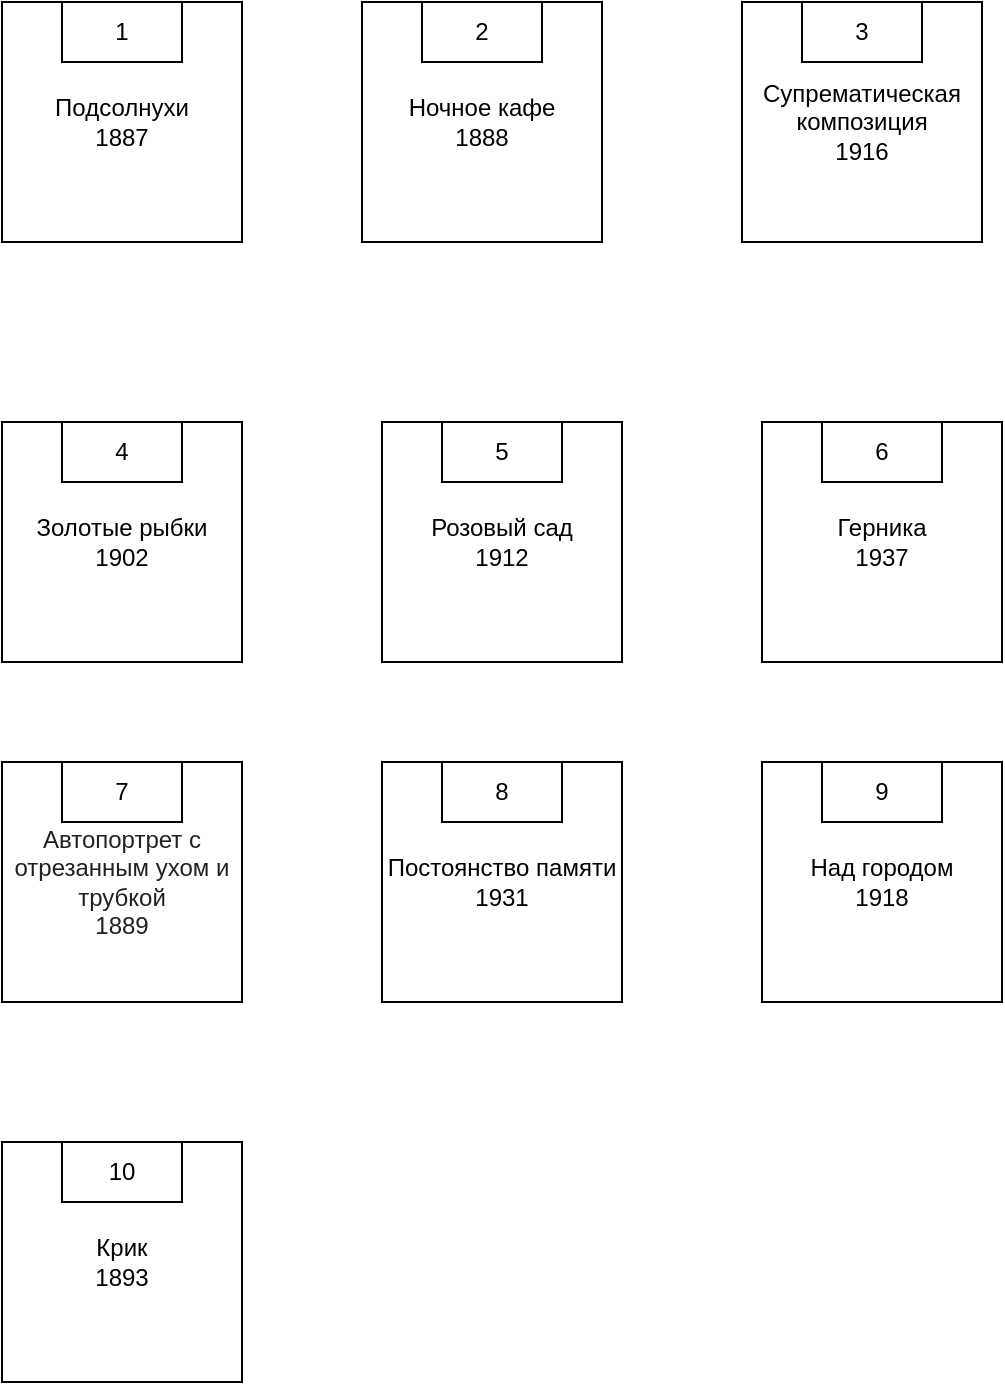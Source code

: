 <mxfile version="26.2.14" pages="13">
  <diagram name="Картины" id="BzOXJY9xKDYm4pz-T_iJ">
    <mxGraphModel dx="766" dy="422" grid="1" gridSize="10" guides="1" tooltips="1" connect="1" arrows="1" fold="1" page="1" pageScale="1" pageWidth="827" pageHeight="1169" math="0" shadow="0">
      <root>
        <mxCell id="0" />
        <mxCell id="1" parent="0" />
        <mxCell id="eD3-31skWjXKXXf1p_MW-3" value="Подсолнухи&lt;div&gt;1887&lt;/div&gt;" style="whiteSpace=wrap;html=1;aspect=fixed;" vertex="1" parent="1">
          <mxGeometry x="100" y="130" width="120" height="120" as="geometry" />
        </mxCell>
        <mxCell id="ZOqEBZI1n-dfwNYtnNvd-1" value="1" style="rounded=0;whiteSpace=wrap;html=1;" vertex="1" parent="1">
          <mxGeometry x="130" y="130" width="60" height="30" as="geometry" />
        </mxCell>
        <mxCell id="ZOqEBZI1n-dfwNYtnNvd-2" value="Ночное кафе&lt;div&gt;1888&lt;/div&gt;" style="whiteSpace=wrap;html=1;aspect=fixed;" vertex="1" parent="1">
          <mxGeometry x="280" y="130" width="120" height="120" as="geometry" />
        </mxCell>
        <mxCell id="ZOqEBZI1n-dfwNYtnNvd-3" value="2" style="rounded=0;whiteSpace=wrap;html=1;" vertex="1" parent="1">
          <mxGeometry x="310" y="130" width="60" height="30" as="geometry" />
        </mxCell>
        <mxCell id="6JdyeAebKGxNdJowQ69Q-2" value="&lt;div&gt;Супрематическая композиция&lt;/div&gt;&lt;div&gt;1916&lt;/div&gt;" style="whiteSpace=wrap;html=1;aspect=fixed;" vertex="1" parent="1">
          <mxGeometry x="470" y="130" width="120" height="120" as="geometry" />
        </mxCell>
        <mxCell id="6JdyeAebKGxNdJowQ69Q-3" value="3" style="rounded=0;whiteSpace=wrap;html=1;" vertex="1" parent="1">
          <mxGeometry x="500" y="130" width="60" height="30" as="geometry" />
        </mxCell>
        <mxCell id="6JdyeAebKGxNdJowQ69Q-4" value="Золотые рыбки&lt;br&gt;1902" style="whiteSpace=wrap;html=1;aspect=fixed;" vertex="1" parent="1">
          <mxGeometry x="100" y="340" width="120" height="120" as="geometry" />
        </mxCell>
        <mxCell id="6JdyeAebKGxNdJowQ69Q-5" value="4" style="rounded=0;whiteSpace=wrap;html=1;" vertex="1" parent="1">
          <mxGeometry x="130" y="340" width="60" height="30" as="geometry" />
        </mxCell>
        <mxCell id="6JdyeAebKGxNdJowQ69Q-6" value="Розовый сад&lt;br&gt;1912" style="whiteSpace=wrap;html=1;aspect=fixed;" vertex="1" parent="1">
          <mxGeometry x="290" y="340" width="120" height="120" as="geometry" />
        </mxCell>
        <mxCell id="6JdyeAebKGxNdJowQ69Q-7" value="5" style="rounded=0;whiteSpace=wrap;html=1;" vertex="1" parent="1">
          <mxGeometry x="320" y="340" width="60" height="30" as="geometry" />
        </mxCell>
        <mxCell id="6JdyeAebKGxNdJowQ69Q-8" value="Герника&lt;br&gt;1937" style="whiteSpace=wrap;html=1;aspect=fixed;" vertex="1" parent="1">
          <mxGeometry x="480" y="340" width="120" height="120" as="geometry" />
        </mxCell>
        <mxCell id="6JdyeAebKGxNdJowQ69Q-9" value="6" style="rounded=0;whiteSpace=wrap;html=1;" vertex="1" parent="1">
          <mxGeometry x="510" y="340" width="60" height="30" as="geometry" />
        </mxCell>
        <mxCell id="hskE8-L3AUAkjLw2AAP8-1" value="&lt;span style=&quot;color: rgb(32, 33, 34); text-align: start; background-color: rgb(255, 255, 255);&quot;&gt;&lt;font face=&quot;Helvetica&quot;&gt;Автопортрет с отрезанным ухом и трубкой&lt;br&gt;1889&lt;/font&gt;&lt;/span&gt;" style="whiteSpace=wrap;html=1;aspect=fixed;" vertex="1" parent="1">
          <mxGeometry x="100" y="510" width="120" height="120" as="geometry" />
        </mxCell>
        <mxCell id="hskE8-L3AUAkjLw2AAP8-2" value="7" style="rounded=0;whiteSpace=wrap;html=1;" vertex="1" parent="1">
          <mxGeometry x="130" y="510" width="60" height="30" as="geometry" />
        </mxCell>
        <mxCell id="XaIBSk7uBaLnUxXStAK1-1" value="Крик&lt;br&gt;1893" style="whiteSpace=wrap;html=1;aspect=fixed;" vertex="1" parent="1">
          <mxGeometry x="100" y="700" width="120" height="120" as="geometry" />
        </mxCell>
        <mxCell id="XaIBSk7uBaLnUxXStAK1-2" value="10" style="rounded=0;whiteSpace=wrap;html=1;" vertex="1" parent="1">
          <mxGeometry x="130" y="700" width="60" height="30" as="geometry" />
        </mxCell>
        <mxCell id="XaIBSk7uBaLnUxXStAK1-3" value="Постоянство памяти&lt;br&gt;1931" style="whiteSpace=wrap;html=1;aspect=fixed;" vertex="1" parent="1">
          <mxGeometry x="290" y="510" width="120" height="120" as="geometry" />
        </mxCell>
        <mxCell id="XaIBSk7uBaLnUxXStAK1-4" value="8" style="rounded=0;whiteSpace=wrap;html=1;" vertex="1" parent="1">
          <mxGeometry x="320" y="510" width="60" height="30" as="geometry" />
        </mxCell>
        <mxCell id="XaIBSk7uBaLnUxXStAK1-5" value="Над городом&lt;br&gt;1918" style="whiteSpace=wrap;html=1;aspect=fixed;" vertex="1" parent="1">
          <mxGeometry x="480" y="510" width="120" height="120" as="geometry" />
        </mxCell>
        <mxCell id="XaIBSk7uBaLnUxXStAK1-6" value="9" style="rounded=0;whiteSpace=wrap;html=1;" vertex="1" parent="1">
          <mxGeometry x="510" y="510" width="60" height="30" as="geometry" />
        </mxCell>
      </root>
    </mxGraphModel>
  </diagram>
  <diagram id="0UNuWQsB-AA3zbyI7CVP" name="Авторы">
    <mxGraphModel dx="1379" dy="760" grid="1" gridSize="10" guides="1" tooltips="1" connect="1" arrows="1" fold="1" page="1" pageScale="1" pageWidth="827" pageHeight="1169" math="0" shadow="0">
      <root>
        <mxCell id="0" />
        <mxCell id="1" parent="0" />
        <mxCell id="vLl26UxzJhjUJ7lKuwkY-1" value="Винсент Ван Гог" style="ellipse;whiteSpace=wrap;html=1;aspect=fixed;" vertex="1" parent="1">
          <mxGeometry x="50" y="40" width="130" height="130" as="geometry" />
        </mxCell>
        <mxCell id="vLl26UxzJhjUJ7lKuwkY-2" value="1" style="ellipse;whiteSpace=wrap;html=1;aspect=fixed;" vertex="1" parent="1">
          <mxGeometry x="90" y="40" width="40" height="40" as="geometry" />
        </mxCell>
        <mxCell id="eDyiavgwzyVO3NAy7V2X-1" value="Казимир&amp;nbsp;&lt;div&gt;Северинович&lt;/div&gt;&lt;div&gt;&amp;nbsp;Малевич&lt;/div&gt;" style="ellipse;whiteSpace=wrap;html=1;aspect=fixed;" vertex="1" parent="1">
          <mxGeometry x="230" y="40" width="130" height="130" as="geometry" />
        </mxCell>
        <mxCell id="eDyiavgwzyVO3NAy7V2X-2" value="2" style="ellipse;whiteSpace=wrap;html=1;aspect=fixed;" vertex="1" parent="1">
          <mxGeometry x="270" y="40" width="40" height="40" as="geometry" />
        </mxCell>
        <mxCell id="eDyiavgwzyVO3NAy7V2X-3" value="Густав Климт" style="ellipse;whiteSpace=wrap;html=1;aspect=fixed;" vertex="1" parent="1">
          <mxGeometry x="420" y="40" width="130" height="130" as="geometry" />
        </mxCell>
        <mxCell id="eDyiavgwzyVO3NAy7V2X-4" value="3" style="ellipse;whiteSpace=wrap;html=1;aspect=fixed;" vertex="1" parent="1">
          <mxGeometry x="460" y="40" width="40" height="40" as="geometry" />
        </mxCell>
        <mxCell id="eDyiavgwzyVO3NAy7V2X-5" value="Клод Моне" style="ellipse;whiteSpace=wrap;html=1;aspect=fixed;" vertex="1" parent="1">
          <mxGeometry x="140" y="220" width="130" height="130" as="geometry" />
        </mxCell>
        <mxCell id="eDyiavgwzyVO3NAy7V2X-6" value="5" style="ellipse;whiteSpace=wrap;html=1;aspect=fixed;" vertex="1" parent="1">
          <mxGeometry x="180" y="220" width="40" height="40" as="geometry" />
        </mxCell>
        <mxCell id="hqOJeEpCTfZzP66F6NYA-1" value="Сальвадор Дали" style="ellipse;whiteSpace=wrap;html=1;aspect=fixed;" vertex="1" parent="1">
          <mxGeometry x="310" y="210" width="130" height="130" as="geometry" />
        </mxCell>
        <mxCell id="hqOJeEpCTfZzP66F6NYA-2" value="6" style="ellipse;whiteSpace=wrap;html=1;aspect=fixed;" vertex="1" parent="1">
          <mxGeometry x="350" y="210" width="40" height="40" as="geometry" />
        </mxCell>
        <mxCell id="hqOJeEpCTfZzP66F6NYA-3" value="Эдвард Мунк" style="ellipse;whiteSpace=wrap;html=1;aspect=fixed;" vertex="1" parent="1">
          <mxGeometry x="490" y="210" width="130" height="130" as="geometry" />
        </mxCell>
        <mxCell id="hqOJeEpCTfZzP66F6NYA-4" value="7" style="ellipse;whiteSpace=wrap;html=1;aspect=fixed;" vertex="1" parent="1">
          <mxGeometry x="530" y="210" width="40" height="40" as="geometry" />
        </mxCell>
        <mxCell id="hqOJeEpCTfZzP66F6NYA-5" value="Фрида Кало" style="ellipse;whiteSpace=wrap;html=1;aspect=fixed;" vertex="1" parent="1">
          <mxGeometry x="680" y="210" width="130" height="130" as="geometry" />
        </mxCell>
        <mxCell id="hqOJeEpCTfZzP66F6NYA-6" value="8" style="ellipse;whiteSpace=wrap;html=1;aspect=fixed;" vertex="1" parent="1">
          <mxGeometry x="720" y="210" width="40" height="40" as="geometry" />
        </mxCell>
        <mxCell id="hqOJeEpCTfZzP66F6NYA-7" value="Пабло Пикассо" style="ellipse;whiteSpace=wrap;html=1;aspect=fixed;" vertex="1" parent="1">
          <mxGeometry x="620" y="40" width="130" height="130" as="geometry" />
        </mxCell>
        <mxCell id="hqOJeEpCTfZzP66F6NYA-8" value="4" style="ellipse;whiteSpace=wrap;html=1;aspect=fixed;" vertex="1" parent="1">
          <mxGeometry x="660" y="40" width="40" height="40" as="geometry" />
        </mxCell>
        <mxCell id="hqOJeEpCTfZzP66F6NYA-9" value="Марк Шагал" style="ellipse;whiteSpace=wrap;html=1;aspect=fixed;" vertex="1" parent="1">
          <mxGeometry x="210" y="410" width="130" height="130" as="geometry" />
        </mxCell>
        <mxCell id="hqOJeEpCTfZzP66F6NYA-10" value="9" style="ellipse;whiteSpace=wrap;html=1;aspect=fixed;" vertex="1" parent="1">
          <mxGeometry x="250" y="410" width="40" height="40" as="geometry" />
        </mxCell>
        <mxCell id="hqOJeEpCTfZzP66F6NYA-11" value="Эдгар Дега&amp;nbsp;" style="ellipse;whiteSpace=wrap;html=1;aspect=fixed;" vertex="1" parent="1">
          <mxGeometry x="400" y="410" width="130" height="130" as="geometry" />
        </mxCell>
        <mxCell id="hqOJeEpCTfZzP66F6NYA-12" value="10" style="ellipse;whiteSpace=wrap;html=1;aspect=fixed;" vertex="1" parent="1">
          <mxGeometry x="440" y="410" width="40" height="40" as="geometry" />
        </mxCell>
      </root>
    </mxGraphModel>
  </diagram>
  <diagram id="ferKUm3_D6X0zunsNV4l" name="Жанры">
    <mxGraphModel dx="1379" dy="760" grid="1" gridSize="10" guides="1" tooltips="1" connect="1" arrows="1" fold="1" page="1" pageScale="1" pageWidth="827" pageHeight="1169" math="0" shadow="0">
      <root>
        <mxCell id="0" />
        <mxCell id="1" parent="0" />
        <mxCell id="q6-Xes0sQ3mbuVzSBnGK-1" value="Живопись" style="shape=hexagon;perimeter=hexagonPerimeter2;whiteSpace=wrap;html=1;fixedSize=1;" vertex="1" parent="1">
          <mxGeometry x="50" y="60" width="170" height="120" as="geometry" />
        </mxCell>
        <mxCell id="q6-Xes0sQ3mbuVzSBnGK-2" value="1" style="shape=hexagon;perimeter=hexagonPerimeter2;whiteSpace=wrap;html=1;fixedSize=1;size=25;" vertex="1" parent="1">
          <mxGeometry x="92.5" y="60" width="85" height="40" as="geometry" />
        </mxCell>
        <mxCell id="q6-Xes0sQ3mbuVzSBnGK-7" value="Натюрморт" style="shape=hexagon;perimeter=hexagonPerimeter2;whiteSpace=wrap;html=1;fixedSize=1;" vertex="1" parent="1">
          <mxGeometry x="300" y="60" width="170" height="120" as="geometry" />
        </mxCell>
        <mxCell id="q6-Xes0sQ3mbuVzSBnGK-8" value="2" style="shape=hexagon;perimeter=hexagonPerimeter2;whiteSpace=wrap;html=1;fixedSize=1;size=25;" vertex="1" parent="1">
          <mxGeometry x="342.5" y="60" width="85" height="40" as="geometry" />
        </mxCell>
        <mxCell id="q6-Xes0sQ3mbuVzSBnGK-10" value="Портрет" style="shape=hexagon;perimeter=hexagonPerimeter2;whiteSpace=wrap;html=1;fixedSize=1;" vertex="1" parent="1">
          <mxGeometry x="530" y="60" width="170" height="120" as="geometry" />
        </mxCell>
        <mxCell id="q6-Xes0sQ3mbuVzSBnGK-11" value="3" style="shape=hexagon;perimeter=hexagonPerimeter2;whiteSpace=wrap;html=1;fixedSize=1;size=25;" vertex="1" parent="1">
          <mxGeometry x="572.5" y="60" width="85" height="40" as="geometry" />
        </mxCell>
        <mxCell id="_oV3CqpARseyPGtFwuqG-1" value="Пейзаж" style="shape=hexagon;perimeter=hexagonPerimeter2;whiteSpace=wrap;html=1;fixedSize=1;" vertex="1" parent="1">
          <mxGeometry x="290" y="260" width="170" height="120" as="geometry" />
        </mxCell>
        <mxCell id="_oV3CqpARseyPGtFwuqG-2" value="4" style="shape=hexagon;perimeter=hexagonPerimeter2;whiteSpace=wrap;html=1;fixedSize=1;size=25;" vertex="1" parent="1">
          <mxGeometry x="332.5" y="260" width="85" height="40" as="geometry" />
        </mxCell>
        <mxCell id="5D8XnwKoH5noTkoTQFfa-1" value="Абстракция" style="shape=hexagon;perimeter=hexagonPerimeter2;whiteSpace=wrap;html=1;fixedSize=1;" vertex="1" parent="1">
          <mxGeometry x="520" y="260" width="170" height="120" as="geometry" />
        </mxCell>
        <mxCell id="5D8XnwKoH5noTkoTQFfa-2" value="5" style="shape=hexagon;perimeter=hexagonPerimeter2;whiteSpace=wrap;html=1;fixedSize=1;size=25;" vertex="1" parent="1">
          <mxGeometry x="562.5" y="260" width="85" height="40" as="geometry" />
        </mxCell>
      </root>
    </mxGraphModel>
  </diagram>
  <diagram id="Cs920aJPMkb7Kj4-482R" name="Стиль">
    <mxGraphModel dx="1477" dy="814" grid="1" gridSize="10" guides="1" tooltips="1" connect="1" arrows="1" fold="1" page="1" pageScale="1" pageWidth="827" pageHeight="1169" math="0" shadow="0">
      <root>
        <mxCell id="0" />
        <mxCell id="1" parent="0" />
        <mxCell id="-tSjpG99DgJdEFD1Gfcm-1" value="Импрессионизм" style="ellipse;shape=cloud;whiteSpace=wrap;html=1;" vertex="1" parent="1">
          <mxGeometry x="90" y="120" width="240" height="150" as="geometry" />
        </mxCell>
        <mxCell id="-tSjpG99DgJdEFD1Gfcm-2" value="1" style="ellipse;shape=cloud;whiteSpace=wrap;html=1;" vertex="1" parent="1">
          <mxGeometry x="150" y="140" width="80" height="50" as="geometry" />
        </mxCell>
        <mxCell id="-tSjpG99DgJdEFD1Gfcm-3" value="Постимпрессионизме" style="ellipse;shape=cloud;whiteSpace=wrap;html=1;" vertex="1" parent="1">
          <mxGeometry x="370" y="130" width="240" height="150" as="geometry" />
        </mxCell>
        <mxCell id="-tSjpG99DgJdEFD1Gfcm-4" value="2" style="ellipse;shape=cloud;whiteSpace=wrap;html=1;" vertex="1" parent="1">
          <mxGeometry x="430" y="150" width="80" height="50" as="geometry" />
        </mxCell>
        <mxCell id="-tSjpG99DgJdEFD1Gfcm-5" value="Экспрессионизм" style="ellipse;shape=cloud;whiteSpace=wrap;html=1;" vertex="1" parent="1">
          <mxGeometry x="80" y="320" width="240" height="150" as="geometry" />
        </mxCell>
        <mxCell id="-tSjpG99DgJdEFD1Gfcm-6" value="4" style="ellipse;shape=cloud;whiteSpace=wrap;html=1;" vertex="1" parent="1">
          <mxGeometry x="150" y="340" width="80" height="50" as="geometry" />
        </mxCell>
        <mxCell id="-tSjpG99DgJdEFD1Gfcm-7" value="&lt;p&gt;Сюрреализм&lt;/p&gt;" style="ellipse;shape=cloud;whiteSpace=wrap;html=1;" vertex="1" parent="1">
          <mxGeometry x="370" y="340" width="240" height="150" as="geometry" />
        </mxCell>
        <mxCell id="-tSjpG99DgJdEFD1Gfcm-8" value="5" style="ellipse;shape=cloud;whiteSpace=wrap;html=1;" vertex="1" parent="1">
          <mxGeometry x="450" y="360" width="80" height="50" as="geometry" />
        </mxCell>
        <mxCell id="-tSjpG99DgJdEFD1Gfcm-9" value="Кубизм" style="ellipse;shape=cloud;whiteSpace=wrap;html=1;" vertex="1" parent="1">
          <mxGeometry x="670" y="340" width="240" height="150" as="geometry" />
        </mxCell>
        <mxCell id="-tSjpG99DgJdEFD1Gfcm-10" value="6" style="ellipse;shape=cloud;whiteSpace=wrap;html=1;" vertex="1" parent="1">
          <mxGeometry x="740" y="360" width="80" height="50" as="geometry" />
        </mxCell>
        <mxCell id="-tSjpG99DgJdEFD1Gfcm-11" value="Супрематизм" style="ellipse;shape=cloud;whiteSpace=wrap;html=1;" vertex="1" parent="1">
          <mxGeometry x="640" y="130" width="240" height="150" as="geometry" />
        </mxCell>
        <mxCell id="-tSjpG99DgJdEFD1Gfcm-12" value="3" style="ellipse;shape=cloud;whiteSpace=wrap;html=1;" vertex="1" parent="1">
          <mxGeometry x="700" y="150" width="80" height="50" as="geometry" />
        </mxCell>
        <mxCell id="iwVzrl4WAW35eBmo6fVD-1" value="Модерн" style="ellipse;shape=cloud;whiteSpace=wrap;html=1;" vertex="1" parent="1">
          <mxGeometry x="70" y="500" width="240" height="150" as="geometry" />
        </mxCell>
        <mxCell id="iwVzrl4WAW35eBmo6fVD-2" value="7" style="ellipse;shape=cloud;whiteSpace=wrap;html=1;" vertex="1" parent="1">
          <mxGeometry x="140" y="520" width="80" height="50" as="geometry" />
        </mxCell>
        <mxCell id="G3N-w499G8lbyMlaRx8F-1" value="Минимализм" style="ellipse;shape=cloud;whiteSpace=wrap;html=1;" vertex="1" parent="1">
          <mxGeometry x="360" y="510" width="240" height="150" as="geometry" />
        </mxCell>
        <mxCell id="G3N-w499G8lbyMlaRx8F-2" value="8" style="ellipse;shape=cloud;whiteSpace=wrap;html=1;" vertex="1" parent="1">
          <mxGeometry x="430" y="530" width="80" height="50" as="geometry" />
        </mxCell>
        <mxCell id="G3N-w499G8lbyMlaRx8F-3" value="&lt;p&gt;Романтизм&lt;/p&gt;" style="ellipse;shape=cloud;whiteSpace=wrap;html=1;" vertex="1" parent="1">
          <mxGeometry x="650" y="530" width="240" height="150" as="geometry" />
        </mxCell>
        <mxCell id="G3N-w499G8lbyMlaRx8F-4" value="9" style="ellipse;shape=cloud;whiteSpace=wrap;html=1;" vertex="1" parent="1">
          <mxGeometry x="730" y="550" width="80" height="50" as="geometry" />
        </mxCell>
        <mxCell id="G3N-w499G8lbyMlaRx8F-5" value="Примитивизм" style="ellipse;shape=cloud;whiteSpace=wrap;html=1;" vertex="1" parent="1">
          <mxGeometry x="950" y="530" width="240" height="150" as="geometry" />
        </mxCell>
        <mxCell id="G3N-w499G8lbyMlaRx8F-6" value="10" style="ellipse;shape=cloud;whiteSpace=wrap;html=1;" vertex="1" parent="1">
          <mxGeometry x="1020" y="550" width="80" height="50" as="geometry" />
        </mxCell>
      </root>
    </mxGraphModel>
  </diagram>
  <diagram id="5VpZfBPCgL20hUIPjxNy" name="Ребро Картина - Автор">
    <mxGraphModel dx="1880" dy="1036" grid="1" gridSize="10" guides="1" tooltips="1" connect="1" arrows="1" fold="1" page="1" pageScale="1" pageWidth="827" pageHeight="1169" math="0" shadow="0">
      <root>
        <mxCell id="0" />
        <mxCell id="1" parent="0" />
        <mxCell id="ZqtReHdcxIeJgNHGnmkO-10" style="edgeStyle=orthogonalEdgeStyle;rounded=0;orthogonalLoop=1;jettySize=auto;html=1;entryX=0.5;entryY=0;entryDx=0;entryDy=0;" edge="1" parent="1" source="f5k9DVG_ur_zWbwFWIy8-1" target="ZqtReHdcxIeJgNHGnmkO-2">
          <mxGeometry relative="1" as="geometry" />
        </mxCell>
        <mxCell id="f5k9DVG_ur_zWbwFWIy8-1" value="Подсолнухи&lt;div&gt;1887&lt;/div&gt;" style="whiteSpace=wrap;html=1;aspect=fixed;" vertex="1" parent="1">
          <mxGeometry x="110" y="250" width="120" height="120" as="geometry" />
        </mxCell>
        <mxCell id="f5k9DVG_ur_zWbwFWIy8-2" value="1" style="rounded=0;whiteSpace=wrap;html=1;" vertex="1" parent="1">
          <mxGeometry x="140" y="250" width="60" height="30" as="geometry" />
        </mxCell>
        <mxCell id="ZqtReHdcxIeJgNHGnmkO-11" style="edgeStyle=orthogonalEdgeStyle;rounded=0;orthogonalLoop=1;jettySize=auto;html=1;entryX=0;entryY=0.5;entryDx=0;entryDy=0;" edge="1" parent="1" source="f5k9DVG_ur_zWbwFWIy8-3" target="ZqtReHdcxIeJgNHGnmkO-1">
          <mxGeometry relative="1" as="geometry" />
        </mxCell>
        <mxCell id="ZqtReHdcxIeJgNHGnmkO-14" value="Принадлежит" style="edgeLabel;html=1;align=center;verticalAlign=middle;resizable=0;points=[];" vertex="1" connectable="0" parent="ZqtReHdcxIeJgNHGnmkO-11">
          <mxGeometry x="-0.6" y="-3" relative="1" as="geometry">
            <mxPoint x="-1" as="offset" />
          </mxGeometry>
        </mxCell>
        <mxCell id="f5k9DVG_ur_zWbwFWIy8-3" value="Ночное кафе&lt;div&gt;1888&lt;/div&gt;" style="whiteSpace=wrap;html=1;aspect=fixed;" vertex="1" parent="1">
          <mxGeometry x="110" y="400" width="120" height="120" as="geometry" />
        </mxCell>
        <mxCell id="f5k9DVG_ur_zWbwFWIy8-4" value="2" style="rounded=0;whiteSpace=wrap;html=1;" vertex="1" parent="1">
          <mxGeometry x="140" y="400" width="60" height="30" as="geometry" />
        </mxCell>
        <mxCell id="ZqtReHdcxIeJgNHGnmkO-19" style="edgeStyle=orthogonalEdgeStyle;rounded=0;orthogonalLoop=1;jettySize=auto;html=1;" edge="1" parent="1" source="f5k9DVG_ur_zWbwFWIy8-5" target="ZqtReHdcxIeJgNHGnmkO-4">
          <mxGeometry relative="1" as="geometry" />
        </mxCell>
        <mxCell id="ZqtReHdcxIeJgNHGnmkO-20" value="Принадлежит" style="edgeLabel;html=1;align=center;verticalAlign=middle;resizable=0;points=[];" vertex="1" connectable="0" parent="ZqtReHdcxIeJgNHGnmkO-19">
          <mxGeometry x="-0.753" y="4" relative="1" as="geometry">
            <mxPoint x="-1" as="offset" />
          </mxGeometry>
        </mxCell>
        <mxCell id="f5k9DVG_ur_zWbwFWIy8-5" value="&lt;div&gt;Супрематическая композиция&lt;/div&gt;&lt;div&gt;1916&lt;/div&gt;" style="whiteSpace=wrap;html=1;aspect=fixed;" vertex="1" parent="1">
          <mxGeometry x="430" y="130" width="120" height="120" as="geometry" />
        </mxCell>
        <mxCell id="f5k9DVG_ur_zWbwFWIy8-6" value="3" style="rounded=0;whiteSpace=wrap;html=1;" vertex="1" parent="1">
          <mxGeometry x="460" y="130" width="60" height="30" as="geometry" />
        </mxCell>
        <mxCell id="ZqtReHdcxIeJgNHGnmkO-24" style="edgeStyle=orthogonalEdgeStyle;rounded=0;orthogonalLoop=1;jettySize=auto;html=1;entryX=1;entryY=0.5;entryDx=0;entryDy=0;" edge="1" parent="1" source="f5k9DVG_ur_zWbwFWIy8-7" target="ZqtReHdcxIeJgNHGnmkO-5">
          <mxGeometry relative="1" as="geometry" />
        </mxCell>
        <mxCell id="ZqtReHdcxIeJgNHGnmkO-25" value="Принадлежит" style="edgeLabel;html=1;align=center;verticalAlign=middle;resizable=0;points=[];" vertex="1" connectable="0" parent="ZqtReHdcxIeJgNHGnmkO-24">
          <mxGeometry x="-0.484" y="-3" relative="1" as="geometry">
            <mxPoint as="offset" />
          </mxGeometry>
        </mxCell>
        <mxCell id="f5k9DVG_ur_zWbwFWIy8-7" value="Розовый сад&lt;br&gt;1912" style="whiteSpace=wrap;html=1;aspect=fixed;" vertex="1" parent="1">
          <mxGeometry x="910" y="150" width="120" height="120" as="geometry" />
        </mxCell>
        <mxCell id="f5k9DVG_ur_zWbwFWIy8-8" value="5" style="rounded=0;whiteSpace=wrap;html=1;" vertex="1" parent="1">
          <mxGeometry x="940" y="150" width="60" height="30" as="geometry" />
        </mxCell>
        <mxCell id="ZqtReHdcxIeJgNHGnmkO-26" style="edgeStyle=orthogonalEdgeStyle;rounded=0;orthogonalLoop=1;jettySize=auto;html=1;entryX=1;entryY=0.5;entryDx=0;entryDy=0;" edge="1" parent="1" source="f5k9DVG_ur_zWbwFWIy8-9" target="ZqtReHdcxIeJgNHGnmkO-7">
          <mxGeometry relative="1" as="geometry" />
        </mxCell>
        <mxCell id="ZqtReHdcxIeJgNHGnmkO-27" value="Принадлежит" style="edgeLabel;html=1;align=center;verticalAlign=middle;resizable=0;points=[];" vertex="1" connectable="0" parent="ZqtReHdcxIeJgNHGnmkO-26">
          <mxGeometry x="0.487" y="4" relative="1" as="geometry">
            <mxPoint as="offset" />
          </mxGeometry>
        </mxCell>
        <mxCell id="f5k9DVG_ur_zWbwFWIy8-9" value="Герника&lt;br&gt;1937" style="whiteSpace=wrap;html=1;aspect=fixed;" vertex="1" parent="1">
          <mxGeometry x="1060" y="130" width="120" height="120" as="geometry" />
        </mxCell>
        <mxCell id="f5k9DVG_ur_zWbwFWIy8-10" value="6" style="rounded=0;whiteSpace=wrap;html=1;" vertex="1" parent="1">
          <mxGeometry x="1090" y="130" width="60" height="30" as="geometry" />
        </mxCell>
        <mxCell id="ZqtReHdcxIeJgNHGnmkO-21" style="edgeStyle=orthogonalEdgeStyle;rounded=0;orthogonalLoop=1;jettySize=auto;html=1;entryX=0.5;entryY=0;entryDx=0;entryDy=0;" edge="1" parent="1" source="wUK2nFHiTM_GuOkUOLOm-1" target="ZqtReHdcxIeJgNHGnmkO-6">
          <mxGeometry relative="1" as="geometry" />
        </mxCell>
        <mxCell id="ZqtReHdcxIeJgNHGnmkO-22" value="Принадлежит" style="edgeLabel;html=1;align=center;verticalAlign=middle;resizable=0;points=[];" vertex="1" connectable="0" parent="ZqtReHdcxIeJgNHGnmkO-21">
          <mxGeometry x="-0.845" y="1" relative="1" as="geometry">
            <mxPoint x="46" y="150" as="offset" />
          </mxGeometry>
        </mxCell>
        <mxCell id="wUK2nFHiTM_GuOkUOLOm-1" value="Золотые рыбки&lt;br&gt;1902" style="whiteSpace=wrap;html=1;aspect=fixed;" vertex="1" parent="1">
          <mxGeometry x="680" y="130" width="120" height="120" as="geometry" />
        </mxCell>
        <mxCell id="wUK2nFHiTM_GuOkUOLOm-2" value="4" style="rounded=0;whiteSpace=wrap;html=1;" vertex="1" parent="1">
          <mxGeometry x="710" y="130" width="60" height="30" as="geometry" />
        </mxCell>
        <mxCell id="ZqtReHdcxIeJgNHGnmkO-12" style="edgeStyle=orthogonalEdgeStyle;rounded=0;orthogonalLoop=1;jettySize=auto;html=1;entryX=0.5;entryY=1;entryDx=0;entryDy=0;" edge="1" parent="1" source="wUK2nFHiTM_GuOkUOLOm-3" target="ZqtReHdcxIeJgNHGnmkO-1">
          <mxGeometry relative="1" as="geometry" />
        </mxCell>
        <mxCell id="wUK2nFHiTM_GuOkUOLOm-3" value="&lt;span style=&quot;color: rgb(32, 33, 34); text-align: start; background-color: rgb(255, 255, 255);&quot;&gt;&lt;font face=&quot;Helvetica&quot;&gt;Автопортрет с отрезанным ухом и трубкой&lt;br&gt;1889&lt;/font&gt;&lt;/span&gt;" style="whiteSpace=wrap;html=1;aspect=fixed;" vertex="1" parent="1">
          <mxGeometry x="110" y="540" width="120" height="120" as="geometry" />
        </mxCell>
        <mxCell id="wUK2nFHiTM_GuOkUOLOm-4" value="7" style="rounded=0;whiteSpace=wrap;html=1;" vertex="1" parent="1">
          <mxGeometry x="140" y="540" width="60" height="30" as="geometry" />
        </mxCell>
        <mxCell id="ZqtReHdcxIeJgNHGnmkO-1" value="Винсент Ван Гог" style="ellipse;whiteSpace=wrap;html=1;aspect=fixed;" vertex="1" parent="1">
          <mxGeometry x="410" y="450" width="130" height="130" as="geometry" />
        </mxCell>
        <mxCell id="ZqtReHdcxIeJgNHGnmkO-2" value="1" style="ellipse;whiteSpace=wrap;html=1;aspect=fixed;" vertex="1" parent="1">
          <mxGeometry x="450" y="450" width="40" height="40" as="geometry" />
        </mxCell>
        <mxCell id="ZqtReHdcxIeJgNHGnmkO-3" value="Казимир&amp;nbsp;&lt;div&gt;Северинович&lt;/div&gt;&lt;div&gt;&amp;nbsp;Малевич&lt;/div&gt;" style="ellipse;whiteSpace=wrap;html=1;aspect=fixed;" vertex="1" parent="1">
          <mxGeometry x="585" y="450" width="130" height="130" as="geometry" />
        </mxCell>
        <mxCell id="ZqtReHdcxIeJgNHGnmkO-4" value="2" style="ellipse;whiteSpace=wrap;html=1;aspect=fixed;" vertex="1" parent="1">
          <mxGeometry x="630" y="450" width="40" height="40" as="geometry" />
        </mxCell>
        <mxCell id="ZqtReHdcxIeJgNHGnmkO-5" value="Густав Климт" style="ellipse;whiteSpace=wrap;html=1;aspect=fixed;" vertex="1" parent="1">
          <mxGeometry x="780" y="450" width="130" height="130" as="geometry" />
        </mxCell>
        <mxCell id="ZqtReHdcxIeJgNHGnmkO-6" value="3" style="ellipse;whiteSpace=wrap;html=1;aspect=fixed;" vertex="1" parent="1">
          <mxGeometry x="820" y="450" width="40" height="40" as="geometry" />
        </mxCell>
        <mxCell id="ZqtReHdcxIeJgNHGnmkO-7" value="Пабло Пикассо" style="ellipse;whiteSpace=wrap;html=1;aspect=fixed;" vertex="1" parent="1">
          <mxGeometry x="1070" y="450" width="130" height="130" as="geometry" />
        </mxCell>
        <mxCell id="ZqtReHdcxIeJgNHGnmkO-8" value="4" style="ellipse;whiteSpace=wrap;html=1;aspect=fixed;" vertex="1" parent="1">
          <mxGeometry x="1110" y="450" width="40" height="40" as="geometry" />
        </mxCell>
        <mxCell id="ZqtReHdcxIeJgNHGnmkO-13" value="Принадлежит" style="text;html=1;align=center;verticalAlign=middle;resizable=0;points=[];autosize=1;strokeColor=none;fillColor=none;" vertex="1" parent="1">
          <mxGeometry x="290" y="288" width="100" height="30" as="geometry" />
        </mxCell>
        <mxCell id="ZqtReHdcxIeJgNHGnmkO-15" value="Принадлежит" style="text;html=1;align=center;verticalAlign=middle;resizable=0;points=[];autosize=1;strokeColor=none;fillColor=none;" vertex="1" parent="1">
          <mxGeometry x="240" y="578" width="100" height="30" as="geometry" />
        </mxCell>
        <mxCell id="8ACXHRT2IhP7DweTjU6L-1" value="Клод Моне" style="ellipse;whiteSpace=wrap;html=1;aspect=fixed;" vertex="1" parent="1">
          <mxGeometry x="510" y="740" width="130" height="130" as="geometry" />
        </mxCell>
        <mxCell id="8ACXHRT2IhP7DweTjU6L-2" value="5" style="ellipse;whiteSpace=wrap;html=1;aspect=fixed;" vertex="1" parent="1">
          <mxGeometry x="550" y="740" width="40" height="40" as="geometry" />
        </mxCell>
        <mxCell id="8ACXHRT2IhP7DweTjU6L-3" value="Сальвадор Дали" style="ellipse;whiteSpace=wrap;html=1;aspect=fixed;" vertex="1" parent="1">
          <mxGeometry x="680" y="730" width="130" height="130" as="geometry" />
        </mxCell>
        <mxCell id="8ACXHRT2IhP7DweTjU6L-4" value="6" style="ellipse;whiteSpace=wrap;html=1;aspect=fixed;" vertex="1" parent="1">
          <mxGeometry x="720" y="730" width="40" height="40" as="geometry" />
        </mxCell>
        <mxCell id="8ACXHRT2IhP7DweTjU6L-5" value="Эдвард Мунк" style="ellipse;whiteSpace=wrap;html=1;aspect=fixed;" vertex="1" parent="1">
          <mxGeometry x="840" y="720" width="130" height="130" as="geometry" />
        </mxCell>
        <mxCell id="8ACXHRT2IhP7DweTjU6L-6" value="7" style="ellipse;whiteSpace=wrap;html=1;aspect=fixed;" vertex="1" parent="1">
          <mxGeometry x="885" y="720" width="40" height="40" as="geometry" />
        </mxCell>
        <mxCell id="8ACXHRT2IhP7DweTjU6L-7" value="Фрида Кало" style="ellipse;whiteSpace=wrap;html=1;aspect=fixed;" vertex="1" parent="1">
          <mxGeometry x="1050" y="730" width="130" height="130" as="geometry" />
        </mxCell>
        <mxCell id="8ACXHRT2IhP7DweTjU6L-8" value="8" style="ellipse;whiteSpace=wrap;html=1;aspect=fixed;" vertex="1" parent="1">
          <mxGeometry x="1090" y="730" width="40" height="40" as="geometry" />
        </mxCell>
        <mxCell id="8ACXHRT2IhP7DweTjU6L-9" value="Марк Шагал" style="ellipse;whiteSpace=wrap;html=1;aspect=fixed;" vertex="1" parent="1">
          <mxGeometry x="580" y="930" width="130" height="130" as="geometry" />
        </mxCell>
        <mxCell id="8ACXHRT2IhP7DweTjU6L-10" value="9" style="ellipse;whiteSpace=wrap;html=1;aspect=fixed;" vertex="1" parent="1">
          <mxGeometry x="620" y="930" width="40" height="40" as="geometry" />
        </mxCell>
        <mxCell id="8ACXHRT2IhP7DweTjU6L-11" value="Эдгар Дега&amp;nbsp;" style="ellipse;whiteSpace=wrap;html=1;aspect=fixed;" vertex="1" parent="1">
          <mxGeometry x="770" y="930" width="130" height="130" as="geometry" />
        </mxCell>
        <mxCell id="8ACXHRT2IhP7DweTjU6L-12" value="10" style="ellipse;whiteSpace=wrap;html=1;aspect=fixed;" vertex="1" parent="1">
          <mxGeometry x="810" y="930" width="40" height="40" as="geometry" />
        </mxCell>
        <mxCell id="aDi7zhZjpDQgyBsVlBLn-3" style="edgeStyle=orthogonalEdgeStyle;rounded=0;orthogonalLoop=1;jettySize=auto;html=1;entryX=0.5;entryY=0;entryDx=0;entryDy=0;" edge="1" parent="1" source="aDi7zhZjpDQgyBsVlBLn-1" target="8ACXHRT2IhP7DweTjU6L-4">
          <mxGeometry relative="1" as="geometry">
            <Array as="points">
              <mxPoint x="354" y="670" />
              <mxPoint x="740" y="670" />
            </Array>
          </mxGeometry>
        </mxCell>
        <mxCell id="aDi7zhZjpDQgyBsVlBLn-4" value="Принадлежит" style="edgeLabel;html=1;align=center;verticalAlign=middle;resizable=0;points=[];" vertex="1" connectable="0" parent="aDi7zhZjpDQgyBsVlBLn-3">
          <mxGeometry x="-0.385" y="2" relative="1" as="geometry">
            <mxPoint x="1" as="offset" />
          </mxGeometry>
        </mxCell>
        <mxCell id="aDi7zhZjpDQgyBsVlBLn-1" value="Постоянство памяти&lt;br&gt;1931" style="whiteSpace=wrap;html=1;aspect=fixed;" vertex="1" parent="1">
          <mxGeometry x="294" y="700" width="120" height="120" as="geometry" />
        </mxCell>
        <mxCell id="aDi7zhZjpDQgyBsVlBLn-2" value="8" style="rounded=0;whiteSpace=wrap;html=1;" vertex="1" parent="1">
          <mxGeometry x="324" y="700" width="60" height="30" as="geometry" />
        </mxCell>
        <mxCell id="lmk8xud5ufe-231gtZMY-3" style="edgeStyle=orthogonalEdgeStyle;rounded=0;orthogonalLoop=1;jettySize=auto;html=1;entryX=0;entryY=0.5;entryDx=0;entryDy=0;" edge="1" parent="1" source="lmk8xud5ufe-231gtZMY-1" target="8ACXHRT2IhP7DweTjU6L-9">
          <mxGeometry relative="1" as="geometry" />
        </mxCell>
        <mxCell id="lmk8xud5ufe-231gtZMY-4" value="Принадлежит" style="edgeLabel;html=1;align=center;verticalAlign=middle;resizable=0;points=[];" vertex="1" connectable="0" parent="lmk8xud5ufe-231gtZMY-3">
          <mxGeometry x="-0.429" relative="1" as="geometry">
            <mxPoint x="16" as="offset" />
          </mxGeometry>
        </mxCell>
        <mxCell id="lmk8xud5ufe-231gtZMY-1" value="Над городом&lt;br&gt;1918" style="whiteSpace=wrap;html=1;aspect=fixed;" vertex="1" parent="1">
          <mxGeometry x="340" y="935" width="120" height="120" as="geometry" />
        </mxCell>
        <mxCell id="lmk8xud5ufe-231gtZMY-2" value="9" style="rounded=0;whiteSpace=wrap;html=1;" vertex="1" parent="1">
          <mxGeometry x="370" y="935" width="60" height="30" as="geometry" />
        </mxCell>
        <mxCell id="pFuy6FL4Vf7P_DDEjRVM-4" style="edgeStyle=orthogonalEdgeStyle;rounded=0;orthogonalLoop=1;jettySize=auto;html=1;entryX=0.5;entryY=1;entryDx=0;entryDy=0;" edge="1" parent="1" source="pFuy6FL4Vf7P_DDEjRVM-2" target="8ACXHRT2IhP7DweTjU6L-7">
          <mxGeometry relative="1" as="geometry" />
        </mxCell>
        <mxCell id="pFuy6FL4Vf7P_DDEjRVM-5" value="Принадлежит" style="edgeLabel;html=1;align=center;verticalAlign=middle;resizable=0;points=[];" vertex="1" connectable="0" parent="pFuy6FL4Vf7P_DDEjRVM-4">
          <mxGeometry x="0.361" relative="1" as="geometry">
            <mxPoint as="offset" />
          </mxGeometry>
        </mxCell>
        <mxCell id="pFuy6FL4Vf7P_DDEjRVM-2" value="Крик&lt;br&gt;1893" style="whiteSpace=wrap;html=1;aspect=fixed;" vertex="1" parent="1">
          <mxGeometry x="1020" y="965" width="120" height="120" as="geometry" />
        </mxCell>
        <mxCell id="pFuy6FL4Vf7P_DDEjRVM-3" value="10" style="rounded=0;whiteSpace=wrap;html=1;" vertex="1" parent="1">
          <mxGeometry x="1050" y="965" width="60" height="30" as="geometry" />
        </mxCell>
      </root>
    </mxGraphModel>
  </diagram>
  <diagram id="vj0tpDDGDaYDBzfKbQgI" name="Ребро Картина - Жанр">
    <mxGraphModel dx="2043" dy="671" grid="1" gridSize="10" guides="1" tooltips="1" connect="1" arrows="1" fold="1" page="1" pageScale="1" pageWidth="827" pageHeight="1169" math="0" shadow="0">
      <root>
        <mxCell id="0" />
        <mxCell id="1" parent="0" />
        <mxCell id="f8PpHLt1ydP6wtwbgvXT-9" style="edgeStyle=orthogonalEdgeStyle;rounded=0;orthogonalLoop=1;jettySize=auto;html=1;entryX=0;entryY=0.25;entryDx=0;entryDy=0;" edge="1" parent="1" source="G7ZhGMJQYCDTN0KXg-eJ-1" target="f8PpHLt1ydP6wtwbgvXT-3">
          <mxGeometry relative="1" as="geometry">
            <Array as="points">
              <mxPoint x="160" y="350" />
              <mxPoint x="469" y="350" />
            </Array>
          </mxGeometry>
        </mxCell>
        <mxCell id="f8PpHLt1ydP6wtwbgvXT-10" value="Относится к" style="edgeLabel;html=1;align=center;verticalAlign=middle;resizable=0;points=[];" vertex="1" connectable="0" parent="f8PpHLt1ydP6wtwbgvXT-9">
          <mxGeometry x="0.471" y="-3" relative="1" as="geometry">
            <mxPoint as="offset" />
          </mxGeometry>
        </mxCell>
        <mxCell id="G7ZhGMJQYCDTN0KXg-eJ-1" value="Подсолнухи&lt;div&gt;1887&lt;/div&gt;" style="whiteSpace=wrap;html=1;aspect=fixed;" vertex="1" parent="1">
          <mxGeometry x="100" y="130" width="120" height="120" as="geometry" />
        </mxCell>
        <mxCell id="G7ZhGMJQYCDTN0KXg-eJ-2" value="1" style="rounded=0;whiteSpace=wrap;html=1;" vertex="1" parent="1">
          <mxGeometry x="130" y="130" width="60" height="30" as="geometry" />
        </mxCell>
        <mxCell id="f8PpHLt1ydP6wtwbgvXT-11" style="edgeStyle=orthogonalEdgeStyle;rounded=0;orthogonalLoop=1;jettySize=auto;html=1;entryX=0.5;entryY=1;entryDx=0;entryDy=0;" edge="1" parent="1" source="G7ZhGMJQYCDTN0KXg-eJ-3" target="f8PpHLt1ydP6wtwbgvXT-1">
          <mxGeometry relative="1" as="geometry" />
        </mxCell>
        <mxCell id="f8PpHLt1ydP6wtwbgvXT-12" value="Относится к" style="edgeLabel;html=1;align=center;verticalAlign=middle;resizable=0;points=[];" vertex="1" connectable="0" parent="f8PpHLt1ydP6wtwbgvXT-11">
          <mxGeometry x="-0.03" y="1" relative="1" as="geometry">
            <mxPoint x="-522" y="550" as="offset" />
          </mxGeometry>
        </mxCell>
        <mxCell id="2YAzaCiUSuZmI91LDh5D-11" value="&lt;span style=&quot;font-size: 12px; background-color: light-dark(rgb(27, 29, 30), rgb(0, 0, 0));&quot;&gt;Относится к&lt;/span&gt;" style="edgeLabel;html=1;align=center;verticalAlign=middle;resizable=0;points=[];" vertex="1" connectable="0" parent="f8PpHLt1ydP6wtwbgvXT-11">
          <mxGeometry x="-0.085" y="-1" relative="1" as="geometry">
            <mxPoint as="offset" />
          </mxGeometry>
        </mxCell>
        <mxCell id="G7ZhGMJQYCDTN0KXg-eJ-3" value="Ночное кафе&lt;div&gt;1888&lt;/div&gt;" style="whiteSpace=wrap;html=1;aspect=fixed;" vertex="1" parent="1">
          <mxGeometry x="90" y="650" width="120" height="120" as="geometry" />
        </mxCell>
        <mxCell id="G7ZhGMJQYCDTN0KXg-eJ-4" value="2" style="rounded=0;whiteSpace=wrap;html=1;" vertex="1" parent="1">
          <mxGeometry x="120" y="650" width="60" height="30" as="geometry" />
        </mxCell>
        <mxCell id="2YAzaCiUSuZmI91LDh5D-3" style="edgeStyle=orthogonalEdgeStyle;rounded=0;orthogonalLoop=1;jettySize=auto;html=1;entryX=0.5;entryY=0;entryDx=0;entryDy=0;" edge="1" parent="1" source="G7ZhGMJQYCDTN0KXg-eJ-5" target="2YAzaCiUSuZmI91LDh5D-1">
          <mxGeometry relative="1" as="geometry">
            <Array as="points">
              <mxPoint x="440" y="110" />
              <mxPoint x="440" y="138" />
            </Array>
          </mxGeometry>
        </mxCell>
        <mxCell id="G7ZhGMJQYCDTN0KXg-eJ-5" value="&lt;div&gt;Супрематическая композиция&lt;/div&gt;&lt;div&gt;1916&lt;/div&gt;" style="whiteSpace=wrap;html=1;aspect=fixed;" vertex="1" parent="1">
          <mxGeometry x="597.5" y="90" width="120" height="120" as="geometry" />
        </mxCell>
        <mxCell id="G7ZhGMJQYCDTN0KXg-eJ-6" value="3" style="rounded=0;whiteSpace=wrap;html=1;" vertex="1" parent="1">
          <mxGeometry x="627.5" y="90" width="60" height="30" as="geometry" />
        </mxCell>
        <mxCell id="2YAzaCiUSuZmI91LDh5D-5" style="edgeStyle=orthogonalEdgeStyle;rounded=0;orthogonalLoop=1;jettySize=auto;html=1;entryX=0.5;entryY=0;entryDx=0;entryDy=0;" edge="1" parent="1" source="G7ZhGMJQYCDTN0KXg-eJ-7" target="f8PpHLt1ydP6wtwbgvXT-2">
          <mxGeometry relative="1" as="geometry" />
        </mxCell>
        <mxCell id="2YAzaCiUSuZmI91LDh5D-14" value="Относится к" style="edgeLabel;html=1;align=center;verticalAlign=middle;resizable=0;points=[];" vertex="1" connectable="0" parent="2YAzaCiUSuZmI91LDh5D-5">
          <mxGeometry x="-0.359" y="1" relative="1" as="geometry">
            <mxPoint x="-1" as="offset" />
          </mxGeometry>
        </mxCell>
        <mxCell id="G7ZhGMJQYCDTN0KXg-eJ-7" value="Золотые рыбки&lt;br&gt;1902" style="whiteSpace=wrap;html=1;aspect=fixed;" vertex="1" parent="1">
          <mxGeometry x="-80" y="350" width="120" height="120" as="geometry" />
        </mxCell>
        <mxCell id="G7ZhGMJQYCDTN0KXg-eJ-8" value="4" style="rounded=0;whiteSpace=wrap;html=1;" vertex="1" parent="1">
          <mxGeometry x="-50" y="350" width="60" height="30" as="geometry" />
        </mxCell>
        <mxCell id="f8PpHLt1ydP6wtwbgvXT-20" style="edgeStyle=orthogonalEdgeStyle;rounded=0;orthogonalLoop=1;jettySize=auto;html=1;entryX=0.5;entryY=0;entryDx=0;entryDy=0;" edge="1" parent="1" source="G7ZhGMJQYCDTN0KXg-eJ-9" target="f8PpHLt1ydP6wtwbgvXT-8">
          <mxGeometry relative="1" as="geometry" />
        </mxCell>
        <mxCell id="f8PpHLt1ydP6wtwbgvXT-21" value="Text" style="edgeLabel;html=1;align=center;verticalAlign=middle;resizable=0;points=[];" vertex="1" connectable="0" parent="f8PpHLt1ydP6wtwbgvXT-20">
          <mxGeometry x="0.122" y="-6" relative="1" as="geometry">
            <mxPoint as="offset" />
          </mxGeometry>
        </mxCell>
        <mxCell id="f8PpHLt1ydP6wtwbgvXT-23" value="Относится к" style="edgeLabel;html=1;align=center;verticalAlign=middle;resizable=0;points=[];" vertex="1" connectable="0" parent="f8PpHLt1ydP6wtwbgvXT-20">
          <mxGeometry x="0.114" y="-2" relative="1" as="geometry">
            <mxPoint as="offset" />
          </mxGeometry>
        </mxCell>
        <mxCell id="G7ZhGMJQYCDTN0KXg-eJ-9" value="Розовый сад&lt;br&gt;1912" style="whiteSpace=wrap;html=1;aspect=fixed;" vertex="1" parent="1">
          <mxGeometry x="860" y="130" width="120" height="120" as="geometry" />
        </mxCell>
        <mxCell id="G7ZhGMJQYCDTN0KXg-eJ-10" value="5" style="rounded=0;whiteSpace=wrap;html=1;" vertex="1" parent="1">
          <mxGeometry x="890" y="130" width="60" height="30" as="geometry" />
        </mxCell>
        <mxCell id="2YAzaCiUSuZmI91LDh5D-13" style="edgeStyle=orthogonalEdgeStyle;rounded=0;orthogonalLoop=1;jettySize=auto;html=1;entryX=0;entryY=0.5;entryDx=0;entryDy=0;" edge="1" parent="1" source="G7ZhGMJQYCDTN0KXg-eJ-11" target="f8PpHLt1ydP6wtwbgvXT-1">
          <mxGeometry relative="1" as="geometry" />
        </mxCell>
        <mxCell id="2YAzaCiUSuZmI91LDh5D-15" value="Относится к" style="edgeLabel;html=1;align=center;verticalAlign=middle;resizable=0;points=[];" vertex="1" connectable="0" parent="2YAzaCiUSuZmI91LDh5D-13">
          <mxGeometry x="-0.676" y="2" relative="1" as="geometry">
            <mxPoint x="1" as="offset" />
          </mxGeometry>
        </mxCell>
        <mxCell id="G7ZhGMJQYCDTN0KXg-eJ-11" value="Герника&lt;br&gt;1937" style="whiteSpace=wrap;html=1;aspect=fixed;" vertex="1" parent="1">
          <mxGeometry x="-120" y="530" width="120" height="120" as="geometry" />
        </mxCell>
        <mxCell id="G7ZhGMJQYCDTN0KXg-eJ-12" value="6" style="rounded=0;whiteSpace=wrap;html=1;" vertex="1" parent="1">
          <mxGeometry x="-90" y="530" width="60" height="30" as="geometry" />
        </mxCell>
        <mxCell id="f8PpHLt1ydP6wtwbgvXT-13" style="edgeStyle=orthogonalEdgeStyle;rounded=0;orthogonalLoop=1;jettySize=auto;html=1;entryX=0.5;entryY=1;entryDx=0;entryDy=0;" edge="1" parent="1" source="G7ZhGMJQYCDTN0KXg-eJ-13" target="f8PpHLt1ydP6wtwbgvXT-5">
          <mxGeometry relative="1" as="geometry" />
        </mxCell>
        <mxCell id="f8PpHLt1ydP6wtwbgvXT-14" value="Относится к" style="edgeLabel;html=1;align=center;verticalAlign=middle;resizable=0;points=[];" vertex="1" connectable="0" parent="f8PpHLt1ydP6wtwbgvXT-13">
          <mxGeometry x="0.084" y="-4" relative="1" as="geometry">
            <mxPoint x="-1" as="offset" />
          </mxGeometry>
        </mxCell>
        <mxCell id="G7ZhGMJQYCDTN0KXg-eJ-13" value="&lt;span style=&quot;color: rgb(32, 33, 34); text-align: start; background-color: rgb(255, 255, 255);&quot;&gt;&lt;font face=&quot;Helvetica&quot;&gt;Автопортрет с отрезанным ухом и трубкой&lt;br&gt;1889&lt;/font&gt;&lt;/span&gt;" style="whiteSpace=wrap;html=1;aspect=fixed;" vertex="1" parent="1">
          <mxGeometry x="697.5" y="680" width="120" height="120" as="geometry" />
        </mxCell>
        <mxCell id="G7ZhGMJQYCDTN0KXg-eJ-14" value="7" style="rounded=0;whiteSpace=wrap;html=1;" vertex="1" parent="1">
          <mxGeometry x="727.5" y="680" width="60" height="30" as="geometry" />
        </mxCell>
        <mxCell id="f8PpHLt1ydP6wtwbgvXT-1" value="Живопись" style="shape=hexagon;perimeter=hexagonPerimeter2;whiteSpace=wrap;html=1;fixedSize=1;" vertex="1" parent="1">
          <mxGeometry x="210" y="440" width="170" height="120" as="geometry" />
        </mxCell>
        <mxCell id="f8PpHLt1ydP6wtwbgvXT-2" value="1" style="shape=hexagon;perimeter=hexagonPerimeter2;whiteSpace=wrap;html=1;fixedSize=1;size=25;" vertex="1" parent="1">
          <mxGeometry x="252.5" y="440" width="85" height="40" as="geometry" />
        </mxCell>
        <mxCell id="f8PpHLt1ydP6wtwbgvXT-3" value="Натюрморт" style="shape=hexagon;perimeter=hexagonPerimeter2;whiteSpace=wrap;html=1;fixedSize=1;" vertex="1" parent="1">
          <mxGeometry x="470" y="350" width="170" height="120" as="geometry" />
        </mxCell>
        <mxCell id="f8PpHLt1ydP6wtwbgvXT-4" value="2" style="shape=hexagon;perimeter=hexagonPerimeter2;whiteSpace=wrap;html=1;fixedSize=1;size=25;" vertex="1" parent="1">
          <mxGeometry x="512.5" y="350" width="85" height="40" as="geometry" />
        </mxCell>
        <mxCell id="f8PpHLt1ydP6wtwbgvXT-5" value="Портрет" style="shape=hexagon;perimeter=hexagonPerimeter2;whiteSpace=wrap;html=1;fixedSize=1;" vertex="1" parent="1">
          <mxGeometry x="690" y="440" width="170" height="120" as="geometry" />
        </mxCell>
        <mxCell id="f8PpHLt1ydP6wtwbgvXT-6" value="3" style="shape=hexagon;perimeter=hexagonPerimeter2;whiteSpace=wrap;html=1;fixedSize=1;size=25;" vertex="1" parent="1">
          <mxGeometry x="732.5" y="440" width="85" height="40" as="geometry" />
        </mxCell>
        <mxCell id="f8PpHLt1ydP6wtwbgvXT-7" value="Пейзаж" style="shape=hexagon;perimeter=hexagonPerimeter2;whiteSpace=wrap;html=1;fixedSize=1;" vertex="1" parent="1">
          <mxGeometry x="940" y="440" width="170" height="120" as="geometry" />
        </mxCell>
        <mxCell id="f8PpHLt1ydP6wtwbgvXT-8" value="4" style="shape=hexagon;perimeter=hexagonPerimeter2;whiteSpace=wrap;html=1;fixedSize=1;size=25;" vertex="1" parent="1">
          <mxGeometry x="982.5" y="440" width="85" height="40" as="geometry" />
        </mxCell>
        <mxCell id="2YAzaCiUSuZmI91LDh5D-1" value="Абстракция" style="shape=hexagon;perimeter=hexagonPerimeter2;whiteSpace=wrap;html=1;fixedSize=1;" vertex="1" parent="1">
          <mxGeometry x="360" y="138" width="170" height="120" as="geometry" />
        </mxCell>
        <mxCell id="2YAzaCiUSuZmI91LDh5D-2" value="5" style="shape=hexagon;perimeter=hexagonPerimeter2;whiteSpace=wrap;html=1;fixedSize=1;size=25;" vertex="1" parent="1">
          <mxGeometry x="397.5" y="138" width="85" height="40" as="geometry" />
        </mxCell>
        <mxCell id="2YAzaCiUSuZmI91LDh5D-4" value="&lt;span style=&quot;background-color: light-dark(#ffffff, var(--ge-dark-color, #121212));&quot;&gt;Относится к&lt;/span&gt;" style="text;html=1;align=center;verticalAlign=middle;resizable=0;points=[];autosize=1;strokeColor=none;fillColor=none;" vertex="1" parent="1">
          <mxGeometry x="375" y="98" width="90" height="30" as="geometry" />
        </mxCell>
        <mxCell id="mbS9XXMPLPMrHkBlJVQf-3" style="edgeStyle=orthogonalEdgeStyle;rounded=0;orthogonalLoop=1;jettySize=auto;html=1;entryX=1;entryY=0.5;entryDx=0;entryDy=0;" edge="1" parent="1" source="mbS9XXMPLPMrHkBlJVQf-1" target="f8PpHLt1ydP6wtwbgvXT-7">
          <mxGeometry relative="1" as="geometry" />
        </mxCell>
        <mxCell id="mbS9XXMPLPMrHkBlJVQf-4" value="Относится к" style="edgeLabel;html=1;align=center;verticalAlign=middle;resizable=0;points=[];" vertex="1" connectable="0" parent="mbS9XXMPLPMrHkBlJVQf-3">
          <mxGeometry x="0.377" y="3" relative="1" as="geometry">
            <mxPoint x="1" as="offset" />
          </mxGeometry>
        </mxCell>
        <mxCell id="mbS9XXMPLPMrHkBlJVQf-1" value="Постоянство памяти&lt;br&gt;1931" style="whiteSpace=wrap;html=1;aspect=fixed;" vertex="1" parent="1">
          <mxGeometry x="1310" y="420" width="120" height="120" as="geometry" />
        </mxCell>
        <mxCell id="mbS9XXMPLPMrHkBlJVQf-2" value="8" style="rounded=0;whiteSpace=wrap;html=1;" vertex="1" parent="1">
          <mxGeometry x="1340" y="420" width="60" height="30" as="geometry" />
        </mxCell>
        <mxCell id="wKn4NmncgHy5ubnhKChZ-3" style="edgeStyle=orthogonalEdgeStyle;rounded=0;orthogonalLoop=1;jettySize=auto;html=1;entryX=0.5;entryY=1;entryDx=0;entryDy=0;" edge="1" parent="1" source="wKn4NmncgHy5ubnhKChZ-1" target="f8PpHLt1ydP6wtwbgvXT-7">
          <mxGeometry relative="1" as="geometry" />
        </mxCell>
        <mxCell id="wKn4NmncgHy5ubnhKChZ-4" value="Относится к" style="edgeLabel;html=1;align=center;verticalAlign=middle;resizable=0;points=[];" vertex="1" connectable="0" parent="wKn4NmncgHy5ubnhKChZ-3">
          <mxGeometry x="0.264" y="2" relative="1" as="geometry">
            <mxPoint as="offset" />
          </mxGeometry>
        </mxCell>
        <mxCell id="wKn4NmncgHy5ubnhKChZ-1" value="Над городом&lt;br&gt;1918" style="whiteSpace=wrap;html=1;aspect=fixed;" vertex="1" parent="1">
          <mxGeometry x="982.5" y="700" width="120" height="120" as="geometry" />
        </mxCell>
        <mxCell id="wKn4NmncgHy5ubnhKChZ-2" value="9" style="rounded=0;whiteSpace=wrap;html=1;" vertex="1" parent="1">
          <mxGeometry x="1012.5" y="700" width="60" height="30" as="geometry" />
        </mxCell>
        <mxCell id="F73RbDzNfL2Swus2IwLF-3" style="edgeStyle=orthogonalEdgeStyle;rounded=0;orthogonalLoop=1;jettySize=auto;html=1;entryX=1;entryY=0.25;entryDx=0;entryDy=0;" edge="1" parent="1" source="F73RbDzNfL2Swus2IwLF-1" target="f8PpHLt1ydP6wtwbgvXT-7">
          <mxGeometry relative="1" as="geometry" />
        </mxCell>
        <mxCell id="F73RbDzNfL2Swus2IwLF-6" value="Относится к" style="edgeLabel;html=1;align=center;verticalAlign=middle;resizable=0;points=[];" vertex="1" connectable="0" parent="F73RbDzNfL2Swus2IwLF-3">
          <mxGeometry x="0.055" y="-2" relative="1" as="geometry">
            <mxPoint as="offset" />
          </mxGeometry>
        </mxCell>
        <mxCell id="F73RbDzNfL2Swus2IwLF-1" value="Крик&lt;br&gt;1893" style="whiteSpace=wrap;html=1;aspect=fixed;" vertex="1" parent="1">
          <mxGeometry x="1160" y="160" width="120" height="120" as="geometry" />
        </mxCell>
        <mxCell id="F73RbDzNfL2Swus2IwLF-2" value="10" style="rounded=0;whiteSpace=wrap;html=1;" vertex="1" parent="1">
          <mxGeometry x="1190" y="160" width="60" height="30" as="geometry" />
        </mxCell>
      </root>
    </mxGraphModel>
  </diagram>
  <diagram id="ycRPT-h67jlrwsJTU2mf" name="Ребро Картина - Стиль">
    <mxGraphModel dx="1216" dy="671" grid="1" gridSize="10" guides="1" tooltips="1" connect="1" arrows="1" fold="1" page="1" pageScale="1" pageWidth="827" pageHeight="1169" math="0" shadow="0">
      <root>
        <mxCell id="0" />
        <mxCell id="1" parent="0" />
        <mxCell id="QrsF9ou6yb_51FCUvtb1-1" value="Подсолнухи&lt;div&gt;1887&lt;/div&gt;" style="whiteSpace=wrap;html=1;aspect=fixed;" vertex="1" parent="1">
          <mxGeometry x="100" y="130" width="120" height="120" as="geometry" />
        </mxCell>
        <mxCell id="QrsF9ou6yb_51FCUvtb1-2" value="1" style="rounded=0;whiteSpace=wrap;html=1;" vertex="1" parent="1">
          <mxGeometry x="130" y="130" width="60" height="30" as="geometry" />
        </mxCell>
        <mxCell id="QrsF9ou6yb_51FCUvtb1-3" value="Ночное кафе&lt;div&gt;1888&lt;/div&gt;" style="whiteSpace=wrap;html=1;aspect=fixed;" vertex="1" parent="1">
          <mxGeometry x="280" y="130" width="120" height="120" as="geometry" />
        </mxCell>
        <mxCell id="QrsF9ou6yb_51FCUvtb1-4" value="2" style="rounded=0;whiteSpace=wrap;html=1;" vertex="1" parent="1">
          <mxGeometry x="310" y="130" width="60" height="30" as="geometry" />
        </mxCell>
        <mxCell id="QrsF9ou6yb_51FCUvtb1-5" value="&lt;div&gt;Супрематическая композиция&lt;/div&gt;&lt;div&gt;1916&lt;/div&gt;" style="whiteSpace=wrap;html=1;aspect=fixed;" vertex="1" parent="1">
          <mxGeometry x="1100" y="635" width="120" height="120" as="geometry" />
        </mxCell>
        <mxCell id="QrsF9ou6yb_51FCUvtb1-6" value="3" style="rounded=0;whiteSpace=wrap;html=1;" vertex="1" parent="1">
          <mxGeometry x="1130" y="635" width="60" height="30" as="geometry" />
        </mxCell>
        <mxCell id="QrsF9ou6yb_51FCUvtb1-7" value="Золотые рыбки&lt;br&gt;1902" style="whiteSpace=wrap;html=1;aspect=fixed;" vertex="1" parent="1">
          <mxGeometry x="660" y="130" width="120" height="120" as="geometry" />
        </mxCell>
        <mxCell id="QrsF9ou6yb_51FCUvtb1-8" value="4" style="rounded=0;whiteSpace=wrap;html=1;" vertex="1" parent="1">
          <mxGeometry x="690" y="130" width="60" height="30" as="geometry" />
        </mxCell>
        <mxCell id="QrsF9ou6yb_51FCUvtb1-9" value="Розовый сад&lt;br&gt;1912" style="whiteSpace=wrap;html=1;aspect=fixed;" vertex="1" parent="1">
          <mxGeometry x="850" y="130" width="120" height="120" as="geometry" />
        </mxCell>
        <mxCell id="QrsF9ou6yb_51FCUvtb1-10" value="5" style="rounded=0;whiteSpace=wrap;html=1;" vertex="1" parent="1">
          <mxGeometry x="880" y="130" width="60" height="30" as="geometry" />
        </mxCell>
        <mxCell id="QrsF9ou6yb_51FCUvtb1-11" value="Герника&lt;br&gt;1937" style="whiteSpace=wrap;html=1;aspect=fixed;" vertex="1" parent="1">
          <mxGeometry x="1040" y="130" width="120" height="120" as="geometry" />
        </mxCell>
        <mxCell id="QrsF9ou6yb_51FCUvtb1-12" value="6" style="rounded=0;whiteSpace=wrap;html=1;" vertex="1" parent="1">
          <mxGeometry x="1070" y="130" width="60" height="30" as="geometry" />
        </mxCell>
        <mxCell id="QrsF9ou6yb_51FCUvtb1-13" value="&lt;span style=&quot;color: rgb(32, 33, 34); text-align: start; background-color: rgb(255, 255, 255);&quot;&gt;&lt;font face=&quot;Helvetica&quot;&gt;Автопортрет с отрезанным ухом и трубкой&lt;br&gt;1889&lt;/font&gt;&lt;/span&gt;" style="whiteSpace=wrap;html=1;aspect=fixed;" vertex="1" parent="1">
          <mxGeometry x="30" y="610" width="120" height="120" as="geometry" />
        </mxCell>
        <mxCell id="QrsF9ou6yb_51FCUvtb1-14" value="7" style="rounded=0;whiteSpace=wrap;html=1;" vertex="1" parent="1">
          <mxGeometry x="60" y="610" width="60" height="30" as="geometry" />
        </mxCell>
        <mxCell id="X41p2REE7FXUccPfPRgN-1" value="Импрессионизм" style="ellipse;shape=cloud;whiteSpace=wrap;html=1;" vertex="1" parent="1">
          <mxGeometry x="320" y="460" width="240" height="150" as="geometry" />
        </mxCell>
        <mxCell id="X41p2REE7FXUccPfPRgN-2" value="1" style="ellipse;shape=cloud;whiteSpace=wrap;html=1;" vertex="1" parent="1">
          <mxGeometry x="390" y="470" width="80" height="50" as="geometry" />
        </mxCell>
        <mxCell id="X41p2REE7FXUccPfPRgN-3" value="Постимпрессионизме" style="ellipse;shape=cloud;whiteSpace=wrap;html=1;" vertex="1" parent="1">
          <mxGeometry x="60" y="320" width="240" height="150" as="geometry" />
        </mxCell>
        <mxCell id="X41p2REE7FXUccPfPRgN-4" value="2" style="ellipse;shape=cloud;whiteSpace=wrap;html=1;" vertex="1" parent="1">
          <mxGeometry x="130" y="330" width="80" height="50" as="geometry" />
        </mxCell>
        <mxCell id="X41p2REE7FXUccPfPRgN-5" value="Экспрессионизм" style="ellipse;shape=cloud;whiteSpace=wrap;html=1;" vertex="1" parent="1">
          <mxGeometry x="320" y="650" width="240" height="150" as="geometry" />
        </mxCell>
        <mxCell id="X41p2REE7FXUccPfPRgN-6" value="4" style="ellipse;shape=cloud;whiteSpace=wrap;html=1;" vertex="1" parent="1">
          <mxGeometry x="390" y="670" width="80" height="50" as="geometry" />
        </mxCell>
        <mxCell id="X41p2REE7FXUccPfPRgN-7" value="&lt;p&gt;Сюрреализм&lt;/p&gt;" style="ellipse;shape=cloud;whiteSpace=wrap;html=1;" vertex="1" parent="1">
          <mxGeometry x="1230" y="800" width="240" height="150" as="geometry" />
        </mxCell>
        <mxCell id="X41p2REE7FXUccPfPRgN-8" value="5" style="ellipse;shape=cloud;whiteSpace=wrap;html=1;" vertex="1" parent="1">
          <mxGeometry x="1300" y="810" width="80" height="50" as="geometry" />
        </mxCell>
        <mxCell id="X41p2REE7FXUccPfPRgN-9" value="Кубизм" style="ellipse;shape=cloud;whiteSpace=wrap;html=1;" vertex="1" parent="1">
          <mxGeometry x="1210" y="60" width="240" height="150" as="geometry" />
        </mxCell>
        <mxCell id="X41p2REE7FXUccPfPRgN-10" value="6" style="ellipse;shape=cloud;whiteSpace=wrap;html=1;" vertex="1" parent="1">
          <mxGeometry x="1270" y="70" width="80" height="50" as="geometry" />
        </mxCell>
        <mxCell id="X41p2REE7FXUccPfPRgN-11" value="Супрематизм" style="ellipse;shape=cloud;whiteSpace=wrap;html=1;" vertex="1" parent="1">
          <mxGeometry x="880" y="460" width="240" height="150" as="geometry" />
        </mxCell>
        <mxCell id="X41p2REE7FXUccPfPRgN-12" value="3" style="ellipse;shape=cloud;whiteSpace=wrap;html=1;" vertex="1" parent="1">
          <mxGeometry x="940" y="480" width="80" height="50" as="geometry" />
        </mxCell>
        <mxCell id="18dy5tMNFc8TnSR9onHb-1" value="Модерн" style="ellipse;shape=cloud;whiteSpace=wrap;html=1;" vertex="1" parent="1">
          <mxGeometry x="600" y="310" width="240" height="150" as="geometry" />
        </mxCell>
        <mxCell id="18dy5tMNFc8TnSR9onHb-2" value="7" style="ellipse;shape=cloud;whiteSpace=wrap;html=1;" vertex="1" parent="1">
          <mxGeometry x="700" y="330" width="80" height="50" as="geometry" />
        </mxCell>
        <mxCell id="18dy5tMNFc8TnSR9onHb-3" style="edgeStyle=orthogonalEdgeStyle;rounded=0;orthogonalLoop=1;jettySize=auto;html=1;entryX=0.546;entryY=0.127;entryDx=0;entryDy=0;entryPerimeter=0;" edge="1" parent="1" source="QrsF9ou6yb_51FCUvtb1-7" target="18dy5tMNFc8TnSR9onHb-1">
          <mxGeometry relative="1" as="geometry" />
        </mxCell>
        <mxCell id="18dy5tMNFc8TnSR9onHb-4" value="Относится к" style="edgeLabel;html=1;align=center;verticalAlign=middle;resizable=0;points=[];" vertex="1" connectable="0" parent="18dy5tMNFc8TnSR9onHb-3">
          <mxGeometry x="0.304" y="-3" relative="1" as="geometry">
            <mxPoint as="offset" />
          </mxGeometry>
        </mxCell>
        <mxCell id="18dy5tMNFc8TnSR9onHb-5" style="edgeStyle=orthogonalEdgeStyle;rounded=0;orthogonalLoop=1;jettySize=auto;html=1;entryX=0.96;entryY=0.7;entryDx=0;entryDy=0;entryPerimeter=0;" edge="1" parent="1" source="QrsF9ou6yb_51FCUvtb1-9" target="18dy5tMNFc8TnSR9onHb-1">
          <mxGeometry relative="1" as="geometry">
            <Array as="points">
              <mxPoint x="910" y="280" />
              <mxPoint x="880" y="280" />
              <mxPoint x="880" y="415" />
            </Array>
          </mxGeometry>
        </mxCell>
        <mxCell id="18dy5tMNFc8TnSR9onHb-6" value="Относится к" style="edgeLabel;html=1;align=center;verticalAlign=middle;resizable=0;points=[];" vertex="1" connectable="0" parent="18dy5tMNFc8TnSR9onHb-5">
          <mxGeometry x="-0.079" y="1" relative="1" as="geometry">
            <mxPoint as="offset" />
          </mxGeometry>
        </mxCell>
        <mxCell id="18dy5tMNFc8TnSR9onHb-7" style="edgeStyle=orthogonalEdgeStyle;rounded=0;orthogonalLoop=1;jettySize=auto;html=1;entryX=0.96;entryY=0.7;entryDx=0;entryDy=0;entryPerimeter=0;" edge="1" parent="1" target="X41p2REE7FXUccPfPRgN-9">
          <mxGeometry relative="1" as="geometry">
            <mxPoint x="1159.6" y="200.0" as="sourcePoint" />
            <mxPoint x="1460" y="405" as="targetPoint" />
            <Array as="points">
              <mxPoint x="1220" y="200" />
              <mxPoint x="1220" y="220" />
              <mxPoint x="1460" y="220" />
              <mxPoint x="1460" y="165" />
            </Array>
          </mxGeometry>
        </mxCell>
        <mxCell id="18dy5tMNFc8TnSR9onHb-8" value="Относится к" style="edgeLabel;html=1;align=center;verticalAlign=middle;resizable=0;points=[];" vertex="1" connectable="0" parent="18dy5tMNFc8TnSR9onHb-7">
          <mxGeometry x="0.207" y="2" relative="1" as="geometry">
            <mxPoint as="offset" />
          </mxGeometry>
        </mxCell>
        <mxCell id="18dy5tMNFc8TnSR9onHb-9" style="edgeStyle=orthogonalEdgeStyle;rounded=0;orthogonalLoop=1;jettySize=auto;html=1;entryX=0.07;entryY=0.4;entryDx=0;entryDy=0;entryPerimeter=0;" edge="1" parent="1" source="QrsF9ou6yb_51FCUvtb1-1" target="X41p2REE7FXUccPfPRgN-3">
          <mxGeometry relative="1" as="geometry" />
        </mxCell>
        <mxCell id="18dy5tMNFc8TnSR9onHb-10" value="Относится к" style="edgeLabel;html=1;align=center;verticalAlign=middle;resizable=0;points=[];" vertex="1" connectable="0" parent="18dy5tMNFc8TnSR9onHb-9">
          <mxGeometry x="0.064" y="2" relative="1" as="geometry">
            <mxPoint as="offset" />
          </mxGeometry>
        </mxCell>
        <mxCell id="18dy5tMNFc8TnSR9onHb-11" style="edgeStyle=orthogonalEdgeStyle;rounded=0;orthogonalLoop=1;jettySize=auto;html=1;entryX=0.4;entryY=0.1;entryDx=0;entryDy=0;entryPerimeter=0;" edge="1" parent="1" source="QrsF9ou6yb_51FCUvtb1-3" target="X41p2REE7FXUccPfPRgN-1">
          <mxGeometry relative="1" as="geometry" />
        </mxCell>
        <mxCell id="18dy5tMNFc8TnSR9onHb-12" value="Относится к" style="edgeLabel;html=1;align=center;verticalAlign=middle;resizable=0;points=[];" vertex="1" connectable="0" parent="18dy5tMNFc8TnSR9onHb-11">
          <mxGeometry x="-0.066" y="3" relative="1" as="geometry">
            <mxPoint x="1" as="offset" />
          </mxGeometry>
        </mxCell>
        <mxCell id="18dy5tMNFc8TnSR9onHb-13" style="edgeStyle=orthogonalEdgeStyle;rounded=0;orthogonalLoop=1;jettySize=auto;html=1;entryX=0.13;entryY=0.77;entryDx=0;entryDy=0;entryPerimeter=0;" edge="1" parent="1" source="QrsF9ou6yb_51FCUvtb1-5" target="X41p2REE7FXUccPfPRgN-11">
          <mxGeometry relative="1" as="geometry">
            <Array as="points">
              <mxPoint x="860" y="695" />
              <mxPoint x="860" y="575" />
            </Array>
          </mxGeometry>
        </mxCell>
        <mxCell id="18dy5tMNFc8TnSR9onHb-14" value="Относится к" style="edgeLabel;html=1;align=center;verticalAlign=middle;resizable=0;points=[];" vertex="1" connectable="0" parent="18dy5tMNFc8TnSR9onHb-13">
          <mxGeometry x="0.151" y="-1" relative="1" as="geometry">
            <mxPoint as="offset" />
          </mxGeometry>
        </mxCell>
        <mxCell id="m7kSFQNwgYDnwEsl3hUN-1" style="edgeStyle=orthogonalEdgeStyle;rounded=0;orthogonalLoop=1;jettySize=auto;html=1;entryX=0.55;entryY=0.95;entryDx=0;entryDy=0;entryPerimeter=0;" edge="1" parent="1" source="QrsF9ou6yb_51FCUvtb1-13" target="X41p2REE7FXUccPfPRgN-3">
          <mxGeometry relative="1" as="geometry" />
        </mxCell>
        <mxCell id="m7kSFQNwgYDnwEsl3hUN-2" value="Относится к" style="edgeLabel;html=1;align=center;verticalAlign=middle;resizable=0;points=[];" vertex="1" connectable="0" parent="m7kSFQNwgYDnwEsl3hUN-1">
          <mxGeometry x="-0.0" y="4" relative="1" as="geometry">
            <mxPoint as="offset" />
          </mxGeometry>
        </mxCell>
        <mxCell id="y4KzdSb2zS4w2Fk-i1M8-1" value="Минимализм" style="ellipse;shape=cloud;whiteSpace=wrap;html=1;" vertex="1" parent="1">
          <mxGeometry x="40" y="840" width="240" height="150" as="geometry" />
        </mxCell>
        <mxCell id="y4KzdSb2zS4w2Fk-i1M8-2" value="8" style="ellipse;shape=cloud;whiteSpace=wrap;html=1;" vertex="1" parent="1">
          <mxGeometry x="110" y="860" width="80" height="50" as="geometry" />
        </mxCell>
        <mxCell id="y4KzdSb2zS4w2Fk-i1M8-3" value="&lt;p&gt;Романтизм&lt;/p&gt;" style="ellipse;shape=cloud;whiteSpace=wrap;html=1;" vertex="1" parent="1">
          <mxGeometry x="330" y="860" width="240" height="150" as="geometry" />
        </mxCell>
        <mxCell id="y4KzdSb2zS4w2Fk-i1M8-4" value="9" style="ellipse;shape=cloud;whiteSpace=wrap;html=1;" vertex="1" parent="1">
          <mxGeometry x="410" y="880" width="80" height="50" as="geometry" />
        </mxCell>
        <mxCell id="y4KzdSb2zS4w2Fk-i1M8-5" value="Примитивизм" style="ellipse;shape=cloud;whiteSpace=wrap;html=1;" vertex="1" parent="1">
          <mxGeometry x="630" y="860" width="240" height="150" as="geometry" />
        </mxCell>
        <mxCell id="y4KzdSb2zS4w2Fk-i1M8-6" value="10" style="ellipse;shape=cloud;whiteSpace=wrap;html=1;" vertex="1" parent="1">
          <mxGeometry x="700" y="880" width="80" height="50" as="geometry" />
        </mxCell>
        <mxCell id="V_ypxoANGYRGmbC5x8a8-1" value="Постоянство памяти&lt;br&gt;1931" style="whiteSpace=wrap;html=1;aspect=fixed;" vertex="1" parent="1">
          <mxGeometry x="980" y="880" width="120" height="120" as="geometry" />
        </mxCell>
        <mxCell id="V_ypxoANGYRGmbC5x8a8-2" value="8" style="rounded=0;whiteSpace=wrap;html=1;" vertex="1" parent="1">
          <mxGeometry x="1010" y="880" width="60" height="30" as="geometry" />
        </mxCell>
        <mxCell id="V_ypxoANGYRGmbC5x8a8-3" style="edgeStyle=orthogonalEdgeStyle;rounded=0;orthogonalLoop=1;jettySize=auto;html=1;entryX=0.07;entryY=0.4;entryDx=0;entryDy=0;entryPerimeter=0;" edge="1" parent="1" target="X41p2REE7FXUccPfPRgN-7">
          <mxGeometry relative="1" as="geometry">
            <mxPoint x="1100" y="947.44" as="sourcePoint" />
            <mxPoint x="1362" y="949.94" as="targetPoint" />
          </mxGeometry>
        </mxCell>
        <mxCell id="V_ypxoANGYRGmbC5x8a8-4" value="Относится к" style="edgeLabel;html=1;align=center;verticalAlign=middle;resizable=0;points=[];" vertex="1" connectable="0" parent="V_ypxoANGYRGmbC5x8a8-3">
          <mxGeometry x="-0.168" y="3" relative="1" as="geometry">
            <mxPoint as="offset" />
          </mxGeometry>
        </mxCell>
        <mxCell id="ioY2B9eJoqSfy3kHgNzy-1" value="Над городом&lt;br&gt;1918" style="whiteSpace=wrap;html=1;aspect=fixed;" vertex="1" parent="1">
          <mxGeometry x="1250" y="980" width="120" height="120" as="geometry" />
        </mxCell>
        <mxCell id="ioY2B9eJoqSfy3kHgNzy-2" value="9" style="rounded=0;whiteSpace=wrap;html=1;" vertex="1" parent="1">
          <mxGeometry x="1280" y="980" width="60" height="30" as="geometry" />
        </mxCell>
        <mxCell id="ioY2B9eJoqSfy3kHgNzy-3" style="edgeStyle=orthogonalEdgeStyle;rounded=0;orthogonalLoop=1;jettySize=auto;html=1;entryX=0.96;entryY=0.7;entryDx=0;entryDy=0;entryPerimeter=0;" edge="1" parent="1" source="ioY2B9eJoqSfy3kHgNzy-1" target="X41p2REE7FXUccPfPRgN-7">
          <mxGeometry relative="1" as="geometry" />
        </mxCell>
        <mxCell id="ioY2B9eJoqSfy3kHgNzy-4" value="Относится к" style="edgeLabel;html=1;align=center;verticalAlign=middle;resizable=0;points=[];" vertex="1" connectable="0" parent="ioY2B9eJoqSfy3kHgNzy-3">
          <mxGeometry x="0.163" y="-3" relative="1" as="geometry">
            <mxPoint as="offset" />
          </mxGeometry>
        </mxCell>
        <mxCell id="yV9ehGqMo3F3nQSwukeH-1" value="Крик&lt;br&gt;1893" style="whiteSpace=wrap;html=1;aspect=fixed;" vertex="1" parent="1">
          <mxGeometry x="630" y="590" width="120" height="120" as="geometry" />
        </mxCell>
        <mxCell id="yV9ehGqMo3F3nQSwukeH-2" value="10" style="rounded=0;whiteSpace=wrap;html=1;" vertex="1" parent="1">
          <mxGeometry x="660" y="590" width="60" height="30" as="geometry" />
        </mxCell>
        <mxCell id="yV9ehGqMo3F3nQSwukeH-3" style="edgeStyle=orthogonalEdgeStyle;rounded=0;orthogonalLoop=1;jettySize=auto;html=1;entryX=0.96;entryY=0.7;entryDx=0;entryDy=0;entryPerimeter=0;" edge="1" parent="1" source="yV9ehGqMo3F3nQSwukeH-1" target="X41p2REE7FXUccPfPRgN-5">
          <mxGeometry relative="1" as="geometry" />
        </mxCell>
        <mxCell id="yV9ehGqMo3F3nQSwukeH-4" value="Относится к" style="edgeLabel;html=1;align=center;verticalAlign=middle;resizable=0;points=[];" vertex="1" connectable="0" parent="yV9ehGqMo3F3nQSwukeH-3">
          <mxGeometry x="0.02" y="-8" relative="1" as="geometry">
            <mxPoint as="offset" />
          </mxGeometry>
        </mxCell>
      </root>
    </mxGraphModel>
  </diagram>
  <diagram name="Узел Bands" id="yBkMHE4Y6hOd6lBwtHUM">
    <mxGraphModel dx="1100" dy="809" grid="1" gridSize="10" guides="1" tooltips="1" connect="1" arrows="1" fold="1" page="1" pageScale="1" pageWidth="827" pageHeight="1169" math="0" shadow="0">
      <root>
        <mxCell id="0" />
        <mxCell id="1" parent="0" />
        <mxCell id="p-g0bfoVvaIKjin6gbQ0-1" value="" style="ellipse;whiteSpace=wrap;html=1;" vertex="1" parent="1">
          <mxGeometry y="80" width="120" height="120" as="geometry" />
        </mxCell>
        <mxCell id="p-g0bfoVvaIKjin6gbQ0-2" value="" style="ellipse;whiteSpace=wrap;html=1;" vertex="1" parent="1">
          <mxGeometry x="640" y="80" width="120" height="120" as="geometry" />
        </mxCell>
        <mxCell id="p-g0bfoVvaIKjin6gbQ0-3" value="" style="ellipse;whiteSpace=wrap;html=1;" vertex="1" parent="1">
          <mxGeometry x="480" y="80" width="120" height="120" as="geometry" />
        </mxCell>
        <mxCell id="p-g0bfoVvaIKjin6gbQ0-4" value="" style="ellipse;whiteSpace=wrap;html=1;" vertex="1" parent="1">
          <mxGeometry x="320" y="80" width="120" height="120" as="geometry" />
        </mxCell>
        <mxCell id="p-g0bfoVvaIKjin6gbQ0-5" value="" style="ellipse;whiteSpace=wrap;html=1;" vertex="1" parent="1">
          <mxGeometry x="160" y="80" width="120" height="120" as="geometry" />
        </mxCell>
        <mxCell id="p-g0bfoVvaIKjin6gbQ0-6" value="" style="ellipse;whiteSpace=wrap;html=1;" vertex="1" parent="1">
          <mxGeometry y="240" width="120" height="120" as="geometry" />
        </mxCell>
        <mxCell id="p-g0bfoVvaIKjin6gbQ0-7" value="" style="ellipse;whiteSpace=wrap;html=1;" vertex="1" parent="1">
          <mxGeometry x="480" y="240" width="120" height="120" as="geometry" />
        </mxCell>
        <mxCell id="p-g0bfoVvaIKjin6gbQ0-8" value="" style="ellipse;whiteSpace=wrap;html=1;" vertex="1" parent="1">
          <mxGeometry x="320" y="240" width="120" height="120" as="geometry" />
        </mxCell>
        <mxCell id="p-g0bfoVvaIKjin6gbQ0-9" value="" style="ellipse;whiteSpace=wrap;html=1;" vertex="1" parent="1">
          <mxGeometry x="160" y="240" width="120" height="120" as="geometry" />
        </mxCell>
        <mxCell id="p-g0bfoVvaIKjin6gbQ0-10" value="" style="ellipse;whiteSpace=wrap;html=1;" vertex="1" parent="1">
          <mxGeometry x="640" y="240" width="120" height="120" as="geometry" />
        </mxCell>
        <mxCell id="p-g0bfoVvaIKjin6gbQ0-11" value="" style="ellipse;whiteSpace=wrap;html=1;" vertex="1" parent="1">
          <mxGeometry x="40" y="80" width="40" height="40" as="geometry" />
        </mxCell>
        <mxCell id="p-g0bfoVvaIKjin6gbQ0-12" value="" style="ellipse;whiteSpace=wrap;html=1;" vertex="1" parent="1">
          <mxGeometry x="680" y="80" width="40" height="40" as="geometry" />
        </mxCell>
        <mxCell id="p-g0bfoVvaIKjin6gbQ0-13" value="" style="ellipse;whiteSpace=wrap;html=1;" vertex="1" parent="1">
          <mxGeometry x="520" y="80" width="40" height="40" as="geometry" />
        </mxCell>
        <mxCell id="p-g0bfoVvaIKjin6gbQ0-14" value="" style="ellipse;whiteSpace=wrap;html=1;" vertex="1" parent="1">
          <mxGeometry x="360" y="80" width="40" height="40" as="geometry" />
        </mxCell>
        <mxCell id="p-g0bfoVvaIKjin6gbQ0-15" value="" style="ellipse;whiteSpace=wrap;html=1;" vertex="1" parent="1">
          <mxGeometry x="200" y="80" width="40" height="40" as="geometry" />
        </mxCell>
        <mxCell id="p-g0bfoVvaIKjin6gbQ0-16" value="" style="ellipse;whiteSpace=wrap;html=1;" vertex="1" parent="1">
          <mxGeometry x="40" y="240" width="40" height="40" as="geometry" />
        </mxCell>
        <mxCell id="p-g0bfoVvaIKjin6gbQ0-17" value="" style="ellipse;whiteSpace=wrap;html=1;" vertex="1" parent="1">
          <mxGeometry x="680" y="240" width="40" height="40" as="geometry" />
        </mxCell>
        <mxCell id="p-g0bfoVvaIKjin6gbQ0-18" value="" style="ellipse;whiteSpace=wrap;html=1;" vertex="1" parent="1">
          <mxGeometry x="520" y="240" width="40" height="40" as="geometry" />
        </mxCell>
        <mxCell id="p-g0bfoVvaIKjin6gbQ0-19" value="" style="ellipse;whiteSpace=wrap;html=1;" vertex="1" parent="1">
          <mxGeometry x="360" y="240" width="40" height="40" as="geometry" />
        </mxCell>
        <mxCell id="p-g0bfoVvaIKjin6gbQ0-20" value="" style="ellipse;whiteSpace=wrap;html=1;" vertex="1" parent="1">
          <mxGeometry x="200" y="240" width="40" height="40" as="geometry" />
        </mxCell>
        <mxCell id="p-g0bfoVvaIKjin6gbQ0-21" value="&lt;font style=&quot;font-size: 18px;&quot;&gt;1&lt;/font&gt;" style="text;html=1;align=center;verticalAlign=middle;whiteSpace=wrap;rounded=0;" vertex="1" parent="1">
          <mxGeometry x="30" y="85" width="60" height="30" as="geometry" />
        </mxCell>
        <mxCell id="p-g0bfoVvaIKjin6gbQ0-22" value="&lt;font style=&quot;font-size: 18px;&quot;&gt;9&lt;/font&gt;" style="text;html=1;align=center;verticalAlign=middle;whiteSpace=wrap;rounded=0;" vertex="1" parent="1">
          <mxGeometry x="510" y="240" width="60" height="30" as="geometry" />
        </mxCell>
        <mxCell id="p-g0bfoVvaIKjin6gbQ0-23" value="&lt;font style=&quot;font-size: 18px;&quot;&gt;8&lt;/font&gt;" style="text;html=1;align=center;verticalAlign=middle;whiteSpace=wrap;rounded=0;" vertex="1" parent="1">
          <mxGeometry x="350" y="240" width="60" height="30" as="geometry" />
        </mxCell>
        <mxCell id="p-g0bfoVvaIKjin6gbQ0-24" value="&lt;font style=&quot;font-size: 18px;&quot;&gt;7&lt;/font&gt;" style="text;html=1;align=center;verticalAlign=middle;whiteSpace=wrap;rounded=0;" vertex="1" parent="1">
          <mxGeometry x="190" y="240" width="60" height="30" as="geometry" />
        </mxCell>
        <mxCell id="p-g0bfoVvaIKjin6gbQ0-25" value="&lt;font style=&quot;font-size: 18px;&quot;&gt;6&lt;/font&gt;" style="text;html=1;align=center;verticalAlign=middle;whiteSpace=wrap;rounded=0;" vertex="1" parent="1">
          <mxGeometry x="30" y="240" width="60" height="30" as="geometry" />
        </mxCell>
        <mxCell id="p-g0bfoVvaIKjin6gbQ0-26" value="&lt;font style=&quot;font-size: 18px;&quot;&gt;5&lt;/font&gt;" style="text;html=1;align=center;verticalAlign=middle;whiteSpace=wrap;rounded=0;" vertex="1" parent="1">
          <mxGeometry x="670" y="80" width="60" height="30" as="geometry" />
        </mxCell>
        <mxCell id="p-g0bfoVvaIKjin6gbQ0-27" value="&lt;font style=&quot;font-size: 18px;&quot;&gt;4&lt;/font&gt;" style="text;html=1;align=center;verticalAlign=middle;whiteSpace=wrap;rounded=0;" vertex="1" parent="1">
          <mxGeometry x="510" y="80" width="60" height="30" as="geometry" />
        </mxCell>
        <mxCell id="p-g0bfoVvaIKjin6gbQ0-28" value="&lt;font style=&quot;font-size: 18px;&quot;&gt;3&lt;/font&gt;" style="text;html=1;align=center;verticalAlign=middle;whiteSpace=wrap;rounded=0;" vertex="1" parent="1">
          <mxGeometry x="350" y="80" width="60" height="30" as="geometry" />
        </mxCell>
        <mxCell id="p-g0bfoVvaIKjin6gbQ0-29" value="&lt;font style=&quot;font-size: 18px;&quot;&gt;2&lt;/font&gt;" style="text;html=1;align=center;verticalAlign=middle;whiteSpace=wrap;rounded=0;" vertex="1" parent="1">
          <mxGeometry x="190" y="80" width="60" height="30" as="geometry" />
        </mxCell>
        <mxCell id="p-g0bfoVvaIKjin6gbQ0-30" value="&lt;font style=&quot;font-size: 18px;&quot;&gt;10&lt;/font&gt;" style="text;html=1;align=center;verticalAlign=middle;whiteSpace=wrap;rounded=0;" vertex="1" parent="1">
          <mxGeometry x="670" y="240" width="60" height="30" as="geometry" />
        </mxCell>
        <mxCell id="p-g0bfoVvaIKjin6gbQ0-31" value="&lt;span style=&quot;color: rgb(0, 0, 0); font-family: Helvetica; font-size: 12px; font-style: normal; font-variant-ligatures: normal; font-variant-caps: normal; font-weight: 400; letter-spacing: normal; orphans: 2; text-align: left; text-indent: 0px; text-transform: none; widows: 2; word-spacing: 0px; -webkit-text-stroke-width: 0px; background-color: rgb(251, 251, 251); text-decoration-thickness: initial; text-decoration-style: initial; text-decoration-color: initial; float: none; display: inline !important;&quot;&gt;The Beatles&lt;/span&gt;" style="text;whiteSpace=wrap;html=1;" vertex="1" parent="1">
          <mxGeometry x="25" y="125" width="70" height="30" as="geometry" />
        </mxCell>
        <mxCell id="p-g0bfoVvaIKjin6gbQ0-32" value="&lt;span style=&quot;color: rgb(0, 0, 0); font-family: Helvetica; font-size: 12px; font-style: normal; font-variant-ligatures: normal; font-variant-caps: normal; font-weight: 400; letter-spacing: normal; orphans: 2; text-align: left; text-indent: 0px; text-transform: none; widows: 2; word-spacing: 0px; -webkit-text-stroke-width: 0px; background-color: rgb(251, 251, 251); text-decoration-thickness: initial; text-decoration-style: initial; text-decoration-color: initial; float: none; display: inline !important;&quot;&gt;Rock&lt;/span&gt;" style="text;whiteSpace=wrap;html=1;" vertex="1" parent="1">
          <mxGeometry x="42.5" y="160" width="35" height="20" as="geometry" />
        </mxCell>
        <mxCell id="p-g0bfoVvaIKjin6gbQ0-121" value="&lt;span style=&quot;color: rgb(0, 0, 0); font-family: Helvetica; font-size: 12px; font-style: normal; font-variant-ligatures: normal; font-variant-caps: normal; font-weight: 400; letter-spacing: normal; orphans: 2; text-align: left; text-indent: 0px; text-transform: none; widows: 2; word-spacing: 0px; -webkit-text-stroke-width: 0px; background-color: rgb(251, 251, 251); text-decoration-thickness: initial; text-decoration-style: initial; text-decoration-color: initial; float: none; display: inline !important;&quot;&gt;Led Zeppelin&lt;/span&gt;" style="text;whiteSpace=wrap;html=1;" vertex="1" parent="1">
          <mxGeometry x="185" y="120" width="75" height="30" as="geometry" />
        </mxCell>
        <mxCell id="p-g0bfoVvaIKjin6gbQ0-122" value="&lt;span style=&quot;color: rgb(0, 0, 0); font-family: Helvetica; font-size: 12px; font-style: normal; font-variant-ligatures: normal; font-variant-caps: normal; font-weight: 400; letter-spacing: normal; orphans: 2; text-align: left; text-indent: 0px; text-transform: none; widows: 2; word-spacing: 0px; -webkit-text-stroke-width: 0px; background-color: rgb(251, 251, 251); text-decoration-thickness: initial; text-decoration-style: initial; text-decoration-color: initial; float: none; display: inline !important;&quot;&gt;Rock&lt;/span&gt;" style="text;whiteSpace=wrap;html=1;" vertex="1" parent="1">
          <mxGeometry x="202.5" y="155" width="35" height="20" as="geometry" />
        </mxCell>
        <mxCell id="p-g0bfoVvaIKjin6gbQ0-130" value="Radiohead" style="text;whiteSpace=wrap;html=1;" vertex="1" parent="1">
          <mxGeometry x="25" y="290" width="70" height="30" as="geometry" />
        </mxCell>
        <mxCell id="p-g0bfoVvaIKjin6gbQ0-131" value="&lt;span style=&quot;color: rgb(0, 0, 0); font-family: Helvetica; font-size: 12px; font-style: normal; font-variant-ligatures: normal; font-variant-caps: normal; font-weight: 400; letter-spacing: normal; orphans: 2; text-align: left; text-indent: 0px; text-transform: none; widows: 2; word-spacing: 0px; -webkit-text-stroke-width: 0px; background-color: rgb(251, 251, 251); text-decoration-thickness: initial; text-decoration-style: initial; text-decoration-color: initial; float: none; display: inline !important;&quot;&gt;Alternative Rock&lt;/span&gt;" style="text;whiteSpace=wrap;html=1;" vertex="1" parent="1">
          <mxGeometry x="10" y="310" width="110" height="20" as="geometry" />
        </mxCell>
        <mxCell id="p-g0bfoVvaIKjin6gbQ0-132" value="&lt;span style=&quot;color: rgb(0, 0, 0); font-family: Helvetica; font-size: 12px; font-style: normal; font-variant-ligatures: normal; font-variant-caps: normal; font-weight: 400; letter-spacing: normal; orphans: 2; text-align: left; text-indent: 0px; text-transform: none; widows: 2; word-spacing: 0px; -webkit-text-stroke-width: 0px; background-color: rgb(251, 251, 251); text-decoration-thickness: initial; text-decoration-style: initial; text-decoration-color: initial; float: none; display: inline !important;&quot;&gt;The Rolling Stones&lt;/span&gt;" style="text;whiteSpace=wrap;html=1;" vertex="1" parent="1">
          <mxGeometry x="185" y="280" width="70" height="30" as="geometry" />
        </mxCell>
        <mxCell id="p-g0bfoVvaIKjin6gbQ0-133" value="&lt;span style=&quot;color: rgb(0, 0, 0); font-family: Helvetica; font-size: 12px; font-style: normal; font-variant-ligatures: normal; font-variant-caps: normal; font-weight: 400; letter-spacing: normal; orphans: 2; text-align: left; text-indent: 0px; text-transform: none; widows: 2; word-spacing: 0px; -webkit-text-stroke-width: 0px; background-color: rgb(251, 251, 251); text-decoration-thickness: initial; text-decoration-style: initial; text-decoration-color: initial; float: none; display: inline !important;&quot;&gt;Rock&lt;/span&gt;" style="text;whiteSpace=wrap;html=1;" vertex="1" parent="1">
          <mxGeometry x="202.5" y="315" width="35" height="20" as="geometry" />
        </mxCell>
        <mxCell id="p-g0bfoVvaIKjin6gbQ0-134" value="&lt;span style=&quot;color: rgb(0, 0, 0); font-family: Helvetica; font-size: 12px; font-style: normal; font-variant-ligatures: normal; font-variant-caps: normal; font-weight: 400; letter-spacing: normal; orphans: 2; text-align: left; text-indent: 0px; text-transform: none; widows: 2; word-spacing: 0px; -webkit-text-stroke-width: 0px; background-color: rgb(251, 251, 251); text-decoration-thickness: initial; text-decoration-style: initial; text-decoration-color: initial; float: none; display: inline !important;&quot;&gt;Pink Floyd&lt;/span&gt;" style="text;whiteSpace=wrap;html=1;" vertex="1" parent="1">
          <mxGeometry x="345" y="120" width="70" height="30" as="geometry" />
        </mxCell>
        <mxCell id="p-g0bfoVvaIKjin6gbQ0-135" value="&lt;span style=&quot;color: rgb(0, 0, 0); font-family: Helvetica; font-size: 12px; font-style: normal; font-variant-ligatures: normal; font-variant-caps: normal; font-weight: 400; letter-spacing: normal; orphans: 2; text-align: left; text-indent: 0px; text-transform: none; widows: 2; word-spacing: 0px; -webkit-text-stroke-width: 0px; background-color: rgb(251, 251, 251); text-decoration-thickness: initial; text-decoration-style: initial; text-decoration-color: initial; float: none; display: inline !important;&quot;&gt;Progressive Rock&lt;/span&gt;" style="text;whiteSpace=wrap;html=1;" vertex="1" parent="1">
          <mxGeometry x="343" y="145" width="80" height="20" as="geometry" />
        </mxCell>
        <mxCell id="p-g0bfoVvaIKjin6gbQ0-136" value="&lt;span style=&quot;color: rgb(0, 0, 0); font-family: Helvetica; font-size: 12px; font-style: normal; font-variant-ligatures: normal; font-variant-caps: normal; font-weight: 400; letter-spacing: normal; orphans: 2; text-align: left; text-indent: 0px; text-transform: none; widows: 2; word-spacing: 0px; -webkit-text-stroke-width: 0px; background-color: rgb(251, 251, 251); text-decoration-thickness: initial; text-decoration-style: initial; text-decoration-color: initial; float: none; display: inline !important;&quot;&gt;Metallica&lt;/span&gt;" style="text;whiteSpace=wrap;html=1;" vertex="1" parent="1">
          <mxGeometry x="515" y="125" width="70" height="30" as="geometry" />
        </mxCell>
        <mxCell id="p-g0bfoVvaIKjin6gbQ0-137" value="&lt;span style=&quot;color: rgb(0, 0, 0); font-family: Helvetica; font-size: 12px; font-style: normal; font-variant-ligatures: normal; font-variant-caps: normal; font-weight: 400; letter-spacing: normal; orphans: 2; text-align: left; text-indent: 0px; text-transform: none; widows: 2; word-spacing: 0px; -webkit-text-stroke-width: 0px; background-color: rgb(251, 251, 251); text-decoration-thickness: initial; text-decoration-style: initial; text-decoration-color: initial; float: none; display: inline !important;&quot;&gt;Metal&lt;/span&gt;" style="text;whiteSpace=wrap;html=1;" vertex="1" parent="1">
          <mxGeometry x="522.5" y="160" width="35" height="20" as="geometry" />
        </mxCell>
        <mxCell id="p-g0bfoVvaIKjin6gbQ0-140" value="Nirvana" style="text;whiteSpace=wrap;html=1;" vertex="1" parent="1">
          <mxGeometry x="673" y="125" width="70" height="30" as="geometry" />
        </mxCell>
        <mxCell id="p-g0bfoVvaIKjin6gbQ0-141" value="&lt;span style=&quot;color: rgb(0, 0, 0); font-family: Helvetica; font-size: 12px; font-style: normal; font-variant-ligatures: normal; font-variant-caps: normal; font-weight: 400; letter-spacing: normal; orphans: 2; text-align: left; text-indent: 0px; text-transform: none; widows: 2; word-spacing: 0px; -webkit-text-stroke-width: 0px; background-color: rgb(251, 251, 251); text-decoration-thickness: initial; text-decoration-style: initial; text-decoration-color: initial; float: none; display: inline !important;&quot;&gt;Grunge&lt;/span&gt;" style="text;whiteSpace=wrap;html=1;" vertex="1" parent="1">
          <mxGeometry x="676.5" y="160" width="35" height="20" as="geometry" />
        </mxCell>
        <mxCell id="p-g0bfoVvaIKjin6gbQ0-142" value="&lt;span style=&quot;color: rgb(0, 0, 0); font-family: Helvetica; font-size: 12px; font-style: normal; font-variant-ligatures: normal; font-variant-caps: normal; font-weight: 400; letter-spacing: normal; orphans: 2; text-align: left; text-indent: 0px; text-transform: none; widows: 2; word-spacing: 0px; -webkit-text-stroke-width: 0px; background-color: rgb(251, 251, 251); text-decoration-thickness: initial; text-decoration-style: initial; text-decoration-color: initial; float: none; display: inline !important;&quot;&gt;Queen&lt;/span&gt;" style="text;whiteSpace=wrap;html=1;" vertex="1" parent="1">
          <mxGeometry x="359" y="290" width="70" height="30" as="geometry" />
        </mxCell>
        <mxCell id="p-g0bfoVvaIKjin6gbQ0-143" value="&lt;span style=&quot;color: rgb(0, 0, 0); font-family: Helvetica; font-size: 12px; font-style: normal; font-variant-ligatures: normal; font-variant-caps: normal; font-weight: 400; letter-spacing: normal; orphans: 2; text-align: left; text-indent: 0px; text-transform: none; widows: 2; word-spacing: 0px; -webkit-text-stroke-width: 0px; background-color: rgb(251, 251, 251); text-decoration-thickness: initial; text-decoration-style: initial; text-decoration-color: initial; float: none; display: inline !important;&quot;&gt;Rock&lt;/span&gt;" style="text;whiteSpace=wrap;html=1;" vertex="1" parent="1">
          <mxGeometry x="362.5" y="325" width="35" height="20" as="geometry" />
        </mxCell>
        <mxCell id="p-g0bfoVvaIKjin6gbQ0-144" value="&lt;span style=&quot;color: rgb(0, 0, 0); font-family: Helvetica; font-size: 12px; font-style: normal; font-variant-ligatures: normal; font-variant-caps: normal; font-weight: 400; letter-spacing: normal; orphans: 2; text-align: left; text-indent: 0px; text-transform: none; widows: 2; word-spacing: 0px; -webkit-text-stroke-width: 0px; background-color: rgb(251, 251, 251); text-decoration-thickness: initial; text-decoration-style: initial; text-decoration-color: initial; float: none; display: inline !important;&quot;&gt;AC/DC&lt;/span&gt;" style="text;whiteSpace=wrap;html=1;" vertex="1" parent="1">
          <mxGeometry x="519" y="287" width="70" height="30" as="geometry" />
        </mxCell>
        <mxCell id="p-g0bfoVvaIKjin6gbQ0-145" value="&lt;span style=&quot;color: rgb(0, 0, 0); font-family: Helvetica; font-size: 12px; font-style: normal; font-variant-ligatures: normal; font-variant-caps: normal; font-weight: 400; letter-spacing: normal; orphans: 2; text-align: left; text-indent: 0px; text-transform: none; widows: 2; word-spacing: 0px; -webkit-text-stroke-width: 0px; background-color: rgb(251, 251, 251); text-decoration-thickness: initial; text-decoration-style: initial; text-decoration-color: initial; float: none; display: inline !important;&quot;&gt;Hard Rock&lt;/span&gt;" style="text;whiteSpace=wrap;html=1;" vertex="1" parent="1">
          <mxGeometry x="525" y="314" width="39.5" height="20" as="geometry" />
        </mxCell>
        <mxCell id="p-g0bfoVvaIKjin6gbQ0-146" value="&lt;span style=&quot;color: rgb(0, 0, 0); font-family: Helvetica; font-size: 12px; font-style: normal; font-variant-ligatures: normal; font-variant-caps: normal; font-weight: 400; letter-spacing: normal; orphans: 2; text-align: left; text-indent: 0px; text-transform: none; widows: 2; word-spacing: 0px; -webkit-text-stroke-width: 0px; background-color: rgb(251, 251, 251); text-decoration-thickness: initial; text-decoration-style: initial; text-decoration-color: initial; float: none; display: inline !important;&quot;&gt;The Doors&lt;/span&gt;" style="text;whiteSpace=wrap;html=1;" vertex="1" parent="1">
          <mxGeometry x="671" y="284" width="70" height="30" as="geometry" />
        </mxCell>
        <mxCell id="p-g0bfoVvaIKjin6gbQ0-147" value="&lt;span style=&quot;color: rgb(0, 0, 0); font-family: Helvetica; font-size: 12px; font-style: normal; font-variant-ligatures: normal; font-variant-caps: normal; font-weight: 400; letter-spacing: normal; orphans: 2; text-align: left; text-indent: 0px; text-transform: none; widows: 2; word-spacing: 0px; -webkit-text-stroke-width: 0px; background-color: rgb(251, 251, 251); text-decoration-thickness: initial; text-decoration-style: initial; text-decoration-color: initial; float: none; display: inline !important;&quot;&gt;Psychedelic Rock&lt;/span&gt;" style="text;whiteSpace=wrap;html=1;" vertex="1" parent="1">
          <mxGeometry x="669.5" y="310" width="35" height="20" as="geometry" />
        </mxCell>
      </root>
    </mxGraphModel>
  </diagram>
  <diagram name="Узел Albums" id="PaUt6lPajjtZ92dDQX56">
    <mxGraphModel dx="1100" dy="809" grid="1" gridSize="10" guides="1" tooltips="1" connect="1" arrows="1" fold="1" page="1" pageScale="1" pageWidth="827" pageHeight="1169" math="0" shadow="0">
      <root>
        <mxCell id="0" />
        <mxCell id="1" parent="0" />
        <mxCell id="6M-3ACbZJSzWJa0tOA0y-1" value="" style="rounded=0;whiteSpace=wrap;html=1;" vertex="1" parent="1">
          <mxGeometry y="80" width="120" height="80" as="geometry" />
        </mxCell>
        <mxCell id="6M-3ACbZJSzWJa0tOA0y-2" value="" style="rounded=0;whiteSpace=wrap;html=1;" vertex="1" parent="1">
          <mxGeometry y="200" width="120" height="80" as="geometry" />
        </mxCell>
        <mxCell id="6M-3ACbZJSzWJa0tOA0y-3" value="" style="rounded=0;whiteSpace=wrap;html=1;" vertex="1" parent="1">
          <mxGeometry x="160" y="200" width="120" height="80" as="geometry" />
        </mxCell>
        <mxCell id="6M-3ACbZJSzWJa0tOA0y-4" value="" style="rounded=0;whiteSpace=wrap;html=1;" vertex="1" parent="1">
          <mxGeometry x="320" y="200" width="120" height="80" as="geometry" />
        </mxCell>
        <mxCell id="6M-3ACbZJSzWJa0tOA0y-5" value="" style="rounded=0;whiteSpace=wrap;html=1;" vertex="1" parent="1">
          <mxGeometry x="480" y="200" width="120" height="80" as="geometry" />
        </mxCell>
        <mxCell id="6M-3ACbZJSzWJa0tOA0y-6" value="" style="rounded=0;whiteSpace=wrap;html=1;" vertex="1" parent="1">
          <mxGeometry x="640" y="200" width="120" height="80" as="geometry" />
        </mxCell>
        <mxCell id="6M-3ACbZJSzWJa0tOA0y-7" value="" style="rounded=0;whiteSpace=wrap;html=1;" vertex="1" parent="1">
          <mxGeometry x="640" y="80" width="120" height="80" as="geometry" />
        </mxCell>
        <mxCell id="6M-3ACbZJSzWJa0tOA0y-8" value="" style="rounded=0;whiteSpace=wrap;html=1;" vertex="1" parent="1">
          <mxGeometry x="480" y="80" width="120" height="80" as="geometry" />
        </mxCell>
        <mxCell id="6M-3ACbZJSzWJa0tOA0y-9" value="" style="rounded=0;whiteSpace=wrap;html=1;" vertex="1" parent="1">
          <mxGeometry x="320" y="80" width="120" height="80" as="geometry" />
        </mxCell>
        <mxCell id="6M-3ACbZJSzWJa0tOA0y-10" value="" style="rounded=0;whiteSpace=wrap;html=1;" vertex="1" parent="1">
          <mxGeometry x="160" y="80" width="120" height="80" as="geometry" />
        </mxCell>
        <mxCell id="6M-3ACbZJSzWJa0tOA0y-11" value="" style="rounded=0;whiteSpace=wrap;html=1;" vertex="1" parent="1">
          <mxGeometry x="40" y="80" width="40" height="30" as="geometry" />
        </mxCell>
        <mxCell id="6M-3ACbZJSzWJa0tOA0y-12" value="" style="rounded=0;whiteSpace=wrap;html=1;" vertex="1" parent="1">
          <mxGeometry x="680" y="200" width="40" height="30" as="geometry" />
        </mxCell>
        <mxCell id="6M-3ACbZJSzWJa0tOA0y-13" value="" style="rounded=0;whiteSpace=wrap;html=1;" vertex="1" parent="1">
          <mxGeometry x="520" y="200" width="40" height="30" as="geometry" />
        </mxCell>
        <mxCell id="6M-3ACbZJSzWJa0tOA0y-14" value="" style="rounded=0;whiteSpace=wrap;html=1;" vertex="1" parent="1">
          <mxGeometry x="360" y="200" width="40" height="30" as="geometry" />
        </mxCell>
        <mxCell id="6M-3ACbZJSzWJa0tOA0y-15" value="" style="rounded=0;whiteSpace=wrap;html=1;" vertex="1" parent="1">
          <mxGeometry x="200" y="200" width="40" height="30" as="geometry" />
        </mxCell>
        <mxCell id="6M-3ACbZJSzWJa0tOA0y-16" value="" style="rounded=0;whiteSpace=wrap;html=1;" vertex="1" parent="1">
          <mxGeometry x="40" y="200" width="40" height="30" as="geometry" />
        </mxCell>
        <mxCell id="6M-3ACbZJSzWJa0tOA0y-17" value="" style="rounded=0;whiteSpace=wrap;html=1;" vertex="1" parent="1">
          <mxGeometry x="680" y="80" width="40" height="30" as="geometry" />
        </mxCell>
        <mxCell id="6M-3ACbZJSzWJa0tOA0y-18" value="" style="rounded=0;whiteSpace=wrap;html=1;" vertex="1" parent="1">
          <mxGeometry x="520" y="80" width="40" height="30" as="geometry" />
        </mxCell>
        <mxCell id="6M-3ACbZJSzWJa0tOA0y-19" value="" style="rounded=0;whiteSpace=wrap;html=1;" vertex="1" parent="1">
          <mxGeometry x="360" y="80" width="40" height="30" as="geometry" />
        </mxCell>
        <mxCell id="6M-3ACbZJSzWJa0tOA0y-20" value="" style="rounded=0;whiteSpace=wrap;html=1;" vertex="1" parent="1">
          <mxGeometry x="200" y="80" width="40" height="30" as="geometry" />
        </mxCell>
        <mxCell id="6M-3ACbZJSzWJa0tOA0y-21" value="&lt;font style=&quot;font-size: 18px;&quot;&gt;1&lt;/font&gt;" style="text;html=1;align=center;verticalAlign=middle;whiteSpace=wrap;rounded=0;" vertex="1" parent="1">
          <mxGeometry x="30" y="80" width="60" height="30" as="geometry" />
        </mxCell>
        <mxCell id="6M-3ACbZJSzWJa0tOA0y-22" value="&lt;font style=&quot;font-size: 18px;&quot;&gt;2&lt;/font&gt;" style="text;html=1;align=center;verticalAlign=middle;whiteSpace=wrap;rounded=0;" vertex="1" parent="1">
          <mxGeometry x="190" y="80" width="60" height="30" as="geometry" />
        </mxCell>
        <mxCell id="6M-3ACbZJSzWJa0tOA0y-23" value="&lt;font style=&quot;font-size: 18px;&quot;&gt;3&lt;/font&gt;" style="text;html=1;align=center;verticalAlign=middle;whiteSpace=wrap;rounded=0;" vertex="1" parent="1">
          <mxGeometry x="350" y="80" width="60" height="30" as="geometry" />
        </mxCell>
        <mxCell id="6M-3ACbZJSzWJa0tOA0y-24" value="&lt;span style=&quot;font-size: 18px;&quot;&gt;4&lt;/span&gt;" style="text;html=1;align=center;verticalAlign=middle;whiteSpace=wrap;rounded=0;" vertex="1" parent="1">
          <mxGeometry x="510" y="80" width="60" height="30" as="geometry" />
        </mxCell>
        <mxCell id="6M-3ACbZJSzWJa0tOA0y-25" value="&lt;font style=&quot;font-size: 18px;&quot;&gt;5&lt;/font&gt;" style="text;html=1;align=center;verticalAlign=middle;whiteSpace=wrap;rounded=0;" vertex="1" parent="1">
          <mxGeometry x="670" y="80" width="60" height="30" as="geometry" />
        </mxCell>
        <mxCell id="6M-3ACbZJSzWJa0tOA0y-26" value="&lt;font style=&quot;font-size: 18px;&quot;&gt;6&lt;/font&gt;" style="text;html=1;align=center;verticalAlign=middle;whiteSpace=wrap;rounded=0;" vertex="1" parent="1">
          <mxGeometry x="30" y="200" width="60" height="30" as="geometry" />
        </mxCell>
        <mxCell id="6M-3ACbZJSzWJa0tOA0y-27" value="&lt;font style=&quot;font-size: 18px;&quot;&gt;7&lt;/font&gt;" style="text;html=1;align=center;verticalAlign=middle;whiteSpace=wrap;rounded=0;" vertex="1" parent="1">
          <mxGeometry x="190" y="200" width="60" height="30" as="geometry" />
        </mxCell>
        <mxCell id="6M-3ACbZJSzWJa0tOA0y-28" value="&lt;font style=&quot;font-size: 18px;&quot;&gt;8&lt;/font&gt;" style="text;html=1;align=center;verticalAlign=middle;whiteSpace=wrap;rounded=0;" vertex="1" parent="1">
          <mxGeometry x="350" y="200" width="60" height="30" as="geometry" />
        </mxCell>
        <mxCell id="6M-3ACbZJSzWJa0tOA0y-29" value="&lt;font style=&quot;font-size: 18px;&quot;&gt;9&lt;/font&gt;" style="text;html=1;align=center;verticalAlign=middle;whiteSpace=wrap;rounded=0;" vertex="1" parent="1">
          <mxGeometry x="510" y="200" width="60" height="30" as="geometry" />
        </mxCell>
        <mxCell id="6M-3ACbZJSzWJa0tOA0y-30" value="&lt;font style=&quot;font-size: 18px;&quot;&gt;10&lt;/font&gt;" style="text;html=1;align=center;verticalAlign=middle;whiteSpace=wrap;rounded=0;" vertex="1" parent="1">
          <mxGeometry x="670" y="200" width="60" height="30" as="geometry" />
        </mxCell>
        <mxCell id="6M-3ACbZJSzWJa0tOA0y-31" value="&lt;span style=&quot;color: rgb(0, 0, 0); font-family: Helvetica; font-size: 12px; font-style: normal; font-variant-ligatures: normal; font-variant-caps: normal; font-weight: 400; letter-spacing: normal; orphans: 2; text-align: left; text-indent: 0px; text-transform: none; widows: 2; word-spacing: 0px; -webkit-text-stroke-width: 0px; background-color: rgb(251, 251, 251); text-decoration-thickness: initial; text-decoration-style: initial; text-decoration-color: initial; float: none; display: inline !important;&quot;&gt;Abbey Road&lt;/span&gt;" style="text;whiteSpace=wrap;html=1;" vertex="1" parent="1">
          <mxGeometry x="25" y="110" width="70" height="30" as="geometry" />
        </mxCell>
        <mxCell id="6M-3ACbZJSzWJa0tOA0y-32" value="&lt;span style=&quot;color: rgb(0, 0, 0); font-family: Helvetica; font-size: 12px; font-style: normal; font-variant-ligatures: normal; font-variant-caps: normal; font-weight: 400; letter-spacing: normal; orphans: 2; text-align: left; text-indent: 0px; text-transform: none; widows: 2; word-spacing: 0px; -webkit-text-stroke-width: 0px; background-color: rgb(251, 251, 251); text-decoration-thickness: initial; text-decoration-style: initial; text-decoration-color: initial; float: none; display: inline !important;&quot;&gt;1969&lt;/span&gt;" style="text;whiteSpace=wrap;html=1;" vertex="1" parent="1">
          <mxGeometry x="40" y="130" width="40" height="40" as="geometry" />
        </mxCell>
        <mxCell id="6M-3ACbZJSzWJa0tOA0y-46" value="&lt;span style=&quot;color: rgb(0, 0, 0); font-family: Helvetica; font-size: 12px; font-style: normal; font-variant-ligatures: normal; font-variant-caps: normal; font-weight: 400; letter-spacing: normal; orphans: 2; text-align: left; text-indent: 0px; text-transform: none; widows: 2; word-spacing: 0px; -webkit-text-stroke-width: 0px; background-color: rgb(251, 251, 251); text-decoration-thickness: initial; text-decoration-style: initial; text-decoration-color: initial; float: none; display: inline !important;&quot;&gt;Led Zeppelin IV&lt;/span&gt;" style="text;whiteSpace=wrap;html=1;" vertex="1" parent="1">
          <mxGeometry x="176" y="110" width="103" height="30" as="geometry" />
        </mxCell>
        <mxCell id="6M-3ACbZJSzWJa0tOA0y-47" value="&lt;span style=&quot;color: rgb(0, 0, 0); font-family: Helvetica; font-size: 12px; font-style: normal; font-variant-ligatures: normal; font-variant-caps: normal; font-weight: 400; letter-spacing: normal; orphans: 2; text-align: left; text-indent: 0px; text-transform: none; widows: 2; word-spacing: 0px; -webkit-text-stroke-width: 0px; background-color: rgb(251, 251, 251); text-decoration-thickness: initial; text-decoration-style: initial; text-decoration-color: initial; float: none; display: inline !important;&quot;&gt;1971&lt;/span&gt;" style="text;whiteSpace=wrap;html=1;" vertex="1" parent="1">
          <mxGeometry x="202" y="130" width="40" height="40" as="geometry" />
        </mxCell>
        <mxCell id="6M-3ACbZJSzWJa0tOA0y-48" value="&lt;span style=&quot;color: rgb(0, 0, 0); font-family: Helvetica; font-size: 12px; font-style: normal; font-variant-ligatures: normal; font-variant-caps: normal; font-weight: 400; letter-spacing: normal; orphans: 2; text-align: left; text-indent: 0px; text-transform: none; widows: 2; word-spacing: 0px; -webkit-text-stroke-width: 0px; background-color: rgb(251, 251, 251); text-decoration-thickness: initial; text-decoration-style: initial; text-decoration-color: initial; float: none; display: inline !important;&quot;&gt;OK Computer&lt;/span&gt;" style="text;whiteSpace=wrap;html=1;" vertex="1" parent="1">
          <mxGeometry x="25" y="230" width="85" height="30" as="geometry" />
        </mxCell>
        <mxCell id="6M-3ACbZJSzWJa0tOA0y-49" value="&lt;span style=&quot;color: rgb(0, 0, 0); font-family: Helvetica; font-size: 12px; font-style: normal; font-variant-ligatures: normal; font-variant-caps: normal; font-weight: 400; letter-spacing: normal; orphans: 2; text-align: left; text-indent: 0px; text-transform: none; widows: 2; word-spacing: 0px; -webkit-text-stroke-width: 0px; background-color: rgb(251, 251, 251); text-decoration-thickness: initial; text-decoration-style: initial; text-decoration-color: initial; float: none; display: inline !important;&quot;&gt;1997&lt;/span&gt;" style="text;whiteSpace=wrap;html=1;" vertex="1" parent="1">
          <mxGeometry x="40" y="250" width="40" height="40" as="geometry" />
        </mxCell>
        <mxCell id="6M-3ACbZJSzWJa0tOA0y-50" value="&lt;span style=&quot;color: rgb(0, 0, 0); font-family: Helvetica; font-size: 12px; font-style: normal; font-variant-ligatures: normal; font-variant-caps: normal; font-weight: 400; letter-spacing: normal; orphans: 2; text-align: left; text-indent: 0px; text-transform: none; widows: 2; word-spacing: 0px; -webkit-text-stroke-width: 0px; background-color: rgb(251, 251, 251); text-decoration-thickness: initial; text-decoration-style: initial; text-decoration-color: initial; float: none; display: inline !important;&quot;&gt;Sticky Fingers&lt;/span&gt;" style="text;whiteSpace=wrap;html=1;" vertex="1" parent="1">
          <mxGeometry x="185" y="230" width="85" height="30" as="geometry" />
        </mxCell>
        <mxCell id="6M-3ACbZJSzWJa0tOA0y-51" value="&lt;span style=&quot;color: rgb(0, 0, 0); font-family: Helvetica; font-size: 12px; font-style: normal; font-variant-ligatures: normal; font-variant-caps: normal; font-weight: 400; letter-spacing: normal; orphans: 2; text-align: left; text-indent: 0px; text-transform: none; widows: 2; word-spacing: 0px; -webkit-text-stroke-width: 0px; background-color: rgb(251, 251, 251); text-decoration-thickness: initial; text-decoration-style: initial; text-decoration-color: initial; float: none; display: inline !important;&quot;&gt;1971&lt;/span&gt;" style="text;whiteSpace=wrap;html=1;" vertex="1" parent="1">
          <mxGeometry x="200" y="250" width="40" height="40" as="geometry" />
        </mxCell>
        <mxCell id="6M-3ACbZJSzWJa0tOA0y-52" value="&lt;span style=&quot;color: rgb(0, 0, 0); font-family: Helvetica; font-size: 12px; font-style: normal; font-variant-ligatures: normal; font-variant-caps: normal; font-weight: 400; letter-spacing: normal; orphans: 2; text-align: left; text-indent: 0px; text-transform: none; widows: 2; word-spacing: 0px; -webkit-text-stroke-width: 0px; background-color: rgb(251, 251, 251); text-decoration-thickness: initial; text-decoration-style: initial; text-decoration-color: initial; float: none; display: inline !important;&quot;&gt;The Dark Side of the Moon&lt;/span&gt;" style="text;whiteSpace=wrap;html=1;" vertex="1" parent="1">
          <mxGeometry x="321" y="109" width="130" height="30" as="geometry" />
        </mxCell>
        <mxCell id="6M-3ACbZJSzWJa0tOA0y-53" value="&lt;span style=&quot;color: rgb(0, 0, 0); font-family: Helvetica; font-size: 12px; font-style: normal; font-variant-ligatures: normal; font-variant-caps: normal; font-weight: 400; letter-spacing: normal; orphans: 2; text-align: left; text-indent: 0px; text-transform: none; widows: 2; word-spacing: 0px; -webkit-text-stroke-width: 0px; background-color: rgb(251, 251, 251); text-decoration-thickness: initial; text-decoration-style: initial; text-decoration-color: initial; float: none; display: inline !important;&quot;&gt;1973&lt;/span&gt;" style="text;whiteSpace=wrap;html=1;" vertex="1" parent="1">
          <mxGeometry x="360" y="130" width="40" height="40" as="geometry" />
        </mxCell>
        <mxCell id="6M-3ACbZJSzWJa0tOA0y-54" value="&lt;span style=&quot;color: rgb(0, 0, 0); font-family: Helvetica; font-size: 12px; font-style: normal; font-variant-ligatures: normal; font-variant-caps: normal; font-weight: 400; letter-spacing: normal; orphans: 2; text-align: left; text-indent: 0px; text-transform: none; widows: 2; word-spacing: 0px; -webkit-text-stroke-width: 0px; background-color: rgb(251, 251, 251); text-decoration-thickness: initial; text-decoration-style: initial; text-decoration-color: initial; float: none; display: inline !important;&quot;&gt;Master of Puppets&lt;/span&gt;" style="text;whiteSpace=wrap;html=1;" vertex="1" parent="1">
          <mxGeometry x="490" y="110" width="110" height="30" as="geometry" />
        </mxCell>
        <mxCell id="6M-3ACbZJSzWJa0tOA0y-55" value="&lt;span style=&quot;color: rgb(0, 0, 0); font-family: Helvetica; font-size: 12px; font-style: normal; font-variant-ligatures: normal; font-variant-caps: normal; font-weight: 400; letter-spacing: normal; orphans: 2; text-align: left; text-indent: 0px; text-transform: none; widows: 2; word-spacing: 0px; -webkit-text-stroke-width: 0px; background-color: rgb(251, 251, 251); text-decoration-thickness: initial; text-decoration-style: initial; text-decoration-color: initial; float: none; display: inline !important;&quot;&gt;1986&lt;/span&gt;" style="text;whiteSpace=wrap;html=1;" vertex="1" parent="1">
          <mxGeometry x="520" y="130" width="40" height="40" as="geometry" />
        </mxCell>
        <mxCell id="6M-3ACbZJSzWJa0tOA0y-56" value="&lt;span style=&quot;color: rgb(0, 0, 0); font-family: Helvetica; font-size: 12px; font-style: normal; font-variant-ligatures: normal; font-variant-caps: normal; font-weight: 400; letter-spacing: normal; orphans: 2; text-align: left; text-indent: 0px; text-transform: none; widows: 2; word-spacing: 0px; -webkit-text-stroke-width: 0px; background-color: rgb(251, 251, 251); text-decoration-thickness: initial; text-decoration-style: initial; text-decoration-color: initial; float: none; display: inline !important;&quot;&gt;A Night at the Opera&lt;/span&gt;" style="text;whiteSpace=wrap;html=1;" vertex="1" parent="1">
          <mxGeometry x="349" y="221" width="70" height="30" as="geometry" />
        </mxCell>
        <mxCell id="6M-3ACbZJSzWJa0tOA0y-57" value="&lt;span style=&quot;color: rgb(0, 0, 0); font-family: Helvetica; font-size: 12px; font-style: normal; font-variant-ligatures: normal; font-variant-caps: normal; font-weight: 400; letter-spacing: normal; orphans: 2; text-align: left; text-indent: 0px; text-transform: none; widows: 2; word-spacing: 0px; -webkit-text-stroke-width: 0px; background-color: rgb(251, 251, 251); text-decoration-thickness: initial; text-decoration-style: initial; text-decoration-color: initial; float: none; display: inline !important;&quot;&gt;1975&lt;/span&gt;" style="text;whiteSpace=wrap;html=1;" vertex="1" parent="1">
          <mxGeometry x="360" y="250" width="40" height="40" as="geometry" />
        </mxCell>
        <mxCell id="6M-3ACbZJSzWJa0tOA0y-58" value="&lt;span style=&quot;color: rgb(0, 0, 0); font-family: Helvetica; font-size: 12px; font-style: normal; font-variant-ligatures: normal; font-variant-caps: normal; font-weight: 400; letter-spacing: normal; orphans: 2; text-align: left; text-indent: 0px; text-transform: none; widows: 2; word-spacing: 0px; -webkit-text-stroke-width: 0px; background-color: rgb(251, 251, 251); text-decoration-thickness: initial; text-decoration-style: initial; text-decoration-color: initial; float: none; display: inline !important;&quot;&gt;Nevermind&lt;/span&gt;" style="text;whiteSpace=wrap;html=1;" vertex="1" parent="1">
          <mxGeometry x="665" y="114" width="70" height="30" as="geometry" />
        </mxCell>
        <mxCell id="6M-3ACbZJSzWJa0tOA0y-59" value="&lt;span style=&quot;color: rgb(0, 0, 0); font-family: Helvetica; font-size: 12px; font-style: normal; font-variant-ligatures: normal; font-variant-caps: normal; font-weight: 400; letter-spacing: normal; orphans: 2; text-align: left; text-indent: 0px; text-transform: none; widows: 2; word-spacing: 0px; -webkit-text-stroke-width: 0px; background-color: rgb(251, 251, 251); text-decoration-thickness: initial; text-decoration-style: initial; text-decoration-color: initial; float: none; display: inline !important;&quot;&gt;1991&lt;/span&gt;" style="text;whiteSpace=wrap;html=1;" vertex="1" parent="1">
          <mxGeometry x="680" y="134" width="40" height="40" as="geometry" />
        </mxCell>
        <mxCell id="6M-3ACbZJSzWJa0tOA0y-60" value="&lt;span style=&quot;color: rgb(0, 0, 0); font-family: Helvetica; font-size: 12px; font-style: normal; font-variant-ligatures: normal; font-variant-caps: normal; font-weight: 400; letter-spacing: normal; orphans: 2; text-align: left; text-indent: 0px; text-transform: none; widows: 2; word-spacing: 0px; -webkit-text-stroke-width: 0px; background-color: rgb(251, 251, 251); text-decoration-thickness: initial; text-decoration-style: initial; text-decoration-color: initial; float: none; display: inline !important;&quot;&gt;Back in Black&lt;/span&gt;" style="text;whiteSpace=wrap;html=1;" vertex="1" parent="1">
          <mxGeometry x="505" y="230" width="75" height="30" as="geometry" />
        </mxCell>
        <mxCell id="6M-3ACbZJSzWJa0tOA0y-61" value="&lt;span style=&quot;color: rgb(0, 0, 0); font-family: Helvetica; font-size: 12px; font-style: normal; font-variant-ligatures: normal; font-variant-caps: normal; font-weight: 400; letter-spacing: normal; orphans: 2; text-align: left; text-indent: 0px; text-transform: none; widows: 2; word-spacing: 0px; -webkit-text-stroke-width: 0px; background-color: rgb(251, 251, 251); text-decoration-thickness: initial; text-decoration-style: initial; text-decoration-color: initial; float: none; display: inline !important;&quot;&gt;1980&lt;/span&gt;" style="text;whiteSpace=wrap;html=1;" vertex="1" parent="1">
          <mxGeometry x="520" y="250" width="40" height="40" as="geometry" />
        </mxCell>
        <mxCell id="6M-3ACbZJSzWJa0tOA0y-62" value="&lt;span style=&quot;color: rgb(0, 0, 0); font-family: Helvetica; font-size: 12px; font-style: normal; font-variant-ligatures: normal; font-variant-caps: normal; font-weight: 400; letter-spacing: normal; orphans: 2; text-align: left; text-indent: 0px; text-transform: none; widows: 2; word-spacing: 0px; -webkit-text-stroke-width: 0px; background-color: rgb(251, 251, 251); text-decoration-thickness: initial; text-decoration-style: initial; text-decoration-color: initial; float: none; display: inline !important;&quot;&gt;The Doors&lt;/span&gt;" style="text;whiteSpace=wrap;html=1;" vertex="1" parent="1">
          <mxGeometry x="665" y="230" width="70" height="30" as="geometry" />
        </mxCell>
        <mxCell id="6M-3ACbZJSzWJa0tOA0y-63" value="&lt;span style=&quot;color: rgb(0, 0, 0); font-family: Helvetica; font-size: 12px; font-style: normal; font-variant-ligatures: normal; font-variant-caps: normal; font-weight: 400; letter-spacing: normal; orphans: 2; text-align: left; text-indent: 0px; text-transform: none; widows: 2; word-spacing: 0px; -webkit-text-stroke-width: 0px; background-color: rgb(251, 251, 251); text-decoration-thickness: initial; text-decoration-style: initial; text-decoration-color: initial; float: none; display: inline !important;&quot;&gt;1967&lt;/span&gt;" style="text;whiteSpace=wrap;html=1;" vertex="1" parent="1">
          <mxGeometry x="680" y="250" width="40" height="40" as="geometry" />
        </mxCell>
      </root>
    </mxGraphModel>
  </diagram>
  <diagram name="Узел Members" id="DcK0sjoA5E9FAAyVkino">
    <mxGraphModel dx="1100" dy="809" grid="1" gridSize="10" guides="1" tooltips="1" connect="1" arrows="1" fold="1" page="1" pageScale="1" pageWidth="827" pageHeight="1169" math="0" shadow="0">
      <root>
        <mxCell id="0" />
        <mxCell id="1" parent="0" />
        <mxCell id="tVl9yWDo_RaDjU27ie34-1" value="" style="shape=hexagon;perimeter=hexagonPerimeter2;whiteSpace=wrap;html=1;fixedSize=1;" vertex="1" parent="1">
          <mxGeometry y="80" width="160" height="120" as="geometry" />
        </mxCell>
        <mxCell id="tVl9yWDo_RaDjU27ie34-2" value="" style="shape=hexagon;perimeter=hexagonPerimeter2;whiteSpace=wrap;html=1;fixedSize=1;" vertex="1" parent="1">
          <mxGeometry y="240" width="160" height="120" as="geometry" />
        </mxCell>
        <mxCell id="tVl9yWDo_RaDjU27ie34-3" value="" style="shape=hexagon;perimeter=hexagonPerimeter2;whiteSpace=wrap;html=1;fixedSize=1;" vertex="1" parent="1">
          <mxGeometry x="200" y="240" width="160" height="120" as="geometry" />
        </mxCell>
        <mxCell id="tVl9yWDo_RaDjU27ie34-4" value="" style="shape=hexagon;perimeter=hexagonPerimeter2;whiteSpace=wrap;html=1;fixedSize=1;" vertex="1" parent="1">
          <mxGeometry x="400" y="240" width="160" height="120" as="geometry" />
        </mxCell>
        <mxCell id="tVl9yWDo_RaDjU27ie34-5" value="" style="shape=hexagon;perimeter=hexagonPerimeter2;whiteSpace=wrap;html=1;fixedSize=1;" vertex="1" parent="1">
          <mxGeometry x="600" y="240" width="160" height="120" as="geometry" />
        </mxCell>
        <mxCell id="tVl9yWDo_RaDjU27ie34-6" value="" style="shape=hexagon;perimeter=hexagonPerimeter2;whiteSpace=wrap;html=1;fixedSize=1;" vertex="1" parent="1">
          <mxGeometry x="800" y="240" width="160" height="120" as="geometry" />
        </mxCell>
        <mxCell id="tVl9yWDo_RaDjU27ie34-7" value="" style="shape=hexagon;perimeter=hexagonPerimeter2;whiteSpace=wrap;html=1;fixedSize=1;" vertex="1" parent="1">
          <mxGeometry x="800" y="80" width="160" height="120" as="geometry" />
        </mxCell>
        <mxCell id="tVl9yWDo_RaDjU27ie34-8" value="" style="shape=hexagon;perimeter=hexagonPerimeter2;whiteSpace=wrap;html=1;fixedSize=1;" vertex="1" parent="1">
          <mxGeometry x="600" y="80" width="160" height="120" as="geometry" />
        </mxCell>
        <mxCell id="tVl9yWDo_RaDjU27ie34-9" value="" style="shape=hexagon;perimeter=hexagonPerimeter2;whiteSpace=wrap;html=1;fixedSize=1;" vertex="1" parent="1">
          <mxGeometry x="400" y="80" width="160" height="120" as="geometry" />
        </mxCell>
        <mxCell id="tVl9yWDo_RaDjU27ie34-10" value="" style="shape=hexagon;perimeter=hexagonPerimeter2;whiteSpace=wrap;html=1;fixedSize=1;" vertex="1" parent="1">
          <mxGeometry x="200" y="80" width="160" height="120" as="geometry" />
        </mxCell>
        <mxCell id="tVl9yWDo_RaDjU27ie34-11" value="" style="shape=hexagon;perimeter=hexagonPerimeter2;whiteSpace=wrap;html=1;fixedSize=1;" vertex="1" parent="1">
          <mxGeometry x="45" y="80" width="70" height="40" as="geometry" />
        </mxCell>
        <mxCell id="tVl9yWDo_RaDjU27ie34-12" value="" style="shape=hexagon;perimeter=hexagonPerimeter2;whiteSpace=wrap;html=1;fixedSize=1;" vertex="1" parent="1">
          <mxGeometry x="845" y="80" width="70" height="40" as="geometry" />
        </mxCell>
        <mxCell id="tVl9yWDo_RaDjU27ie34-13" value="" style="shape=hexagon;perimeter=hexagonPerimeter2;whiteSpace=wrap;html=1;fixedSize=1;" vertex="1" parent="1">
          <mxGeometry x="645" y="80" width="70" height="40" as="geometry" />
        </mxCell>
        <mxCell id="tVl9yWDo_RaDjU27ie34-14" value="" style="shape=hexagon;perimeter=hexagonPerimeter2;whiteSpace=wrap;html=1;fixedSize=1;" vertex="1" parent="1">
          <mxGeometry x="445" y="80" width="70" height="40" as="geometry" />
        </mxCell>
        <mxCell id="tVl9yWDo_RaDjU27ie34-15" value="" style="shape=hexagon;perimeter=hexagonPerimeter2;whiteSpace=wrap;html=1;fixedSize=1;" vertex="1" parent="1">
          <mxGeometry x="245" y="80" width="70" height="40" as="geometry" />
        </mxCell>
        <mxCell id="tVl9yWDo_RaDjU27ie34-16" value="" style="shape=hexagon;perimeter=hexagonPerimeter2;whiteSpace=wrap;html=1;fixedSize=1;" vertex="1" parent="1">
          <mxGeometry x="45" y="240" width="70" height="40" as="geometry" />
        </mxCell>
        <mxCell id="tVl9yWDo_RaDjU27ie34-17" value="" style="shape=hexagon;perimeter=hexagonPerimeter2;whiteSpace=wrap;html=1;fixedSize=1;" vertex="1" parent="1">
          <mxGeometry x="245" y="240" width="70" height="40" as="geometry" />
        </mxCell>
        <mxCell id="tVl9yWDo_RaDjU27ie34-18" value="" style="shape=hexagon;perimeter=hexagonPerimeter2;whiteSpace=wrap;html=1;fixedSize=1;" vertex="1" parent="1">
          <mxGeometry x="445" y="240" width="70" height="40" as="geometry" />
        </mxCell>
        <mxCell id="tVl9yWDo_RaDjU27ie34-19" value="" style="shape=hexagon;perimeter=hexagonPerimeter2;whiteSpace=wrap;html=1;fixedSize=1;" vertex="1" parent="1">
          <mxGeometry x="645" y="240" width="70" height="40" as="geometry" />
        </mxCell>
        <mxCell id="tVl9yWDo_RaDjU27ie34-20" value="" style="shape=hexagon;perimeter=hexagonPerimeter2;whiteSpace=wrap;html=1;fixedSize=1;" vertex="1" parent="1">
          <mxGeometry x="845" y="240" width="70" height="40" as="geometry" />
        </mxCell>
        <mxCell id="tVl9yWDo_RaDjU27ie34-21" value="&lt;font style=&quot;font-size: 18px;&quot;&gt;1&lt;/font&gt;" style="text;html=1;align=center;verticalAlign=middle;whiteSpace=wrap;rounded=0;" vertex="1" parent="1">
          <mxGeometry x="50" y="85" width="60" height="30" as="geometry" />
        </mxCell>
        <mxCell id="tVl9yWDo_RaDjU27ie34-22" value="&lt;font style=&quot;font-size: 18px;&quot;&gt;2&lt;/font&gt;" style="text;html=1;align=center;verticalAlign=middle;whiteSpace=wrap;rounded=0;" vertex="1" parent="1">
          <mxGeometry x="250" y="85" width="60" height="30" as="geometry" />
        </mxCell>
        <mxCell id="tVl9yWDo_RaDjU27ie34-23" value="&lt;font style=&quot;font-size: 18px;&quot;&gt;3&lt;/font&gt;" style="text;html=1;align=center;verticalAlign=middle;whiteSpace=wrap;rounded=0;" vertex="1" parent="1">
          <mxGeometry x="450" y="85" width="60" height="30" as="geometry" />
        </mxCell>
        <mxCell id="tVl9yWDo_RaDjU27ie34-24" value="&lt;font style=&quot;font-size: 18px;&quot;&gt;4&lt;/font&gt;" style="text;html=1;align=center;verticalAlign=middle;whiteSpace=wrap;rounded=0;" vertex="1" parent="1">
          <mxGeometry x="650" y="85" width="60" height="30" as="geometry" />
        </mxCell>
        <mxCell id="tVl9yWDo_RaDjU27ie34-25" value="&lt;font style=&quot;font-size: 18px;&quot;&gt;5&lt;/font&gt;" style="text;html=1;align=center;verticalAlign=middle;whiteSpace=wrap;rounded=0;" vertex="1" parent="1">
          <mxGeometry x="850" y="85" width="60" height="30" as="geometry" />
        </mxCell>
        <mxCell id="tVl9yWDo_RaDjU27ie34-26" value="&lt;font style=&quot;font-size: 18px;&quot;&gt;6&lt;/font&gt;" style="text;html=1;align=center;verticalAlign=middle;whiteSpace=wrap;rounded=0;" vertex="1" parent="1">
          <mxGeometry x="50" y="245" width="60" height="30" as="geometry" />
        </mxCell>
        <mxCell id="tVl9yWDo_RaDjU27ie34-27" value="&lt;font style=&quot;font-size: 18px;&quot;&gt;7&lt;/font&gt;" style="text;html=1;align=center;verticalAlign=middle;whiteSpace=wrap;rounded=0;" vertex="1" parent="1">
          <mxGeometry x="250" y="245" width="60" height="30" as="geometry" />
        </mxCell>
        <mxCell id="tVl9yWDo_RaDjU27ie34-28" value="&lt;font style=&quot;font-size: 18px;&quot;&gt;8&lt;/font&gt;" style="text;html=1;align=center;verticalAlign=middle;whiteSpace=wrap;rounded=0;" vertex="1" parent="1">
          <mxGeometry x="450" y="245" width="60" height="30" as="geometry" />
        </mxCell>
        <mxCell id="tVl9yWDo_RaDjU27ie34-29" value="&lt;font style=&quot;font-size: 18px;&quot;&gt;9&lt;/font&gt;" style="text;html=1;align=center;verticalAlign=middle;whiteSpace=wrap;rounded=0;" vertex="1" parent="1">
          <mxGeometry x="650" y="245" width="60" height="30" as="geometry" />
        </mxCell>
        <mxCell id="tVl9yWDo_RaDjU27ie34-30" value="&lt;font style=&quot;font-size: 18px;&quot;&gt;10&lt;/font&gt;" style="text;html=1;align=center;verticalAlign=middle;whiteSpace=wrap;rounded=0;" vertex="1" parent="1">
          <mxGeometry x="850" y="245" width="60" height="30" as="geometry" />
        </mxCell>
        <mxCell id="tVl9yWDo_RaDjU27ie34-31" value="&lt;span style=&quot;color: rgb(0, 0, 0); font-family: Helvetica; font-size: 12px; font-style: normal; font-variant-ligatures: normal; font-variant-caps: normal; font-weight: 400; letter-spacing: normal; orphans: 2; text-indent: 0px; text-transform: none; widows: 2; word-spacing: 0px; -webkit-text-stroke-width: 0px; background-color: rgb(251, 251, 251); text-decoration-thickness: initial; text-decoration-style: initial; text-decoration-color: initial; float: none; display: inline !important;&quot;&gt;John Lennon&lt;/span&gt;" style="text;whiteSpace=wrap;html=1;align=center;" vertex="1" parent="1">
          <mxGeometry x="31" y="120" width="100" height="40" as="geometry" />
        </mxCell>
        <mxCell id="tVl9yWDo_RaDjU27ie34-51" value="&lt;span style=&quot;color: rgb(0, 0, 0); font-family: Helvetica; font-size: 12px; font-style: normal; font-variant-ligatures: normal; font-variant-caps: normal; font-weight: 400; letter-spacing: normal; orphans: 2; text-indent: 0px; text-transform: none; widows: 2; word-spacing: 0px; -webkit-text-stroke-width: 0px; background-color: rgb(251, 251, 251); text-decoration-thickness: initial; text-decoration-style: initial; text-decoration-color: initial; float: none; display: inline !important;&quot;&gt;Vocals/Guitar&lt;/span&gt;" style="text;whiteSpace=wrap;html=1;align=center;" vertex="1" parent="1">
          <mxGeometry x="15" y="150" width="130" height="40" as="geometry" />
        </mxCell>
        <mxCell id="tVl9yWDo_RaDjU27ie34-61" value="&lt;span style=&quot;color: rgb(0, 0, 0); font-family: Helvetica; font-size: 12px; font-style: normal; font-variant-ligatures: normal; font-variant-caps: normal; font-weight: 400; letter-spacing: normal; orphans: 2; text-indent: 0px; text-transform: none; widows: 2; word-spacing: 0px; -webkit-text-stroke-width: 0px; background-color: rgb(251, 251, 251); text-decoration-thickness: initial; text-decoration-style: initial; text-decoration-color: initial; float: none; display: inline !important;&quot;&gt;Paul McCartney&lt;/span&gt;" style="text;whiteSpace=wrap;html=1;align=center;" vertex="1" parent="1">
          <mxGeometry x="231" y="120" width="100" height="40" as="geometry" />
        </mxCell>
        <mxCell id="tVl9yWDo_RaDjU27ie34-62" value="&lt;span style=&quot;color: rgb(0, 0, 0); font-family: Helvetica; font-size: 12px; font-style: normal; font-variant-ligatures: normal; font-variant-caps: normal; font-weight: 400; letter-spacing: normal; orphans: 2; text-indent: 0px; text-transform: none; widows: 2; word-spacing: 0px; -webkit-text-stroke-width: 0px; background-color: rgb(251, 251, 251); text-decoration-thickness: initial; text-decoration-style: initial; text-decoration-color: initial; float: none; display: inline !important;&quot;&gt;Vocals/Bass&lt;/span&gt;" style="text;whiteSpace=wrap;html=1;align=center;" vertex="1" parent="1">
          <mxGeometry x="215" y="150" width="130" height="40" as="geometry" />
        </mxCell>
        <mxCell id="tVl9yWDo_RaDjU27ie34-63" value="&lt;span style=&quot;color: rgb(0, 0, 0); font-family: Helvetica; font-size: 12px; font-style: normal; font-variant-ligatures: normal; font-variant-caps: normal; font-weight: 400; letter-spacing: normal; orphans: 2; text-indent: 0px; text-transform: none; widows: 2; word-spacing: 0px; -webkit-text-stroke-width: 0px; background-color: rgb(251, 251, 251); text-decoration-thickness: initial; text-decoration-style: initial; text-decoration-color: initial; float: none; display: inline !important;&quot;&gt;George Harrison&lt;/span&gt;" style="text;whiteSpace=wrap;html=1;align=center;" vertex="1" parent="1">
          <mxGeometry x="431" y="120" width="100" height="40" as="geometry" />
        </mxCell>
        <mxCell id="tVl9yWDo_RaDjU27ie34-64" value="&lt;span style=&quot;color: rgb(0, 0, 0); font-family: Helvetica; font-size: 12px; font-style: normal; font-variant-ligatures: normal; font-variant-caps: normal; font-weight: 400; letter-spacing: normal; orphans: 2; text-indent: 0px; text-transform: none; widows: 2; word-spacing: 0px; -webkit-text-stroke-width: 0px; background-color: rgb(251, 251, 251); text-decoration-thickness: initial; text-decoration-style: initial; text-decoration-color: initial; float: none; display: inline !important;&quot;&gt;Guitar&lt;/span&gt;" style="text;whiteSpace=wrap;html=1;align=center;" vertex="1" parent="1">
          <mxGeometry x="415" y="150" width="130" height="40" as="geometry" />
        </mxCell>
        <mxCell id="tVl9yWDo_RaDjU27ie34-65" value="&lt;span style=&quot;color: rgb(0, 0, 0); font-family: Helvetica; font-size: 12px; font-style: normal; font-variant-ligatures: normal; font-variant-caps: normal; font-weight: 400; letter-spacing: normal; orphans: 2; text-indent: 0px; text-transform: none; widows: 2; word-spacing: 0px; -webkit-text-stroke-width: 0px; background-color: rgb(251, 251, 251); text-decoration-thickness: initial; text-decoration-style: initial; text-decoration-color: initial; float: none; display: inline !important;&quot;&gt;Ringo Starr&lt;/span&gt;" style="text;whiteSpace=wrap;html=1;align=center;" vertex="1" parent="1">
          <mxGeometry x="631" y="120" width="100" height="40" as="geometry" />
        </mxCell>
        <mxCell id="tVl9yWDo_RaDjU27ie34-66" value="&lt;span style=&quot;color: rgb(0, 0, 0); font-family: Helvetica; font-size: 12px; font-style: normal; font-variant-ligatures: normal; font-variant-caps: normal; font-weight: 400; letter-spacing: normal; orphans: 2; text-indent: 0px; text-transform: none; widows: 2; word-spacing: 0px; -webkit-text-stroke-width: 0px; background-color: rgb(251, 251, 251); text-decoration-thickness: initial; text-decoration-style: initial; text-decoration-color: initial; float: none; display: inline !important;&quot;&gt;Drums&lt;/span&gt;" style="text;whiteSpace=wrap;html=1;align=center;" vertex="1" parent="1">
          <mxGeometry x="615" y="150" width="130" height="40" as="geometry" />
        </mxCell>
        <mxCell id="tVl9yWDo_RaDjU27ie34-67" value="&lt;span style=&quot;color: rgb(0, 0, 0); font-family: Helvetica; font-size: 12px; font-style: normal; font-variant-ligatures: normal; font-variant-caps: normal; font-weight: 400; letter-spacing: normal; orphans: 2; text-indent: 0px; text-transform: none; widows: 2; word-spacing: 0px; -webkit-text-stroke-width: 0px; background-color: rgb(251, 251, 251); text-decoration-thickness: initial; text-decoration-style: initial; text-decoration-color: initial; float: none; display: inline !important;&quot;&gt;Robert Plant&lt;/span&gt;" style="text;whiteSpace=wrap;html=1;align=center;" vertex="1" parent="1">
          <mxGeometry x="831" y="120" width="100" height="40" as="geometry" />
        </mxCell>
        <mxCell id="tVl9yWDo_RaDjU27ie34-68" value="&lt;span style=&quot;color: rgb(0, 0, 0); font-family: Helvetica; font-size: 12px; font-style: normal; font-variant-ligatures: normal; font-variant-caps: normal; font-weight: 400; letter-spacing: normal; orphans: 2; text-indent: 0px; text-transform: none; widows: 2; word-spacing: 0px; -webkit-text-stroke-width: 0px; background-color: rgb(251, 251, 251); text-decoration-thickness: initial; text-decoration-style: initial; text-decoration-color: initial; float: none; display: inline !important;&quot;&gt;Vocals&lt;/span&gt;" style="text;whiteSpace=wrap;html=1;align=center;" vertex="1" parent="1">
          <mxGeometry x="815" y="150" width="130" height="40" as="geometry" />
        </mxCell>
        <mxCell id="tVl9yWDo_RaDjU27ie34-69" value="&lt;span style=&quot;color: rgb(0, 0, 0); font-family: Helvetica; font-size: 12px; font-style: normal; font-variant-ligatures: normal; font-variant-caps: normal; font-weight: 400; letter-spacing: normal; orphans: 2; text-indent: 0px; text-transform: none; widows: 2; word-spacing: 0px; -webkit-text-stroke-width: 0px; background-color: rgb(251, 251, 251); text-decoration-thickness: initial; text-decoration-style: initial; text-decoration-color: initial; float: none; display: inline !important;&quot;&gt;Jimmy Page&lt;/span&gt;" style="text;whiteSpace=wrap;html=1;align=center;" vertex="1" parent="1">
          <mxGeometry x="31" y="280" width="100" height="40" as="geometry" />
        </mxCell>
        <mxCell id="tVl9yWDo_RaDjU27ie34-70" value="&lt;span style=&quot;color: rgb(0, 0, 0); font-family: Helvetica; font-size: 12px; font-style: normal; font-variant-ligatures: normal; font-variant-caps: normal; font-weight: 400; letter-spacing: normal; orphans: 2; text-indent: 0px; text-transform: none; widows: 2; word-spacing: 0px; -webkit-text-stroke-width: 0px; background-color: rgb(251, 251, 251); text-decoration-thickness: initial; text-decoration-style: initial; text-decoration-color: initial; float: none; display: inline !important;&quot;&gt;Guitar&lt;/span&gt;" style="text;whiteSpace=wrap;html=1;align=center;" vertex="1" parent="1">
          <mxGeometry x="15" y="310" width="130" height="40" as="geometry" />
        </mxCell>
        <mxCell id="tVl9yWDo_RaDjU27ie34-71" value="&lt;span style=&quot;color: rgb(0, 0, 0); font-family: Helvetica; font-size: 12px; font-style: normal; font-variant-ligatures: normal; font-variant-caps: normal; font-weight: 400; letter-spacing: normal; orphans: 2; text-indent: 0px; text-transform: none; widows: 2; word-spacing: 0px; -webkit-text-stroke-width: 0px; background-color: rgb(251, 251, 251); text-decoration-thickness: initial; text-decoration-style: initial; text-decoration-color: initial; float: none; display: inline !important;&quot;&gt;John Paul Jones&lt;/span&gt;" style="text;whiteSpace=wrap;html=1;align=center;" vertex="1" parent="1">
          <mxGeometry x="231" y="280" width="100" height="40" as="geometry" />
        </mxCell>
        <mxCell id="tVl9yWDo_RaDjU27ie34-72" value="&lt;span style=&quot;color: rgb(0, 0, 0); font-family: Helvetica; font-size: 12px; font-style: normal; font-variant-ligatures: normal; font-variant-caps: normal; font-weight: 400; letter-spacing: normal; orphans: 2; text-indent: 0px; text-transform: none; widows: 2; word-spacing: 0px; -webkit-text-stroke-width: 0px; background-color: rgb(251, 251, 251); text-decoration-thickness: initial; text-decoration-style: initial; text-decoration-color: initial; float: none; display: inline !important;&quot;&gt;Bass&lt;/span&gt;" style="text;whiteSpace=wrap;html=1;align=center;" vertex="1" parent="1">
          <mxGeometry x="215" y="310" width="130" height="40" as="geometry" />
        </mxCell>
        <mxCell id="tVl9yWDo_RaDjU27ie34-73" value="&lt;span style=&quot;color: rgb(0, 0, 0); font-family: Helvetica; font-size: 12px; font-style: normal; font-variant-ligatures: normal; font-variant-caps: normal; font-weight: 400; letter-spacing: normal; orphans: 2; text-indent: 0px; text-transform: none; widows: 2; word-spacing: 0px; -webkit-text-stroke-width: 0px; background-color: rgb(251, 251, 251); text-decoration-thickness: initial; text-decoration-style: initial; text-decoration-color: initial; float: none; display: inline !important;&quot;&gt;John Bonham&lt;/span&gt;" style="text;whiteSpace=wrap;html=1;align=center;" vertex="1" parent="1">
          <mxGeometry x="431" y="280" width="100" height="40" as="geometry" />
        </mxCell>
        <mxCell id="tVl9yWDo_RaDjU27ie34-74" value="&lt;span style=&quot;color: rgb(0, 0, 0); font-family: Helvetica; font-size: 12px; font-style: normal; font-variant-ligatures: normal; font-variant-caps: normal; font-weight: 400; letter-spacing: normal; orphans: 2; text-indent: 0px; text-transform: none; widows: 2; word-spacing: 0px; -webkit-text-stroke-width: 0px; background-color: rgb(251, 251, 251); text-decoration-thickness: initial; text-decoration-style: initial; text-decoration-color: initial; float: none; display: inline !important;&quot;&gt;Drums&lt;/span&gt;" style="text;whiteSpace=wrap;html=1;align=center;" vertex="1" parent="1">
          <mxGeometry x="415" y="310" width="130" height="40" as="geometry" />
        </mxCell>
        <mxCell id="tVl9yWDo_RaDjU27ie34-75" value="&lt;span style=&quot;color: rgb(0, 0, 0); font-family: Helvetica; font-size: 12px; font-style: normal; font-variant-ligatures: normal; font-variant-caps: normal; font-weight: 400; letter-spacing: normal; orphans: 2; text-indent: 0px; text-transform: none; widows: 2; word-spacing: 0px; -webkit-text-stroke-width: 0px; background-color: rgb(251, 251, 251); text-decoration-thickness: initial; text-decoration-style: initial; text-decoration-color: initial; float: none; display: inline !important;&quot;&gt;David Gilmour&lt;/span&gt;" style="text;whiteSpace=wrap;html=1;align=center;" vertex="1" parent="1">
          <mxGeometry x="631" y="280" width="100" height="40" as="geometry" />
        </mxCell>
        <mxCell id="tVl9yWDo_RaDjU27ie34-76" value="&lt;span style=&quot;color: rgb(0, 0, 0); font-family: Helvetica; font-size: 12px; font-style: normal; font-variant-ligatures: normal; font-variant-caps: normal; font-weight: 400; letter-spacing: normal; orphans: 2; text-indent: 0px; text-transform: none; widows: 2; word-spacing: 0px; -webkit-text-stroke-width: 0px; background-color: rgb(251, 251, 251); text-decoration-thickness: initial; text-decoration-style: initial; text-decoration-color: initial; float: none; display: inline !important;&quot;&gt;Guitar/Vocals&lt;/span&gt;" style="text;whiteSpace=wrap;html=1;align=center;" vertex="1" parent="1">
          <mxGeometry x="615" y="310" width="130" height="40" as="geometry" />
        </mxCell>
        <mxCell id="tVl9yWDo_RaDjU27ie34-77" value="&lt;span style=&quot;color: rgb(0, 0, 0); font-family: Helvetica; font-size: 12px; font-style: normal; font-variant-ligatures: normal; font-variant-caps: normal; font-weight: 400; letter-spacing: normal; orphans: 2; text-indent: 0px; text-transform: none; widows: 2; word-spacing: 0px; -webkit-text-stroke-width: 0px; background-color: rgb(251, 251, 251); text-decoration-thickness: initial; text-decoration-style: initial; text-decoration-color: initial; float: none; display: inline !important;&quot;&gt;Roger Waters&lt;/span&gt;" style="text;whiteSpace=wrap;html=1;align=center;" vertex="1" parent="1">
          <mxGeometry x="831" y="280" width="100" height="40" as="geometry" />
        </mxCell>
        <mxCell id="tVl9yWDo_RaDjU27ie34-78" value="&lt;span style=&quot;color: rgb(0, 0, 0); font-family: Helvetica; font-size: 12px; font-style: normal; font-variant-ligatures: normal; font-variant-caps: normal; font-weight: 400; letter-spacing: normal; orphans: 2; text-indent: 0px; text-transform: none; widows: 2; word-spacing: 0px; -webkit-text-stroke-width: 0px; background-color: rgb(251, 251, 251); text-decoration-thickness: initial; text-decoration-style: initial; text-decoration-color: initial; float: none; display: inline !important;&quot;&gt;Bass/Vocals&lt;/span&gt;" style="text;whiteSpace=wrap;html=1;align=center;" vertex="1" parent="1">
          <mxGeometry x="815" y="310" width="130" height="40" as="geometry" />
        </mxCell>
      </root>
    </mxGraphModel>
  </diagram>
  <diagram name="Ребро MemberOfBand" id="PnST7UIEYtdBPZOjDLqX">
    <mxGraphModel dx="2398" dy="1156" grid="1" gridSize="10" guides="1" tooltips="1" connect="1" arrows="1" fold="1" page="1" pageScale="1" pageWidth="827" pageHeight="1169" math="0" shadow="0">
      <root>
        <mxCell id="0" />
        <mxCell id="1" parent="0" />
        <mxCell id="K0Isr7wFFPX_4oUO0wUB-1" value="" style="ellipse;whiteSpace=wrap;html=1;" vertex="1" parent="1">
          <mxGeometry x="-350" y="310" width="120" height="120" as="geometry" />
        </mxCell>
        <mxCell id="K0Isr7wFFPX_4oUO0wUB-4" value="" style="ellipse;whiteSpace=wrap;html=1;" vertex="1" parent="1">
          <mxGeometry x="-70" y="610" width="120" height="120" as="geometry" />
        </mxCell>
        <mxCell id="K0Isr7wFFPX_4oUO0wUB-5" value="" style="ellipse;whiteSpace=wrap;html=1;" vertex="1" parent="1">
          <mxGeometry x="325" y="340" width="120" height="120" as="geometry" />
        </mxCell>
        <mxCell id="K0Isr7wFFPX_4oUO0wUB-11" value="" style="ellipse;whiteSpace=wrap;html=1;" vertex="1" parent="1">
          <mxGeometry x="-310" y="310" width="40" height="40" as="geometry" />
        </mxCell>
        <mxCell id="K0Isr7wFFPX_4oUO0wUB-14" value="" style="ellipse;whiteSpace=wrap;html=1;" vertex="1" parent="1">
          <mxGeometry x="-30" y="610" width="40" height="40" as="geometry" />
        </mxCell>
        <mxCell id="K0Isr7wFFPX_4oUO0wUB-15" value="" style="ellipse;whiteSpace=wrap;html=1;" vertex="1" parent="1">
          <mxGeometry x="365" y="340" width="40" height="40" as="geometry" />
        </mxCell>
        <mxCell id="K0Isr7wFFPX_4oUO0wUB-21" value="&lt;font style=&quot;font-size: 18px;&quot;&gt;1&lt;/font&gt;" style="text;html=1;align=center;verticalAlign=middle;whiteSpace=wrap;rounded=0;" vertex="1" parent="1">
          <mxGeometry x="-320" y="315" width="60" height="30" as="geometry" />
        </mxCell>
        <mxCell id="K0Isr7wFFPX_4oUO0wUB-28" value="&lt;font style=&quot;font-size: 18px;&quot;&gt;3&lt;/font&gt;" style="text;html=1;align=center;verticalAlign=middle;whiteSpace=wrap;rounded=0;" vertex="1" parent="1">
          <mxGeometry x="-40" y="610" width="60" height="30" as="geometry" />
        </mxCell>
        <mxCell id="K0Isr7wFFPX_4oUO0wUB-29" value="&lt;font style=&quot;font-size: 18px;&quot;&gt;2&lt;/font&gt;" style="text;html=1;align=center;verticalAlign=middle;whiteSpace=wrap;rounded=0;" vertex="1" parent="1">
          <mxGeometry x="355" y="340" width="60" height="30" as="geometry" />
        </mxCell>
        <mxCell id="K0Isr7wFFPX_4oUO0wUB-31" value="&lt;span style=&quot;color: rgb(0, 0, 0); font-family: Helvetica; font-size: 12px; font-style: normal; font-variant-ligatures: normal; font-variant-caps: normal; font-weight: 400; letter-spacing: normal; orphans: 2; text-align: left; text-indent: 0px; text-transform: none; widows: 2; word-spacing: 0px; -webkit-text-stroke-width: 0px; background-color: rgb(251, 251, 251); text-decoration-thickness: initial; text-decoration-style: initial; text-decoration-color: initial; float: none; display: inline !important;&quot;&gt;The Beatles&lt;/span&gt;" style="text;whiteSpace=wrap;html=1;" vertex="1" parent="1">
          <mxGeometry x="-325" y="355" width="70" height="30" as="geometry" />
        </mxCell>
        <mxCell id="K0Isr7wFFPX_4oUO0wUB-32" value="&lt;span style=&quot;color: rgb(0, 0, 0); font-family: Helvetica; font-size: 12px; font-style: normal; font-variant-ligatures: normal; font-variant-caps: normal; font-weight: 400; letter-spacing: normal; orphans: 2; text-align: left; text-indent: 0px; text-transform: none; widows: 2; word-spacing: 0px; -webkit-text-stroke-width: 0px; background-color: rgb(251, 251, 251); text-decoration-thickness: initial; text-decoration-style: initial; text-decoration-color: initial; float: none; display: inline !important;&quot;&gt;Rock&lt;/span&gt;" style="text;whiteSpace=wrap;html=1;" vertex="1" parent="1">
          <mxGeometry x="-307.5" y="390" width="35" height="20" as="geometry" />
        </mxCell>
        <mxCell id="K0Isr7wFFPX_4oUO0wUB-33" value="&lt;span style=&quot;color: rgb(0, 0, 0); font-family: Helvetica; font-size: 12px; font-style: normal; font-variant-ligatures: normal; font-variant-caps: normal; font-weight: 400; letter-spacing: normal; orphans: 2; text-align: left; text-indent: 0px; text-transform: none; widows: 2; word-spacing: 0px; -webkit-text-stroke-width: 0px; background-color: rgb(251, 251, 251); text-decoration-thickness: initial; text-decoration-style: initial; text-decoration-color: initial; float: none; display: inline !important;&quot;&gt;Led Zeppelin&lt;/span&gt;" style="text;whiteSpace=wrap;html=1;" vertex="1" parent="1">
          <mxGeometry x="350" y="380" width="75" height="30" as="geometry" />
        </mxCell>
        <mxCell id="K0Isr7wFFPX_4oUO0wUB-34" value="&lt;span style=&quot;color: rgb(0, 0, 0); font-family: Helvetica; font-size: 12px; font-style: normal; font-variant-ligatures: normal; font-variant-caps: normal; font-weight: 400; letter-spacing: normal; orphans: 2; text-align: left; text-indent: 0px; text-transform: none; widows: 2; word-spacing: 0px; -webkit-text-stroke-width: 0px; background-color: rgb(251, 251, 251); text-decoration-thickness: initial; text-decoration-style: initial; text-decoration-color: initial; float: none; display: inline !important;&quot;&gt;Rock&lt;/span&gt;" style="text;whiteSpace=wrap;html=1;" vertex="1" parent="1">
          <mxGeometry x="367.5" y="415" width="35" height="20" as="geometry" />
        </mxCell>
        <mxCell id="K0Isr7wFFPX_4oUO0wUB-39" value="&lt;span style=&quot;color: rgb(0, 0, 0); font-family: Helvetica; font-size: 12px; font-style: normal; font-variant-ligatures: normal; font-variant-caps: normal; font-weight: 400; letter-spacing: normal; orphans: 2; text-align: left; text-indent: 0px; text-transform: none; widows: 2; word-spacing: 0px; -webkit-text-stroke-width: 0px; background-color: rgb(251, 251, 251); text-decoration-thickness: initial; text-decoration-style: initial; text-decoration-color: initial; float: none; display: inline !important;&quot;&gt;Pink Floyd&lt;/span&gt;" style="text;whiteSpace=wrap;html=1;" vertex="1" parent="1">
          <mxGeometry x="-45" y="650" width="70" height="30" as="geometry" />
        </mxCell>
        <mxCell id="K0Isr7wFFPX_4oUO0wUB-40" value="&lt;span style=&quot;color: rgb(0, 0, 0); font-family: Helvetica; font-size: 12px; font-style: normal; font-variant-ligatures: normal; font-variant-caps: normal; font-weight: 400; letter-spacing: normal; orphans: 2; text-align: left; text-indent: 0px; text-transform: none; widows: 2; word-spacing: 0px; -webkit-text-stroke-width: 0px; background-color: rgb(251, 251, 251); text-decoration-thickness: initial; text-decoration-style: initial; text-decoration-color: initial; float: none; display: inline !important;&quot;&gt;Progressive Rock&lt;/span&gt;" style="text;whiteSpace=wrap;html=1;" vertex="1" parent="1">
          <mxGeometry x="-47" y="675" width="80" height="20" as="geometry" />
        </mxCell>
        <mxCell id="33AM2IQ4MYA4YGEBKCbi-1" value="" style="shape=hexagon;perimeter=hexagonPerimeter2;whiteSpace=wrap;html=1;fixedSize=1;" vertex="1" parent="1">
          <mxGeometry x="-170" y="310" width="160" height="120" as="geometry" />
        </mxCell>
        <mxCell id="33AM2IQ4MYA4YGEBKCbi-2" value="" style="shape=hexagon;perimeter=hexagonPerimeter2;whiteSpace=wrap;html=1;fixedSize=1;" vertex="1" parent="1">
          <mxGeometry x="120" y="335" width="160" height="120" as="geometry" />
        </mxCell>
        <mxCell id="33AM2IQ4MYA4YGEBKCbi-3" value="" style="shape=hexagon;perimeter=hexagonPerimeter2;whiteSpace=wrap;html=1;fixedSize=1;" vertex="1" parent="1">
          <mxGeometry x="490" y="345" width="160" height="120" as="geometry" />
        </mxCell>
        <mxCell id="33AM2IQ4MYA4YGEBKCbi-4" value="" style="shape=hexagon;perimeter=hexagonPerimeter2;whiteSpace=wrap;html=1;fixedSize=1;" vertex="1" parent="1">
          <mxGeometry x="305" y="500" width="160" height="120" as="geometry" />
        </mxCell>
        <mxCell id="33AM2IQ4MYA4YGEBKCbi-5" value="" style="shape=hexagon;perimeter=hexagonPerimeter2;whiteSpace=wrap;html=1;fixedSize=1;" vertex="1" parent="1">
          <mxGeometry x="-187" y="820" width="160" height="120" as="geometry" />
        </mxCell>
        <mxCell id="33AM2IQ4MYA4YGEBKCbi-6" value="" style="shape=hexagon;perimeter=hexagonPerimeter2;whiteSpace=wrap;html=1;fixedSize=1;" vertex="1" parent="1">
          <mxGeometry x="13" y="820" width="160" height="120" as="geometry" />
        </mxCell>
        <mxCell id="33AM2IQ4MYA4YGEBKCbi-7" value="" style="shape=hexagon;perimeter=hexagonPerimeter2;whiteSpace=wrap;html=1;fixedSize=1;" vertex="1" parent="1">
          <mxGeometry x="305" y="200" width="160" height="120" as="geometry" />
        </mxCell>
        <mxCell id="33AM2IQ4MYA4YGEBKCbi-8" value="" style="shape=hexagon;perimeter=hexagonPerimeter2;whiteSpace=wrap;html=1;fixedSize=1;" vertex="1" parent="1">
          <mxGeometry x="-370" y="465" width="160" height="120" as="geometry" />
        </mxCell>
        <mxCell id="33AM2IQ4MYA4YGEBKCbi-9" value="" style="shape=hexagon;perimeter=hexagonPerimeter2;whiteSpace=wrap;html=1;fixedSize=1;" vertex="1" parent="1">
          <mxGeometry x="-560" y="310" width="160" height="120" as="geometry" />
        </mxCell>
        <mxCell id="33AM2IQ4MYA4YGEBKCbi-10" value="" style="shape=hexagon;perimeter=hexagonPerimeter2;whiteSpace=wrap;html=1;fixedSize=1;" vertex="1" parent="1">
          <mxGeometry x="-370" y="150" width="160" height="120" as="geometry" />
        </mxCell>
        <mxCell id="33AM2IQ4MYA4YGEBKCbi-11" value="" style="shape=hexagon;perimeter=hexagonPerimeter2;whiteSpace=wrap;html=1;fixedSize=1;" vertex="1" parent="1">
          <mxGeometry x="-125" y="310" width="70" height="40" as="geometry" />
        </mxCell>
        <mxCell id="33AM2IQ4MYA4YGEBKCbi-12" value="" style="shape=hexagon;perimeter=hexagonPerimeter2;whiteSpace=wrap;html=1;fixedSize=1;" vertex="1" parent="1">
          <mxGeometry x="350" y="200" width="70" height="40" as="geometry" />
        </mxCell>
        <mxCell id="33AM2IQ4MYA4YGEBKCbi-13" value="" style="shape=hexagon;perimeter=hexagonPerimeter2;whiteSpace=wrap;html=1;fixedSize=1;" vertex="1" parent="1">
          <mxGeometry x="-325" y="465" width="70" height="40" as="geometry" />
        </mxCell>
        <mxCell id="33AM2IQ4MYA4YGEBKCbi-14" value="" style="shape=hexagon;perimeter=hexagonPerimeter2;whiteSpace=wrap;html=1;fixedSize=1;" vertex="1" parent="1">
          <mxGeometry x="-515" y="310" width="70" height="40" as="geometry" />
        </mxCell>
        <mxCell id="33AM2IQ4MYA4YGEBKCbi-15" value="" style="shape=hexagon;perimeter=hexagonPerimeter2;whiteSpace=wrap;html=1;fixedSize=1;" vertex="1" parent="1">
          <mxGeometry x="-325" y="150" width="70" height="40" as="geometry" />
        </mxCell>
        <mxCell id="33AM2IQ4MYA4YGEBKCbi-16" value="" style="shape=hexagon;perimeter=hexagonPerimeter2;whiteSpace=wrap;html=1;fixedSize=1;" vertex="1" parent="1">
          <mxGeometry x="165" y="335" width="70" height="40" as="geometry" />
        </mxCell>
        <mxCell id="33AM2IQ4MYA4YGEBKCbi-17" value="" style="shape=hexagon;perimeter=hexagonPerimeter2;whiteSpace=wrap;html=1;fixedSize=1;" vertex="1" parent="1">
          <mxGeometry x="535" y="345" width="70" height="40" as="geometry" />
        </mxCell>
        <mxCell id="33AM2IQ4MYA4YGEBKCbi-18" value="" style="shape=hexagon;perimeter=hexagonPerimeter2;whiteSpace=wrap;html=1;fixedSize=1;" vertex="1" parent="1">
          <mxGeometry x="350" y="500" width="70" height="40" as="geometry" />
        </mxCell>
        <mxCell id="33AM2IQ4MYA4YGEBKCbi-19" value="" style="shape=hexagon;perimeter=hexagonPerimeter2;whiteSpace=wrap;html=1;fixedSize=1;" vertex="1" parent="1">
          <mxGeometry x="-142" y="820" width="70" height="40" as="geometry" />
        </mxCell>
        <mxCell id="33AM2IQ4MYA4YGEBKCbi-20" value="" style="shape=hexagon;perimeter=hexagonPerimeter2;whiteSpace=wrap;html=1;fixedSize=1;" vertex="1" parent="1">
          <mxGeometry x="58" y="820" width="70" height="40" as="geometry" />
        </mxCell>
        <mxCell id="33AM2IQ4MYA4YGEBKCbi-21" value="&lt;font style=&quot;font-size: 18px;&quot;&gt;1&lt;/font&gt;" style="text;html=1;align=center;verticalAlign=middle;whiteSpace=wrap;rounded=0;" vertex="1" parent="1">
          <mxGeometry x="-120" y="315" width="60" height="30" as="geometry" />
        </mxCell>
        <mxCell id="33AM2IQ4MYA4YGEBKCbi-22" value="&lt;font style=&quot;font-size: 18px;&quot;&gt;2&lt;/font&gt;" style="text;html=1;align=center;verticalAlign=middle;whiteSpace=wrap;rounded=0;" vertex="1" parent="1">
          <mxGeometry x="-320" y="155" width="60" height="30" as="geometry" />
        </mxCell>
        <mxCell id="33AM2IQ4MYA4YGEBKCbi-23" value="&lt;font style=&quot;font-size: 18px;&quot;&gt;3&lt;/font&gt;" style="text;html=1;align=center;verticalAlign=middle;whiteSpace=wrap;rounded=0;" vertex="1" parent="1">
          <mxGeometry x="-510" y="315" width="60" height="30" as="geometry" />
        </mxCell>
        <mxCell id="33AM2IQ4MYA4YGEBKCbi-24" value="&lt;font style=&quot;font-size: 18px;&quot;&gt;4&lt;/font&gt;" style="text;html=1;align=center;verticalAlign=middle;whiteSpace=wrap;rounded=0;" vertex="1" parent="1">
          <mxGeometry x="-320" y="470" width="60" height="30" as="geometry" />
        </mxCell>
        <mxCell id="33AM2IQ4MYA4YGEBKCbi-25" value="&lt;font style=&quot;font-size: 18px;&quot;&gt;5&lt;/font&gt;" style="text;html=1;align=center;verticalAlign=middle;whiteSpace=wrap;rounded=0;" vertex="1" parent="1">
          <mxGeometry x="355" y="205" width="60" height="30" as="geometry" />
        </mxCell>
        <mxCell id="33AM2IQ4MYA4YGEBKCbi-26" value="&lt;font style=&quot;font-size: 18px;&quot;&gt;6&lt;/font&gt;" style="text;html=1;align=center;verticalAlign=middle;whiteSpace=wrap;rounded=0;" vertex="1" parent="1">
          <mxGeometry x="170" y="340" width="60" height="30" as="geometry" />
        </mxCell>
        <mxCell id="33AM2IQ4MYA4YGEBKCbi-27" value="&lt;font style=&quot;font-size: 18px;&quot;&gt;7&lt;/font&gt;" style="text;html=1;align=center;verticalAlign=middle;whiteSpace=wrap;rounded=0;" vertex="1" parent="1">
          <mxGeometry x="540" y="350" width="60" height="30" as="geometry" />
        </mxCell>
        <mxCell id="33AM2IQ4MYA4YGEBKCbi-28" value="&lt;font style=&quot;font-size: 18px;&quot;&gt;8&lt;/font&gt;" style="text;html=1;align=center;verticalAlign=middle;whiteSpace=wrap;rounded=0;" vertex="1" parent="1">
          <mxGeometry x="355" y="505" width="60" height="30" as="geometry" />
        </mxCell>
        <mxCell id="33AM2IQ4MYA4YGEBKCbi-29" value="&lt;font style=&quot;font-size: 18px;&quot;&gt;9&lt;/font&gt;" style="text;html=1;align=center;verticalAlign=middle;whiteSpace=wrap;rounded=0;" vertex="1" parent="1">
          <mxGeometry x="-137" y="825" width="60" height="30" as="geometry" />
        </mxCell>
        <mxCell id="33AM2IQ4MYA4YGEBKCbi-30" value="&lt;font style=&quot;font-size: 18px;&quot;&gt;10&lt;/font&gt;" style="text;html=1;align=center;verticalAlign=middle;whiteSpace=wrap;rounded=0;" vertex="1" parent="1">
          <mxGeometry x="63" y="825" width="60" height="30" as="geometry" />
        </mxCell>
        <mxCell id="33AM2IQ4MYA4YGEBKCbi-31" value="&lt;span style=&quot;color: rgb(0, 0, 0); font-family: Helvetica; font-size: 12px; font-style: normal; font-variant-ligatures: normal; font-variant-caps: normal; font-weight: 400; letter-spacing: normal; orphans: 2; text-indent: 0px; text-transform: none; widows: 2; word-spacing: 0px; -webkit-text-stroke-width: 0px; background-color: rgb(251, 251, 251); text-decoration-thickness: initial; text-decoration-style: initial; text-decoration-color: initial; float: none; display: inline !important;&quot;&gt;John Lennon&lt;/span&gt;" style="text;whiteSpace=wrap;html=1;align=center;" vertex="1" parent="1">
          <mxGeometry x="-139" y="350" width="100" height="40" as="geometry" />
        </mxCell>
        <mxCell id="33AM2IQ4MYA4YGEBKCbi-32" value="&lt;span style=&quot;color: rgb(0, 0, 0); font-family: Helvetica; font-size: 12px; font-style: normal; font-variant-ligatures: normal; font-variant-caps: normal; font-weight: 400; letter-spacing: normal; orphans: 2; text-indent: 0px; text-transform: none; widows: 2; word-spacing: 0px; -webkit-text-stroke-width: 0px; background-color: rgb(251, 251, 251); text-decoration-thickness: initial; text-decoration-style: initial; text-decoration-color: initial; float: none; display: inline !important;&quot;&gt;Vocals/Guitar&lt;/span&gt;" style="text;whiteSpace=wrap;html=1;align=center;" vertex="1" parent="1">
          <mxGeometry x="-155" y="380" width="130" height="40" as="geometry" />
        </mxCell>
        <mxCell id="33AM2IQ4MYA4YGEBKCbi-33" value="&lt;span style=&quot;color: rgb(0, 0, 0); font-family: Helvetica; font-size: 12px; font-style: normal; font-variant-ligatures: normal; font-variant-caps: normal; font-weight: 400; letter-spacing: normal; orphans: 2; text-indent: 0px; text-transform: none; widows: 2; word-spacing: 0px; -webkit-text-stroke-width: 0px; background-color: rgb(251, 251, 251); text-decoration-thickness: initial; text-decoration-style: initial; text-decoration-color: initial; float: none; display: inline !important;&quot;&gt;Paul McCartney&lt;/span&gt;" style="text;whiteSpace=wrap;html=1;align=center;" vertex="1" parent="1">
          <mxGeometry x="-339" y="190" width="100" height="40" as="geometry" />
        </mxCell>
        <mxCell id="33AM2IQ4MYA4YGEBKCbi-34" value="&lt;span style=&quot;color: rgb(0, 0, 0); font-family: Helvetica; font-size: 12px; font-style: normal; font-variant-ligatures: normal; font-variant-caps: normal; font-weight: 400; letter-spacing: normal; orphans: 2; text-indent: 0px; text-transform: none; widows: 2; word-spacing: 0px; -webkit-text-stroke-width: 0px; background-color: rgb(251, 251, 251); text-decoration-thickness: initial; text-decoration-style: initial; text-decoration-color: initial; float: none; display: inline !important;&quot;&gt;Vocals/Bass&lt;/span&gt;" style="text;whiteSpace=wrap;html=1;align=center;" vertex="1" parent="1">
          <mxGeometry x="-355" y="220" width="130" height="40" as="geometry" />
        </mxCell>
        <mxCell id="33AM2IQ4MYA4YGEBKCbi-35" value="&lt;span style=&quot;color: rgb(0, 0, 0); font-family: Helvetica; font-size: 12px; font-style: normal; font-variant-ligatures: normal; font-variant-caps: normal; font-weight: 400; letter-spacing: normal; orphans: 2; text-indent: 0px; text-transform: none; widows: 2; word-spacing: 0px; -webkit-text-stroke-width: 0px; background-color: rgb(251, 251, 251); text-decoration-thickness: initial; text-decoration-style: initial; text-decoration-color: initial; float: none; display: inline !important;&quot;&gt;George Harrison&lt;/span&gt;" style="text;whiteSpace=wrap;html=1;align=center;" vertex="1" parent="1">
          <mxGeometry x="-529" y="350" width="100" height="40" as="geometry" />
        </mxCell>
        <mxCell id="33AM2IQ4MYA4YGEBKCbi-36" value="&lt;span style=&quot;color: rgb(0, 0, 0); font-family: Helvetica; font-size: 12px; font-style: normal; font-variant-ligatures: normal; font-variant-caps: normal; font-weight: 400; letter-spacing: normal; orphans: 2; text-indent: 0px; text-transform: none; widows: 2; word-spacing: 0px; -webkit-text-stroke-width: 0px; background-color: rgb(251, 251, 251); text-decoration-thickness: initial; text-decoration-style: initial; text-decoration-color: initial; float: none; display: inline !important;&quot;&gt;Guitar&lt;/span&gt;" style="text;whiteSpace=wrap;html=1;align=center;" vertex="1" parent="1">
          <mxGeometry x="-545" y="380" width="130" height="40" as="geometry" />
        </mxCell>
        <mxCell id="33AM2IQ4MYA4YGEBKCbi-37" value="&lt;span style=&quot;color: rgb(0, 0, 0); font-family: Helvetica; font-size: 12px; font-style: normal; font-variant-ligatures: normal; font-variant-caps: normal; font-weight: 400; letter-spacing: normal; orphans: 2; text-indent: 0px; text-transform: none; widows: 2; word-spacing: 0px; -webkit-text-stroke-width: 0px; background-color: rgb(251, 251, 251); text-decoration-thickness: initial; text-decoration-style: initial; text-decoration-color: initial; float: none; display: inline !important;&quot;&gt;Ringo Starr&lt;/span&gt;" style="text;whiteSpace=wrap;html=1;align=center;" vertex="1" parent="1">
          <mxGeometry x="-339" y="505" width="100" height="40" as="geometry" />
        </mxCell>
        <mxCell id="33AM2IQ4MYA4YGEBKCbi-38" value="&lt;span style=&quot;color: rgb(0, 0, 0); font-family: Helvetica; font-size: 12px; font-style: normal; font-variant-ligatures: normal; font-variant-caps: normal; font-weight: 400; letter-spacing: normal; orphans: 2; text-indent: 0px; text-transform: none; widows: 2; word-spacing: 0px; -webkit-text-stroke-width: 0px; background-color: rgb(251, 251, 251); text-decoration-thickness: initial; text-decoration-style: initial; text-decoration-color: initial; float: none; display: inline !important;&quot;&gt;Drums&lt;/span&gt;" style="text;whiteSpace=wrap;html=1;align=center;" vertex="1" parent="1">
          <mxGeometry x="-355" y="535" width="130" height="40" as="geometry" />
        </mxCell>
        <mxCell id="33AM2IQ4MYA4YGEBKCbi-39" value="&lt;span style=&quot;color: rgb(0, 0, 0); font-family: Helvetica; font-size: 12px; font-style: normal; font-variant-ligatures: normal; font-variant-caps: normal; font-weight: 400; letter-spacing: normal; orphans: 2; text-indent: 0px; text-transform: none; widows: 2; word-spacing: 0px; -webkit-text-stroke-width: 0px; background-color: rgb(251, 251, 251); text-decoration-thickness: initial; text-decoration-style: initial; text-decoration-color: initial; float: none; display: inline !important;&quot;&gt;Robert Plant&lt;/span&gt;" style="text;whiteSpace=wrap;html=1;align=center;" vertex="1" parent="1">
          <mxGeometry x="336" y="240" width="100" height="40" as="geometry" />
        </mxCell>
        <mxCell id="33AM2IQ4MYA4YGEBKCbi-40" value="&lt;span style=&quot;color: rgb(0, 0, 0); font-family: Helvetica; font-size: 12px; font-style: normal; font-variant-ligatures: normal; font-variant-caps: normal; font-weight: 400; letter-spacing: normal; orphans: 2; text-indent: 0px; text-transform: none; widows: 2; word-spacing: 0px; -webkit-text-stroke-width: 0px; background-color: rgb(251, 251, 251); text-decoration-thickness: initial; text-decoration-style: initial; text-decoration-color: initial; float: none; display: inline !important;&quot;&gt;Vocals&lt;/span&gt;" style="text;whiteSpace=wrap;html=1;align=center;" vertex="1" parent="1">
          <mxGeometry x="320" y="270" width="130" height="40" as="geometry" />
        </mxCell>
        <mxCell id="33AM2IQ4MYA4YGEBKCbi-41" value="&lt;span style=&quot;color: rgb(0, 0, 0); font-family: Helvetica; font-size: 12px; font-style: normal; font-variant-ligatures: normal; font-variant-caps: normal; font-weight: 400; letter-spacing: normal; orphans: 2; text-indent: 0px; text-transform: none; widows: 2; word-spacing: 0px; -webkit-text-stroke-width: 0px; background-color: rgb(251, 251, 251); text-decoration-thickness: initial; text-decoration-style: initial; text-decoration-color: initial; float: none; display: inline !important;&quot;&gt;Jimmy Page&lt;/span&gt;" style="text;whiteSpace=wrap;html=1;align=center;" vertex="1" parent="1">
          <mxGeometry x="151" y="375" width="100" height="40" as="geometry" />
        </mxCell>
        <mxCell id="33AM2IQ4MYA4YGEBKCbi-42" value="&lt;span style=&quot;color: rgb(0, 0, 0); font-family: Helvetica; font-size: 12px; font-style: normal; font-variant-ligatures: normal; font-variant-caps: normal; font-weight: 400; letter-spacing: normal; orphans: 2; text-indent: 0px; text-transform: none; widows: 2; word-spacing: 0px; -webkit-text-stroke-width: 0px; background-color: rgb(251, 251, 251); text-decoration-thickness: initial; text-decoration-style: initial; text-decoration-color: initial; float: none; display: inline !important;&quot;&gt;Guitar&lt;/span&gt;" style="text;whiteSpace=wrap;html=1;align=center;" vertex="1" parent="1">
          <mxGeometry x="135" y="405" width="130" height="40" as="geometry" />
        </mxCell>
        <mxCell id="33AM2IQ4MYA4YGEBKCbi-43" value="&lt;span style=&quot;color: rgb(0, 0, 0); font-family: Helvetica; font-size: 12px; font-style: normal; font-variant-ligatures: normal; font-variant-caps: normal; font-weight: 400; letter-spacing: normal; orphans: 2; text-indent: 0px; text-transform: none; widows: 2; word-spacing: 0px; -webkit-text-stroke-width: 0px; background-color: rgb(251, 251, 251); text-decoration-thickness: initial; text-decoration-style: initial; text-decoration-color: initial; float: none; display: inline !important;&quot;&gt;John Paul Jones&lt;/span&gt;" style="text;whiteSpace=wrap;html=1;align=center;" vertex="1" parent="1">
          <mxGeometry x="521" y="385" width="100" height="40" as="geometry" />
        </mxCell>
        <mxCell id="33AM2IQ4MYA4YGEBKCbi-44" value="&lt;span style=&quot;color: rgb(0, 0, 0); font-family: Helvetica; font-size: 12px; font-style: normal; font-variant-ligatures: normal; font-variant-caps: normal; font-weight: 400; letter-spacing: normal; orphans: 2; text-indent: 0px; text-transform: none; widows: 2; word-spacing: 0px; -webkit-text-stroke-width: 0px; background-color: rgb(251, 251, 251); text-decoration-thickness: initial; text-decoration-style: initial; text-decoration-color: initial; float: none; display: inline !important;&quot;&gt;Bass&lt;/span&gt;" style="text;whiteSpace=wrap;html=1;align=center;" vertex="1" parent="1">
          <mxGeometry x="505" y="415" width="130" height="40" as="geometry" />
        </mxCell>
        <mxCell id="33AM2IQ4MYA4YGEBKCbi-45" value="&lt;span style=&quot;color: rgb(0, 0, 0); font-family: Helvetica; font-size: 12px; font-style: normal; font-variant-ligatures: normal; font-variant-caps: normal; font-weight: 400; letter-spacing: normal; orphans: 2; text-indent: 0px; text-transform: none; widows: 2; word-spacing: 0px; -webkit-text-stroke-width: 0px; background-color: rgb(251, 251, 251); text-decoration-thickness: initial; text-decoration-style: initial; text-decoration-color: initial; float: none; display: inline !important;&quot;&gt;John Bonham&lt;/span&gt;" style="text;whiteSpace=wrap;html=1;align=center;" vertex="1" parent="1">
          <mxGeometry x="336" y="540" width="100" height="40" as="geometry" />
        </mxCell>
        <mxCell id="33AM2IQ4MYA4YGEBKCbi-46" value="&lt;span style=&quot;color: rgb(0, 0, 0); font-family: Helvetica; font-size: 12px; font-style: normal; font-variant-ligatures: normal; font-variant-caps: normal; font-weight: 400; letter-spacing: normal; orphans: 2; text-indent: 0px; text-transform: none; widows: 2; word-spacing: 0px; -webkit-text-stroke-width: 0px; background-color: rgb(251, 251, 251); text-decoration-thickness: initial; text-decoration-style: initial; text-decoration-color: initial; float: none; display: inline !important;&quot;&gt;Drums&lt;/span&gt;" style="text;whiteSpace=wrap;html=1;align=center;" vertex="1" parent="1">
          <mxGeometry x="320" y="570" width="130" height="40" as="geometry" />
        </mxCell>
        <mxCell id="33AM2IQ4MYA4YGEBKCbi-47" value="&lt;span style=&quot;color: rgb(0, 0, 0); font-family: Helvetica; font-size: 12px; font-style: normal; font-variant-ligatures: normal; font-variant-caps: normal; font-weight: 400; letter-spacing: normal; orphans: 2; text-indent: 0px; text-transform: none; widows: 2; word-spacing: 0px; -webkit-text-stroke-width: 0px; background-color: rgb(251, 251, 251); text-decoration-thickness: initial; text-decoration-style: initial; text-decoration-color: initial; float: none; display: inline !important;&quot;&gt;David Gilmour&lt;/span&gt;" style="text;whiteSpace=wrap;html=1;align=center;" vertex="1" parent="1">
          <mxGeometry x="-156" y="860" width="100" height="40" as="geometry" />
        </mxCell>
        <mxCell id="33AM2IQ4MYA4YGEBKCbi-48" value="&lt;span style=&quot;color: rgb(0, 0, 0); font-family: Helvetica; font-size: 12px; font-style: normal; font-variant-ligatures: normal; font-variant-caps: normal; font-weight: 400; letter-spacing: normal; orphans: 2; text-indent: 0px; text-transform: none; widows: 2; word-spacing: 0px; -webkit-text-stroke-width: 0px; background-color: rgb(251, 251, 251); text-decoration-thickness: initial; text-decoration-style: initial; text-decoration-color: initial; float: none; display: inline !important;&quot;&gt;Guitar/Vocals&lt;/span&gt;" style="text;whiteSpace=wrap;html=1;align=center;" vertex="1" parent="1">
          <mxGeometry x="-172" y="890" width="130" height="40" as="geometry" />
        </mxCell>
        <mxCell id="33AM2IQ4MYA4YGEBKCbi-49" value="&lt;span style=&quot;color: rgb(0, 0, 0); font-family: Helvetica; font-size: 12px; font-style: normal; font-variant-ligatures: normal; font-variant-caps: normal; font-weight: 400; letter-spacing: normal; orphans: 2; text-indent: 0px; text-transform: none; widows: 2; word-spacing: 0px; -webkit-text-stroke-width: 0px; background-color: rgb(251, 251, 251); text-decoration-thickness: initial; text-decoration-style: initial; text-decoration-color: initial; float: none; display: inline !important;&quot;&gt;Roger Waters&lt;/span&gt;" style="text;whiteSpace=wrap;html=1;align=center;" vertex="1" parent="1">
          <mxGeometry x="44" y="860" width="100" height="40" as="geometry" />
        </mxCell>
        <mxCell id="33AM2IQ4MYA4YGEBKCbi-50" value="&lt;span style=&quot;color: rgb(0, 0, 0); font-family: Helvetica; font-size: 12px; font-style: normal; font-variant-ligatures: normal; font-variant-caps: normal; font-weight: 400; letter-spacing: normal; orphans: 2; text-indent: 0px; text-transform: none; widows: 2; word-spacing: 0px; -webkit-text-stroke-width: 0px; background-color: rgb(251, 251, 251); text-decoration-thickness: initial; text-decoration-style: initial; text-decoration-color: initial; float: none; display: inline !important;&quot;&gt;Bass/Vocals&lt;/span&gt;" style="text;whiteSpace=wrap;html=1;align=center;" vertex="1" parent="1">
          <mxGeometry x="28" y="890" width="130" height="40" as="geometry" />
        </mxCell>
        <mxCell id="33AM2IQ4MYA4YGEBKCbi-51" value="" style="endArrow=classic;html=1;rounded=0;entryX=1;entryY=0.5;entryDx=0;entryDy=0;exitX=0;exitY=0.5;exitDx=0;exitDy=0;" edge="1" parent="1" source="33AM2IQ4MYA4YGEBKCbi-1" target="K0Isr7wFFPX_4oUO0wUB-1">
          <mxGeometry width="50" height="50" relative="1" as="geometry">
            <mxPoint x="-280" y="340" as="sourcePoint" />
            <mxPoint x="-230" y="290" as="targetPoint" />
          </mxGeometry>
        </mxCell>
        <mxCell id="33AM2IQ4MYA4YGEBKCbi-52" value="" style="endArrow=classic;html=1;rounded=0;exitX=1;exitY=0.5;exitDx=0;exitDy=0;entryX=0;entryY=0.5;entryDx=0;entryDy=0;" edge="1" parent="1" source="33AM2IQ4MYA4YGEBKCbi-9" target="K0Isr7wFFPX_4oUO0wUB-1">
          <mxGeometry width="50" height="50" relative="1" as="geometry">
            <mxPoint x="-280" y="340" as="sourcePoint" />
            <mxPoint x="-360" y="380" as="targetPoint" />
          </mxGeometry>
        </mxCell>
        <mxCell id="33AM2IQ4MYA4YGEBKCbi-54" value="" style="endArrow=classic;html=1;rounded=0;entryX=0.5;entryY=0;entryDx=0;entryDy=0;exitX=0.5;exitY=1;exitDx=0;exitDy=0;" edge="1" parent="1" source="33AM2IQ4MYA4YGEBKCbi-10" target="K0Isr7wFFPX_4oUO0wUB-11">
          <mxGeometry width="50" height="50" relative="1" as="geometry">
            <mxPoint x="-280" y="340" as="sourcePoint" />
            <mxPoint x="-230" y="290" as="targetPoint" />
          </mxGeometry>
        </mxCell>
        <mxCell id="33AM2IQ4MYA4YGEBKCbi-55" value="" style="endArrow=classic;html=1;rounded=0;entryX=0.5;entryY=1;entryDx=0;entryDy=0;exitX=0.5;exitY=0;exitDx=0;exitDy=0;" edge="1" parent="1" source="33AM2IQ4MYA4YGEBKCbi-24" target="K0Isr7wFFPX_4oUO0wUB-1">
          <mxGeometry width="50" height="50" relative="1" as="geometry">
            <mxPoint x="-280" y="340" as="sourcePoint" />
            <mxPoint x="-230" y="290" as="targetPoint" />
          </mxGeometry>
        </mxCell>
        <mxCell id="33AM2IQ4MYA4YGEBKCbi-56" value="" style="endArrow=classic;html=1;rounded=0;exitX=1;exitY=0.5;exitDx=0;exitDy=0;entryX=0;entryY=0.5;entryDx=0;entryDy=0;" edge="1" parent="1" source="33AM2IQ4MYA4YGEBKCbi-2" target="K0Isr7wFFPX_4oUO0wUB-5">
          <mxGeometry width="50" height="50" relative="1" as="geometry">
            <mxPoint x="170" y="580" as="sourcePoint" />
            <mxPoint x="275" y="505" as="targetPoint" />
          </mxGeometry>
        </mxCell>
        <mxCell id="33AM2IQ4MYA4YGEBKCbi-57" value="" style="endArrow=classic;html=1;rounded=0;exitX=0.5;exitY=0;exitDx=0;exitDy=0;entryX=0.5;entryY=1;entryDx=0;entryDy=0;" edge="1" parent="1" source="33AM2IQ4MYA4YGEBKCbi-18" target="K0Isr7wFFPX_4oUO0wUB-5">
          <mxGeometry width="50" height="50" relative="1" as="geometry">
            <mxPoint x="460" y="390" as="sourcePoint" />
            <mxPoint x="510" y="340" as="targetPoint" />
          </mxGeometry>
        </mxCell>
        <mxCell id="33AM2IQ4MYA4YGEBKCbi-58" value="" style="endArrow=classic;html=1;rounded=0;entryX=1;entryY=0.5;entryDx=0;entryDy=0;exitX=0;exitY=0.5;exitDx=0;exitDy=0;" edge="1" parent="1" source="33AM2IQ4MYA4YGEBKCbi-3" target="K0Isr7wFFPX_4oUO0wUB-5">
          <mxGeometry width="50" height="50" relative="1" as="geometry">
            <mxPoint x="460" y="390" as="sourcePoint" />
            <mxPoint x="510" y="340" as="targetPoint" />
          </mxGeometry>
        </mxCell>
        <mxCell id="33AM2IQ4MYA4YGEBKCbi-59" value="" style="endArrow=classic;html=1;rounded=0;exitX=0.5;exitY=1;exitDx=0;exitDy=0;entryX=0.5;entryY=0;entryDx=0;entryDy=0;" edge="1" parent="1" source="33AM2IQ4MYA4YGEBKCbi-7" target="K0Isr7wFFPX_4oUO0wUB-29">
          <mxGeometry width="50" height="50" relative="1" as="geometry">
            <mxPoint x="460" y="390" as="sourcePoint" />
            <mxPoint x="510" y="340" as="targetPoint" />
          </mxGeometry>
        </mxCell>
        <mxCell id="33AM2IQ4MYA4YGEBKCbi-60" value="" style="endArrow=classic;html=1;rounded=0;exitX=0.5;exitY=0;exitDx=0;exitDy=0;entryX=1;entryY=1;entryDx=0;entryDy=0;" edge="1" parent="1" source="33AM2IQ4MYA4YGEBKCbi-20" target="K0Isr7wFFPX_4oUO0wUB-4">
          <mxGeometry width="50" height="50" relative="1" as="geometry">
            <mxPoint x="-370" y="580" as="sourcePoint" />
            <mxPoint x="-320" y="530" as="targetPoint" />
          </mxGeometry>
        </mxCell>
        <mxCell id="33AM2IQ4MYA4YGEBKCbi-61" value="" style="endArrow=classic;html=1;rounded=0;exitX=0.5;exitY=0;exitDx=0;exitDy=0;entryX=0.047;entryY=0.717;entryDx=0;entryDy=0;entryPerimeter=0;" edge="1" parent="1" source="33AM2IQ4MYA4YGEBKCbi-29" target="K0Isr7wFFPX_4oUO0wUB-4">
          <mxGeometry width="50" height="50" relative="1" as="geometry">
            <mxPoint x="-370" y="580" as="sourcePoint" />
            <mxPoint x="-320" y="530" as="targetPoint" />
          </mxGeometry>
        </mxCell>
      </root>
    </mxGraphModel>
  </diagram>
  <diagram name="Ребро ReleasedAlbums" id="IyYeoeGFLI5S9UZ82m7m">
    <mxGraphModel dx="1100" dy="809" grid="1" gridSize="10" guides="1" tooltips="1" connect="1" arrows="1" fold="1" page="1" pageScale="1" pageWidth="827" pageHeight="1169" math="0" shadow="0">
      <root>
        <mxCell id="0" />
        <mxCell id="1" parent="0" />
        <mxCell id="1QkxGiP34cwQ5XAsE5r6-1" value="" style="ellipse;whiteSpace=wrap;html=1;" parent="1" vertex="1">
          <mxGeometry y="80" width="120" height="120" as="geometry" />
        </mxCell>
        <mxCell id="1QkxGiP34cwQ5XAsE5r6-2" value="" style="ellipse;whiteSpace=wrap;html=1;" parent="1" vertex="1">
          <mxGeometry x="640" y="80" width="120" height="120" as="geometry" />
        </mxCell>
        <mxCell id="1QkxGiP34cwQ5XAsE5r6-3" value="" style="ellipse;whiteSpace=wrap;html=1;" parent="1" vertex="1">
          <mxGeometry x="480" y="80" width="120" height="120" as="geometry" />
        </mxCell>
        <mxCell id="1QkxGiP34cwQ5XAsE5r6-4" value="" style="ellipse;whiteSpace=wrap;html=1;" parent="1" vertex="1">
          <mxGeometry x="320" y="80" width="120" height="120" as="geometry" />
        </mxCell>
        <mxCell id="1QkxGiP34cwQ5XAsE5r6-5" value="" style="ellipse;whiteSpace=wrap;html=1;" parent="1" vertex="1">
          <mxGeometry x="160" y="80" width="120" height="120" as="geometry" />
        </mxCell>
        <mxCell id="1QkxGiP34cwQ5XAsE5r6-6" value="" style="ellipse;whiteSpace=wrap;html=1;" parent="1" vertex="1">
          <mxGeometry y="421" width="120" height="120" as="geometry" />
        </mxCell>
        <mxCell id="1QkxGiP34cwQ5XAsE5r6-7" value="" style="ellipse;whiteSpace=wrap;html=1;" parent="1" vertex="1">
          <mxGeometry x="480" y="421" width="120" height="120" as="geometry" />
        </mxCell>
        <mxCell id="1QkxGiP34cwQ5XAsE5r6-8" value="" style="ellipse;whiteSpace=wrap;html=1;" parent="1" vertex="1">
          <mxGeometry x="320" y="421" width="120" height="120" as="geometry" />
        </mxCell>
        <mxCell id="1QkxGiP34cwQ5XAsE5r6-9" value="" style="ellipse;whiteSpace=wrap;html=1;" parent="1" vertex="1">
          <mxGeometry x="160" y="421" width="120" height="120" as="geometry" />
        </mxCell>
        <mxCell id="1QkxGiP34cwQ5XAsE5r6-10" value="" style="ellipse;whiteSpace=wrap;html=1;" parent="1" vertex="1">
          <mxGeometry x="640" y="421" width="120" height="120" as="geometry" />
        </mxCell>
        <mxCell id="1QkxGiP34cwQ5XAsE5r6-11" value="" style="ellipse;whiteSpace=wrap;html=1;" parent="1" vertex="1">
          <mxGeometry x="40" y="80" width="40" height="40" as="geometry" />
        </mxCell>
        <mxCell id="1QkxGiP34cwQ5XAsE5r6-12" value="" style="ellipse;whiteSpace=wrap;html=1;" parent="1" vertex="1">
          <mxGeometry x="680" y="80" width="40" height="40" as="geometry" />
        </mxCell>
        <mxCell id="1QkxGiP34cwQ5XAsE5r6-13" value="" style="ellipse;whiteSpace=wrap;html=1;" parent="1" vertex="1">
          <mxGeometry x="520" y="80" width="40" height="40" as="geometry" />
        </mxCell>
        <mxCell id="1QkxGiP34cwQ5XAsE5r6-14" value="" style="ellipse;whiteSpace=wrap;html=1;" parent="1" vertex="1">
          <mxGeometry x="360" y="80" width="40" height="40" as="geometry" />
        </mxCell>
        <mxCell id="1QkxGiP34cwQ5XAsE5r6-15" value="" style="ellipse;whiteSpace=wrap;html=1;" parent="1" vertex="1">
          <mxGeometry x="200" y="80" width="40" height="40" as="geometry" />
        </mxCell>
        <mxCell id="1QkxGiP34cwQ5XAsE5r6-16" value="" style="ellipse;whiteSpace=wrap;html=1;" parent="1" vertex="1">
          <mxGeometry x="40" y="421" width="40" height="40" as="geometry" />
        </mxCell>
        <mxCell id="1QkxGiP34cwQ5XAsE5r6-17" value="" style="ellipse;whiteSpace=wrap;html=1;" parent="1" vertex="1">
          <mxGeometry x="680" y="421" width="40" height="40" as="geometry" />
        </mxCell>
        <mxCell id="1QkxGiP34cwQ5XAsE5r6-18" value="" style="ellipse;whiteSpace=wrap;html=1;" parent="1" vertex="1">
          <mxGeometry x="520" y="421" width="40" height="40" as="geometry" />
        </mxCell>
        <mxCell id="1QkxGiP34cwQ5XAsE5r6-19" value="" style="ellipse;whiteSpace=wrap;html=1;" parent="1" vertex="1">
          <mxGeometry x="360" y="421" width="40" height="40" as="geometry" />
        </mxCell>
        <mxCell id="1QkxGiP34cwQ5XAsE5r6-20" value="" style="ellipse;whiteSpace=wrap;html=1;" parent="1" vertex="1">
          <mxGeometry x="200" y="421" width="40" height="40" as="geometry" />
        </mxCell>
        <mxCell id="1QkxGiP34cwQ5XAsE5r6-21" value="&lt;font style=&quot;font-size: 18px;&quot;&gt;1&lt;/font&gt;" style="text;html=1;align=center;verticalAlign=middle;whiteSpace=wrap;rounded=0;" parent="1" vertex="1">
          <mxGeometry x="30" y="85" width="60" height="30" as="geometry" />
        </mxCell>
        <mxCell id="1QkxGiP34cwQ5XAsE5r6-22" value="&lt;font style=&quot;font-size: 18px;&quot;&gt;9&lt;/font&gt;" style="text;html=1;align=center;verticalAlign=middle;whiteSpace=wrap;rounded=0;" parent="1" vertex="1">
          <mxGeometry x="510" y="421" width="60" height="30" as="geometry" />
        </mxCell>
        <mxCell id="1QkxGiP34cwQ5XAsE5r6-23" value="&lt;font style=&quot;font-size: 18px;&quot;&gt;8&lt;/font&gt;" style="text;html=1;align=center;verticalAlign=middle;whiteSpace=wrap;rounded=0;" parent="1" vertex="1">
          <mxGeometry x="350" y="421" width="60" height="30" as="geometry" />
        </mxCell>
        <mxCell id="1QkxGiP34cwQ5XAsE5r6-24" value="&lt;font style=&quot;font-size: 18px;&quot;&gt;7&lt;/font&gt;" style="text;html=1;align=center;verticalAlign=middle;whiteSpace=wrap;rounded=0;" parent="1" vertex="1">
          <mxGeometry x="190" y="421" width="60" height="30" as="geometry" />
        </mxCell>
        <mxCell id="1QkxGiP34cwQ5XAsE5r6-25" value="&lt;font style=&quot;font-size: 18px;&quot;&gt;6&lt;/font&gt;" style="text;html=1;align=center;verticalAlign=middle;whiteSpace=wrap;rounded=0;" parent="1" vertex="1">
          <mxGeometry x="30" y="421" width="60" height="30" as="geometry" />
        </mxCell>
        <mxCell id="1QkxGiP34cwQ5XAsE5r6-26" value="&lt;font style=&quot;font-size: 18px;&quot;&gt;5&lt;/font&gt;" style="text;html=1;align=center;verticalAlign=middle;whiteSpace=wrap;rounded=0;" parent="1" vertex="1">
          <mxGeometry x="670" y="80" width="60" height="30" as="geometry" />
        </mxCell>
        <mxCell id="1QkxGiP34cwQ5XAsE5r6-27" value="&lt;font style=&quot;font-size: 18px;&quot;&gt;4&lt;/font&gt;" style="text;html=1;align=center;verticalAlign=middle;whiteSpace=wrap;rounded=0;" parent="1" vertex="1">
          <mxGeometry x="510" y="80" width="60" height="30" as="geometry" />
        </mxCell>
        <mxCell id="1QkxGiP34cwQ5XAsE5r6-28" value="&lt;font style=&quot;font-size: 18px;&quot;&gt;3&lt;/font&gt;" style="text;html=1;align=center;verticalAlign=middle;whiteSpace=wrap;rounded=0;" parent="1" vertex="1">
          <mxGeometry x="350" y="80" width="60" height="30" as="geometry" />
        </mxCell>
        <mxCell id="1QkxGiP34cwQ5XAsE5r6-29" value="&lt;font style=&quot;font-size: 18px;&quot;&gt;2&lt;/font&gt;" style="text;html=1;align=center;verticalAlign=middle;whiteSpace=wrap;rounded=0;" parent="1" vertex="1">
          <mxGeometry x="190" y="80" width="60" height="30" as="geometry" />
        </mxCell>
        <mxCell id="1QkxGiP34cwQ5XAsE5r6-30" value="&lt;font style=&quot;font-size: 18px;&quot;&gt;10&lt;/font&gt;" style="text;html=1;align=center;verticalAlign=middle;whiteSpace=wrap;rounded=0;" parent="1" vertex="1">
          <mxGeometry x="670" y="421" width="60" height="30" as="geometry" />
        </mxCell>
        <mxCell id="1QkxGiP34cwQ5XAsE5r6-31" value="&lt;span style=&quot;color: rgb(0, 0, 0); font-family: Helvetica; font-size: 12px; font-style: normal; font-variant-ligatures: normal; font-variant-caps: normal; font-weight: 400; letter-spacing: normal; orphans: 2; text-align: left; text-indent: 0px; text-transform: none; widows: 2; word-spacing: 0px; -webkit-text-stroke-width: 0px; background-color: rgb(251, 251, 251); text-decoration-thickness: initial; text-decoration-style: initial; text-decoration-color: initial; float: none; display: inline !important;&quot;&gt;The Beatles&lt;/span&gt;" style="text;whiteSpace=wrap;html=1;" parent="1" vertex="1">
          <mxGeometry x="25" y="125" width="70" height="30" as="geometry" />
        </mxCell>
        <mxCell id="1QkxGiP34cwQ5XAsE5r6-32" value="&lt;span style=&quot;color: rgb(0, 0, 0); font-family: Helvetica; font-size: 12px; font-style: normal; font-variant-ligatures: normal; font-variant-caps: normal; font-weight: 400; letter-spacing: normal; orphans: 2; text-align: left; text-indent: 0px; text-transform: none; widows: 2; word-spacing: 0px; -webkit-text-stroke-width: 0px; background-color: rgb(251, 251, 251); text-decoration-thickness: initial; text-decoration-style: initial; text-decoration-color: initial; float: none; display: inline !important;&quot;&gt;Rock&lt;/span&gt;" style="text;whiteSpace=wrap;html=1;" parent="1" vertex="1">
          <mxGeometry x="42.5" y="160" width="35" height="20" as="geometry" />
        </mxCell>
        <mxCell id="1QkxGiP34cwQ5XAsE5r6-33" value="&lt;span style=&quot;color: rgb(0, 0, 0); font-family: Helvetica; font-size: 12px; font-style: normal; font-variant-ligatures: normal; font-variant-caps: normal; font-weight: 400; letter-spacing: normal; orphans: 2; text-align: left; text-indent: 0px; text-transform: none; widows: 2; word-spacing: 0px; -webkit-text-stroke-width: 0px; background-color: rgb(251, 251, 251); text-decoration-thickness: initial; text-decoration-style: initial; text-decoration-color: initial; float: none; display: inline !important;&quot;&gt;Led Zeppelin&lt;/span&gt;" style="text;whiteSpace=wrap;html=1;" parent="1" vertex="1">
          <mxGeometry x="185" y="120" width="75" height="30" as="geometry" />
        </mxCell>
        <mxCell id="1QkxGiP34cwQ5XAsE5r6-34" value="&lt;span style=&quot;color: rgb(0, 0, 0); font-family: Helvetica; font-size: 12px; font-style: normal; font-variant-ligatures: normal; font-variant-caps: normal; font-weight: 400; letter-spacing: normal; orphans: 2; text-align: left; text-indent: 0px; text-transform: none; widows: 2; word-spacing: 0px; -webkit-text-stroke-width: 0px; background-color: rgb(251, 251, 251); text-decoration-thickness: initial; text-decoration-style: initial; text-decoration-color: initial; float: none; display: inline !important;&quot;&gt;Rock&lt;/span&gt;" style="text;whiteSpace=wrap;html=1;" parent="1" vertex="1">
          <mxGeometry x="202.5" y="155" width="35" height="20" as="geometry" />
        </mxCell>
        <mxCell id="1QkxGiP34cwQ5XAsE5r6-35" value="Radiohead" style="text;whiteSpace=wrap;html=1;" parent="1" vertex="1">
          <mxGeometry x="25" y="471" width="70" height="30" as="geometry" />
        </mxCell>
        <mxCell id="1QkxGiP34cwQ5XAsE5r6-36" value="&lt;span style=&quot;color: rgb(0, 0, 0); font-family: Helvetica; font-size: 12px; font-style: normal; font-variant-ligatures: normal; font-variant-caps: normal; font-weight: 400; letter-spacing: normal; orphans: 2; text-align: left; text-indent: 0px; text-transform: none; widows: 2; word-spacing: 0px; -webkit-text-stroke-width: 0px; background-color: rgb(251, 251, 251); text-decoration-thickness: initial; text-decoration-style: initial; text-decoration-color: initial; float: none; display: inline !important;&quot;&gt;Alternative Rock&lt;/span&gt;" style="text;whiteSpace=wrap;html=1;" parent="1" vertex="1">
          <mxGeometry x="10" y="491" width="110" height="20" as="geometry" />
        </mxCell>
        <mxCell id="1QkxGiP34cwQ5XAsE5r6-37" value="&lt;span style=&quot;color: rgb(0, 0, 0); font-family: Helvetica; font-size: 12px; font-style: normal; font-variant-ligatures: normal; font-variant-caps: normal; font-weight: 400; letter-spacing: normal; orphans: 2; text-align: left; text-indent: 0px; text-transform: none; widows: 2; word-spacing: 0px; -webkit-text-stroke-width: 0px; background-color: rgb(251, 251, 251); text-decoration-thickness: initial; text-decoration-style: initial; text-decoration-color: initial; float: none; display: inline !important;&quot;&gt;The Rolling Stones&lt;/span&gt;" style="text;whiteSpace=wrap;html=1;" parent="1" vertex="1">
          <mxGeometry x="185" y="461" width="70" height="30" as="geometry" />
        </mxCell>
        <mxCell id="1QkxGiP34cwQ5XAsE5r6-38" value="&lt;span style=&quot;color: rgb(0, 0, 0); font-family: Helvetica; font-size: 12px; font-style: normal; font-variant-ligatures: normal; font-variant-caps: normal; font-weight: 400; letter-spacing: normal; orphans: 2; text-align: left; text-indent: 0px; text-transform: none; widows: 2; word-spacing: 0px; -webkit-text-stroke-width: 0px; background-color: rgb(251, 251, 251); text-decoration-thickness: initial; text-decoration-style: initial; text-decoration-color: initial; float: none; display: inline !important;&quot;&gt;Rock&lt;/span&gt;" style="text;whiteSpace=wrap;html=1;" parent="1" vertex="1">
          <mxGeometry x="202.5" y="496" width="35" height="20" as="geometry" />
        </mxCell>
        <mxCell id="1QkxGiP34cwQ5XAsE5r6-39" value="&lt;span style=&quot;color: rgb(0, 0, 0); font-family: Helvetica; font-size: 12px; font-style: normal; font-variant-ligatures: normal; font-variant-caps: normal; font-weight: 400; letter-spacing: normal; orphans: 2; text-align: left; text-indent: 0px; text-transform: none; widows: 2; word-spacing: 0px; -webkit-text-stroke-width: 0px; background-color: rgb(251, 251, 251); text-decoration-thickness: initial; text-decoration-style: initial; text-decoration-color: initial; float: none; display: inline !important;&quot;&gt;Pink Floyd&lt;/span&gt;" style="text;whiteSpace=wrap;html=1;" parent="1" vertex="1">
          <mxGeometry x="345" y="120" width="70" height="30" as="geometry" />
        </mxCell>
        <mxCell id="1QkxGiP34cwQ5XAsE5r6-40" value="&lt;span style=&quot;color: rgb(0, 0, 0); font-family: Helvetica; font-size: 12px; font-style: normal; font-variant-ligatures: normal; font-variant-caps: normal; font-weight: 400; letter-spacing: normal; orphans: 2; text-align: left; text-indent: 0px; text-transform: none; widows: 2; word-spacing: 0px; -webkit-text-stroke-width: 0px; background-color: rgb(251, 251, 251); text-decoration-thickness: initial; text-decoration-style: initial; text-decoration-color: initial; float: none; display: inline !important;&quot;&gt;Progressive Rock&lt;/span&gt;" style="text;whiteSpace=wrap;html=1;" parent="1" vertex="1">
          <mxGeometry x="343" y="145" width="80" height="20" as="geometry" />
        </mxCell>
        <mxCell id="1QkxGiP34cwQ5XAsE5r6-41" value="&lt;span style=&quot;color: rgb(0, 0, 0); font-family: Helvetica; font-size: 12px; font-style: normal; font-variant-ligatures: normal; font-variant-caps: normal; font-weight: 400; letter-spacing: normal; orphans: 2; text-align: left; text-indent: 0px; text-transform: none; widows: 2; word-spacing: 0px; -webkit-text-stroke-width: 0px; background-color: rgb(251, 251, 251); text-decoration-thickness: initial; text-decoration-style: initial; text-decoration-color: initial; float: none; display: inline !important;&quot;&gt;Metallica&lt;/span&gt;" style="text;whiteSpace=wrap;html=1;" parent="1" vertex="1">
          <mxGeometry x="515" y="125" width="70" height="30" as="geometry" />
        </mxCell>
        <mxCell id="1QkxGiP34cwQ5XAsE5r6-42" value="&lt;span style=&quot;color: rgb(0, 0, 0); font-family: Helvetica; font-size: 12px; font-style: normal; font-variant-ligatures: normal; font-variant-caps: normal; font-weight: 400; letter-spacing: normal; orphans: 2; text-align: left; text-indent: 0px; text-transform: none; widows: 2; word-spacing: 0px; -webkit-text-stroke-width: 0px; background-color: rgb(251, 251, 251); text-decoration-thickness: initial; text-decoration-style: initial; text-decoration-color: initial; float: none; display: inline !important;&quot;&gt;Metal&lt;/span&gt;" style="text;whiteSpace=wrap;html=1;" parent="1" vertex="1">
          <mxGeometry x="522.5" y="160" width="35" height="20" as="geometry" />
        </mxCell>
        <mxCell id="1QkxGiP34cwQ5XAsE5r6-43" value="Nirvana" style="text;whiteSpace=wrap;html=1;" parent="1" vertex="1">
          <mxGeometry x="673" y="125" width="70" height="30" as="geometry" />
        </mxCell>
        <mxCell id="1QkxGiP34cwQ5XAsE5r6-44" value="&lt;span style=&quot;color: rgb(0, 0, 0); font-family: Helvetica; font-size: 12px; font-style: normal; font-variant-ligatures: normal; font-variant-caps: normal; font-weight: 400; letter-spacing: normal; orphans: 2; text-align: left; text-indent: 0px; text-transform: none; widows: 2; word-spacing: 0px; -webkit-text-stroke-width: 0px; background-color: rgb(251, 251, 251); text-decoration-thickness: initial; text-decoration-style: initial; text-decoration-color: initial; float: none; display: inline !important;&quot;&gt;Grunge&lt;/span&gt;" style="text;whiteSpace=wrap;html=1;" parent="1" vertex="1">
          <mxGeometry x="676.5" y="160" width="35" height="20" as="geometry" />
        </mxCell>
        <mxCell id="1QkxGiP34cwQ5XAsE5r6-45" value="&lt;span style=&quot;color: rgb(0, 0, 0); font-family: Helvetica; font-size: 12px; font-style: normal; font-variant-ligatures: normal; font-variant-caps: normal; font-weight: 400; letter-spacing: normal; orphans: 2; text-align: left; text-indent: 0px; text-transform: none; widows: 2; word-spacing: 0px; -webkit-text-stroke-width: 0px; background-color: rgb(251, 251, 251); text-decoration-thickness: initial; text-decoration-style: initial; text-decoration-color: initial; float: none; display: inline !important;&quot;&gt;Queen&lt;/span&gt;" style="text;whiteSpace=wrap;html=1;" parent="1" vertex="1">
          <mxGeometry x="359" y="471" width="70" height="30" as="geometry" />
        </mxCell>
        <mxCell id="1QkxGiP34cwQ5XAsE5r6-46" value="&lt;span style=&quot;color: rgb(0, 0, 0); font-family: Helvetica; font-size: 12px; font-style: normal; font-variant-ligatures: normal; font-variant-caps: normal; font-weight: 400; letter-spacing: normal; orphans: 2; text-align: left; text-indent: 0px; text-transform: none; widows: 2; word-spacing: 0px; -webkit-text-stroke-width: 0px; background-color: rgb(251, 251, 251); text-decoration-thickness: initial; text-decoration-style: initial; text-decoration-color: initial; float: none; display: inline !important;&quot;&gt;Rock&lt;/span&gt;" style="text;whiteSpace=wrap;html=1;" parent="1" vertex="1">
          <mxGeometry x="362.5" y="506" width="35" height="20" as="geometry" />
        </mxCell>
        <mxCell id="1QkxGiP34cwQ5XAsE5r6-47" value="&lt;span style=&quot;color: rgb(0, 0, 0); font-family: Helvetica; font-size: 12px; font-style: normal; font-variant-ligatures: normal; font-variant-caps: normal; font-weight: 400; letter-spacing: normal; orphans: 2; text-align: left; text-indent: 0px; text-transform: none; widows: 2; word-spacing: 0px; -webkit-text-stroke-width: 0px; background-color: rgb(251, 251, 251); text-decoration-thickness: initial; text-decoration-style: initial; text-decoration-color: initial; float: none; display: inline !important;&quot;&gt;AC/DC&lt;/span&gt;" style="text;whiteSpace=wrap;html=1;" parent="1" vertex="1">
          <mxGeometry x="519" y="468" width="70" height="30" as="geometry" />
        </mxCell>
        <mxCell id="1QkxGiP34cwQ5XAsE5r6-48" value="&lt;span style=&quot;color: rgb(0, 0, 0); font-family: Helvetica; font-size: 12px; font-style: normal; font-variant-ligatures: normal; font-variant-caps: normal; font-weight: 400; letter-spacing: normal; orphans: 2; text-align: left; text-indent: 0px; text-transform: none; widows: 2; word-spacing: 0px; -webkit-text-stroke-width: 0px; background-color: rgb(251, 251, 251); text-decoration-thickness: initial; text-decoration-style: initial; text-decoration-color: initial; float: none; display: inline !important;&quot;&gt;Hard Rock&lt;/span&gt;" style="text;whiteSpace=wrap;html=1;" parent="1" vertex="1">
          <mxGeometry x="525" y="495" width="39.5" height="20" as="geometry" />
        </mxCell>
        <mxCell id="1QkxGiP34cwQ5XAsE5r6-49" value="&lt;span style=&quot;color: rgb(0, 0, 0); font-family: Helvetica; font-size: 12px; font-style: normal; font-variant-ligatures: normal; font-variant-caps: normal; font-weight: 400; letter-spacing: normal; orphans: 2; text-align: left; text-indent: 0px; text-transform: none; widows: 2; word-spacing: 0px; -webkit-text-stroke-width: 0px; background-color: rgb(251, 251, 251); text-decoration-thickness: initial; text-decoration-style: initial; text-decoration-color: initial; float: none; display: inline !important;&quot;&gt;The Doors&lt;/span&gt;" style="text;whiteSpace=wrap;html=1;" parent="1" vertex="1">
          <mxGeometry x="671" y="465" width="70" height="30" as="geometry" />
        </mxCell>
        <mxCell id="1QkxGiP34cwQ5XAsE5r6-50" value="&lt;span style=&quot;color: rgb(0, 0, 0); font-family: Helvetica; font-size: 12px; font-style: normal; font-variant-ligatures: normal; font-variant-caps: normal; font-weight: 400; letter-spacing: normal; orphans: 2; text-align: left; text-indent: 0px; text-transform: none; widows: 2; word-spacing: 0px; -webkit-text-stroke-width: 0px; background-color: rgb(251, 251, 251); text-decoration-thickness: initial; text-decoration-style: initial; text-decoration-color: initial; float: none; display: inline !important;&quot;&gt;Psychedelic Rock&lt;/span&gt;" style="text;whiteSpace=wrap;html=1;" parent="1" vertex="1">
          <mxGeometry x="669.5" y="491" width="35" height="20" as="geometry" />
        </mxCell>
        <mxCell id="RnO7rv7z1TXHJ5wgrDOj-1" value="" style="rounded=0;whiteSpace=wrap;html=1;" parent="1" vertex="1">
          <mxGeometry x="3" y="250" width="120" height="80" as="geometry" />
        </mxCell>
        <mxCell id="RnO7rv7z1TXHJ5wgrDOj-2" value="" style="rounded=0;whiteSpace=wrap;html=1;" parent="1" vertex="1">
          <mxGeometry x="3" y="600" width="120" height="80" as="geometry" />
        </mxCell>
        <mxCell id="RnO7rv7z1TXHJ5wgrDOj-3" value="" style="rounded=0;whiteSpace=wrap;html=1;" parent="1" vertex="1">
          <mxGeometry x="163" y="600" width="120" height="80" as="geometry" />
        </mxCell>
        <mxCell id="RnO7rv7z1TXHJ5wgrDOj-4" value="" style="rounded=0;whiteSpace=wrap;html=1;" parent="1" vertex="1">
          <mxGeometry x="323" y="600" width="120" height="80" as="geometry" />
        </mxCell>
        <mxCell id="RnO7rv7z1TXHJ5wgrDOj-5" value="" style="rounded=0;whiteSpace=wrap;html=1;" parent="1" vertex="1">
          <mxGeometry x="483" y="600" width="120" height="80" as="geometry" />
        </mxCell>
        <mxCell id="RnO7rv7z1TXHJ5wgrDOj-6" value="" style="rounded=0;whiteSpace=wrap;html=1;" parent="1" vertex="1">
          <mxGeometry x="643" y="600" width="120" height="80" as="geometry" />
        </mxCell>
        <mxCell id="RnO7rv7z1TXHJ5wgrDOj-7" value="" style="rounded=0;whiteSpace=wrap;html=1;" parent="1" vertex="1">
          <mxGeometry x="643" y="250" width="120" height="80" as="geometry" />
        </mxCell>
        <mxCell id="RnO7rv7z1TXHJ5wgrDOj-8" value="" style="rounded=0;whiteSpace=wrap;html=1;" parent="1" vertex="1">
          <mxGeometry x="483" y="250" width="120" height="80" as="geometry" />
        </mxCell>
        <mxCell id="RnO7rv7z1TXHJ5wgrDOj-9" value="" style="rounded=0;whiteSpace=wrap;html=1;" parent="1" vertex="1">
          <mxGeometry x="323" y="250" width="120" height="80" as="geometry" />
        </mxCell>
        <mxCell id="RnO7rv7z1TXHJ5wgrDOj-10" value="" style="rounded=0;whiteSpace=wrap;html=1;" parent="1" vertex="1">
          <mxGeometry x="163" y="250" width="120" height="80" as="geometry" />
        </mxCell>
        <mxCell id="RnO7rv7z1TXHJ5wgrDOj-11" value="" style="rounded=0;whiteSpace=wrap;html=1;" parent="1" vertex="1">
          <mxGeometry x="43" y="250" width="40" height="30" as="geometry" />
        </mxCell>
        <mxCell id="RnO7rv7z1TXHJ5wgrDOj-12" value="" style="rounded=0;whiteSpace=wrap;html=1;" parent="1" vertex="1">
          <mxGeometry x="683" y="600" width="40" height="30" as="geometry" />
        </mxCell>
        <mxCell id="RnO7rv7z1TXHJ5wgrDOj-13" value="" style="rounded=0;whiteSpace=wrap;html=1;" parent="1" vertex="1">
          <mxGeometry x="523" y="600" width="40" height="30" as="geometry" />
        </mxCell>
        <mxCell id="RnO7rv7z1TXHJ5wgrDOj-14" value="" style="rounded=0;whiteSpace=wrap;html=1;" parent="1" vertex="1">
          <mxGeometry x="363" y="600" width="40" height="30" as="geometry" />
        </mxCell>
        <mxCell id="RnO7rv7z1TXHJ5wgrDOj-15" value="" style="rounded=0;whiteSpace=wrap;html=1;" parent="1" vertex="1">
          <mxGeometry x="203" y="600" width="40" height="30" as="geometry" />
        </mxCell>
        <mxCell id="RnO7rv7z1TXHJ5wgrDOj-16" value="" style="rounded=0;whiteSpace=wrap;html=1;" parent="1" vertex="1">
          <mxGeometry x="43" y="600" width="40" height="30" as="geometry" />
        </mxCell>
        <mxCell id="RnO7rv7z1TXHJ5wgrDOj-17" value="" style="rounded=0;whiteSpace=wrap;html=1;" parent="1" vertex="1">
          <mxGeometry x="683" y="250" width="40" height="30" as="geometry" />
        </mxCell>
        <mxCell id="RnO7rv7z1TXHJ5wgrDOj-18" value="" style="rounded=0;whiteSpace=wrap;html=1;" parent="1" vertex="1">
          <mxGeometry x="523" y="250" width="40" height="30" as="geometry" />
        </mxCell>
        <mxCell id="RnO7rv7z1TXHJ5wgrDOj-19" value="" style="rounded=0;whiteSpace=wrap;html=1;" parent="1" vertex="1">
          <mxGeometry x="363" y="250" width="40" height="30" as="geometry" />
        </mxCell>
        <mxCell id="RnO7rv7z1TXHJ5wgrDOj-20" value="" style="rounded=0;whiteSpace=wrap;html=1;" parent="1" vertex="1">
          <mxGeometry x="203" y="250" width="40" height="30" as="geometry" />
        </mxCell>
        <mxCell id="RnO7rv7z1TXHJ5wgrDOj-21" value="&lt;font style=&quot;font-size: 18px;&quot;&gt;1&lt;/font&gt;" style="text;html=1;align=center;verticalAlign=middle;whiteSpace=wrap;rounded=0;" parent="1" vertex="1">
          <mxGeometry x="33" y="250" width="60" height="30" as="geometry" />
        </mxCell>
        <mxCell id="RnO7rv7z1TXHJ5wgrDOj-22" value="&lt;font style=&quot;font-size: 18px;&quot;&gt;2&lt;/font&gt;" style="text;html=1;align=center;verticalAlign=middle;whiteSpace=wrap;rounded=0;" parent="1" vertex="1">
          <mxGeometry x="193" y="250" width="60" height="30" as="geometry" />
        </mxCell>
        <mxCell id="RnO7rv7z1TXHJ5wgrDOj-23" value="&lt;font style=&quot;font-size: 18px;&quot;&gt;3&lt;/font&gt;" style="text;html=1;align=center;verticalAlign=middle;whiteSpace=wrap;rounded=0;" parent="1" vertex="1">
          <mxGeometry x="353" y="250" width="60" height="30" as="geometry" />
        </mxCell>
        <mxCell id="RnO7rv7z1TXHJ5wgrDOj-24" value="&lt;span style=&quot;font-size: 18px;&quot;&gt;4&lt;/span&gt;" style="text;html=1;align=center;verticalAlign=middle;whiteSpace=wrap;rounded=0;" parent="1" vertex="1">
          <mxGeometry x="513" y="250" width="60" height="30" as="geometry" />
        </mxCell>
        <mxCell id="RnO7rv7z1TXHJ5wgrDOj-25" value="&lt;font style=&quot;font-size: 18px;&quot;&gt;5&lt;/font&gt;" style="text;html=1;align=center;verticalAlign=middle;whiteSpace=wrap;rounded=0;" parent="1" vertex="1">
          <mxGeometry x="673" y="250" width="60" height="30" as="geometry" />
        </mxCell>
        <mxCell id="RnO7rv7z1TXHJ5wgrDOj-26" value="&lt;font style=&quot;font-size: 18px;&quot;&gt;6&lt;/font&gt;" style="text;html=1;align=center;verticalAlign=middle;whiteSpace=wrap;rounded=0;" parent="1" vertex="1">
          <mxGeometry x="33" y="600" width="60" height="30" as="geometry" />
        </mxCell>
        <mxCell id="RnO7rv7z1TXHJ5wgrDOj-27" value="&lt;font style=&quot;font-size: 18px;&quot;&gt;7&lt;/font&gt;" style="text;html=1;align=center;verticalAlign=middle;whiteSpace=wrap;rounded=0;" parent="1" vertex="1">
          <mxGeometry x="193" y="600" width="60" height="30" as="geometry" />
        </mxCell>
        <mxCell id="RnO7rv7z1TXHJ5wgrDOj-28" value="&lt;font style=&quot;font-size: 18px;&quot;&gt;8&lt;/font&gt;" style="text;html=1;align=center;verticalAlign=middle;whiteSpace=wrap;rounded=0;" parent="1" vertex="1">
          <mxGeometry x="353" y="600" width="60" height="30" as="geometry" />
        </mxCell>
        <mxCell id="RnO7rv7z1TXHJ5wgrDOj-29" value="&lt;font style=&quot;font-size: 18px;&quot;&gt;9&lt;/font&gt;" style="text;html=1;align=center;verticalAlign=middle;whiteSpace=wrap;rounded=0;" parent="1" vertex="1">
          <mxGeometry x="513" y="600" width="60" height="30" as="geometry" />
        </mxCell>
        <mxCell id="RnO7rv7z1TXHJ5wgrDOj-30" value="&lt;font style=&quot;font-size: 18px;&quot;&gt;10&lt;/font&gt;" style="text;html=1;align=center;verticalAlign=middle;whiteSpace=wrap;rounded=0;" parent="1" vertex="1">
          <mxGeometry x="673" y="600" width="60" height="30" as="geometry" />
        </mxCell>
        <mxCell id="RnO7rv7z1TXHJ5wgrDOj-31" value="&lt;span style=&quot;color: rgb(0, 0, 0); font-family: Helvetica; font-size: 12px; font-style: normal; font-variant-ligatures: normal; font-variant-caps: normal; font-weight: 400; letter-spacing: normal; orphans: 2; text-align: left; text-indent: 0px; text-transform: none; widows: 2; word-spacing: 0px; -webkit-text-stroke-width: 0px; background-color: rgb(251, 251, 251); text-decoration-thickness: initial; text-decoration-style: initial; text-decoration-color: initial; float: none; display: inline !important;&quot;&gt;Abbey Road&lt;/span&gt;" style="text;whiteSpace=wrap;html=1;" parent="1" vertex="1">
          <mxGeometry x="28" y="280" width="70" height="30" as="geometry" />
        </mxCell>
        <mxCell id="RnO7rv7z1TXHJ5wgrDOj-32" value="&lt;span style=&quot;color: rgb(0, 0, 0); font-family: Helvetica; font-size: 12px; font-style: normal; font-variant-ligatures: normal; font-variant-caps: normal; font-weight: 400; letter-spacing: normal; orphans: 2; text-align: left; text-indent: 0px; text-transform: none; widows: 2; word-spacing: 0px; -webkit-text-stroke-width: 0px; background-color: rgb(251, 251, 251); text-decoration-thickness: initial; text-decoration-style: initial; text-decoration-color: initial; float: none; display: inline !important;&quot;&gt;1969&lt;/span&gt;" style="text;whiteSpace=wrap;html=1;" parent="1" vertex="1">
          <mxGeometry x="43" y="300" width="40" height="40" as="geometry" />
        </mxCell>
        <mxCell id="RnO7rv7z1TXHJ5wgrDOj-33" value="&lt;span style=&quot;color: rgb(0, 0, 0); font-family: Helvetica; font-size: 12px; font-style: normal; font-variant-ligatures: normal; font-variant-caps: normal; font-weight: 400; letter-spacing: normal; orphans: 2; text-align: left; text-indent: 0px; text-transform: none; widows: 2; word-spacing: 0px; -webkit-text-stroke-width: 0px; background-color: rgb(251, 251, 251); text-decoration-thickness: initial; text-decoration-style: initial; text-decoration-color: initial; float: none; display: inline !important;&quot;&gt;Led Zeppelin IV&lt;/span&gt;" style="text;whiteSpace=wrap;html=1;" parent="1" vertex="1">
          <mxGeometry x="179" y="280" width="103" height="30" as="geometry" />
        </mxCell>
        <mxCell id="RnO7rv7z1TXHJ5wgrDOj-34" value="&lt;span style=&quot;color: rgb(0, 0, 0); font-family: Helvetica; font-size: 12px; font-style: normal; font-variant-ligatures: normal; font-variant-caps: normal; font-weight: 400; letter-spacing: normal; orphans: 2; text-align: left; text-indent: 0px; text-transform: none; widows: 2; word-spacing: 0px; -webkit-text-stroke-width: 0px; background-color: rgb(251, 251, 251); text-decoration-thickness: initial; text-decoration-style: initial; text-decoration-color: initial; float: none; display: inline !important;&quot;&gt;1971&lt;/span&gt;" style="text;whiteSpace=wrap;html=1;" parent="1" vertex="1">
          <mxGeometry x="205" y="300" width="40" height="40" as="geometry" />
        </mxCell>
        <mxCell id="RnO7rv7z1TXHJ5wgrDOj-35" value="&lt;span style=&quot;color: rgb(0, 0, 0); font-family: Helvetica; font-size: 12px; font-style: normal; font-variant-ligatures: normal; font-variant-caps: normal; font-weight: 400; letter-spacing: normal; orphans: 2; text-align: left; text-indent: 0px; text-transform: none; widows: 2; word-spacing: 0px; -webkit-text-stroke-width: 0px; background-color: rgb(251, 251, 251); text-decoration-thickness: initial; text-decoration-style: initial; text-decoration-color: initial; float: none; display: inline !important;&quot;&gt;OK Computer&lt;/span&gt;" style="text;whiteSpace=wrap;html=1;" parent="1" vertex="1">
          <mxGeometry x="28" y="630" width="85" height="30" as="geometry" />
        </mxCell>
        <mxCell id="RnO7rv7z1TXHJ5wgrDOj-36" value="&lt;span style=&quot;color: rgb(0, 0, 0); font-family: Helvetica; font-size: 12px; font-style: normal; font-variant-ligatures: normal; font-variant-caps: normal; font-weight: 400; letter-spacing: normal; orphans: 2; text-align: left; text-indent: 0px; text-transform: none; widows: 2; word-spacing: 0px; -webkit-text-stroke-width: 0px; background-color: rgb(251, 251, 251); text-decoration-thickness: initial; text-decoration-style: initial; text-decoration-color: initial; float: none; display: inline !important;&quot;&gt;1997&lt;/span&gt;" style="text;whiteSpace=wrap;html=1;" parent="1" vertex="1">
          <mxGeometry x="43" y="650" width="40" height="40" as="geometry" />
        </mxCell>
        <mxCell id="RnO7rv7z1TXHJ5wgrDOj-37" value="&lt;span style=&quot;color: rgb(0, 0, 0); font-family: Helvetica; font-size: 12px; font-style: normal; font-variant-ligatures: normal; font-variant-caps: normal; font-weight: 400; letter-spacing: normal; orphans: 2; text-align: left; text-indent: 0px; text-transform: none; widows: 2; word-spacing: 0px; -webkit-text-stroke-width: 0px; background-color: rgb(251, 251, 251); text-decoration-thickness: initial; text-decoration-style: initial; text-decoration-color: initial; float: none; display: inline !important;&quot;&gt;Sticky Fingers&lt;/span&gt;" style="text;whiteSpace=wrap;html=1;" parent="1" vertex="1">
          <mxGeometry x="188" y="630" width="85" height="30" as="geometry" />
        </mxCell>
        <mxCell id="RnO7rv7z1TXHJ5wgrDOj-38" value="&lt;span style=&quot;color: rgb(0, 0, 0); font-family: Helvetica; font-size: 12px; font-style: normal; font-variant-ligatures: normal; font-variant-caps: normal; font-weight: 400; letter-spacing: normal; orphans: 2; text-align: left; text-indent: 0px; text-transform: none; widows: 2; word-spacing: 0px; -webkit-text-stroke-width: 0px; background-color: rgb(251, 251, 251); text-decoration-thickness: initial; text-decoration-style: initial; text-decoration-color: initial; float: none; display: inline !important;&quot;&gt;1971&lt;/span&gt;" style="text;whiteSpace=wrap;html=1;" parent="1" vertex="1">
          <mxGeometry x="203" y="650" width="40" height="40" as="geometry" />
        </mxCell>
        <mxCell id="RnO7rv7z1TXHJ5wgrDOj-39" value="&lt;span style=&quot;color: rgb(0, 0, 0); font-family: Helvetica; font-size: 12px; font-style: normal; font-variant-ligatures: normal; font-variant-caps: normal; font-weight: 400; letter-spacing: normal; orphans: 2; text-align: left; text-indent: 0px; text-transform: none; widows: 2; word-spacing: 0px; -webkit-text-stroke-width: 0px; background-color: rgb(251, 251, 251); text-decoration-thickness: initial; text-decoration-style: initial; text-decoration-color: initial; float: none; display: inline !important;&quot;&gt;The Dark Side of the Moon&lt;/span&gt;" style="text;whiteSpace=wrap;html=1;" parent="1" vertex="1">
          <mxGeometry x="324" y="279" width="130" height="30" as="geometry" />
        </mxCell>
        <mxCell id="RnO7rv7z1TXHJ5wgrDOj-40" value="&lt;span style=&quot;color: rgb(0, 0, 0); font-family: Helvetica; font-size: 12px; font-style: normal; font-variant-ligatures: normal; font-variant-caps: normal; font-weight: 400; letter-spacing: normal; orphans: 2; text-align: left; text-indent: 0px; text-transform: none; widows: 2; word-spacing: 0px; -webkit-text-stroke-width: 0px; background-color: rgb(251, 251, 251); text-decoration-thickness: initial; text-decoration-style: initial; text-decoration-color: initial; float: none; display: inline !important;&quot;&gt;1973&lt;/span&gt;" style="text;whiteSpace=wrap;html=1;" parent="1" vertex="1">
          <mxGeometry x="363" y="300" width="40" height="40" as="geometry" />
        </mxCell>
        <mxCell id="RnO7rv7z1TXHJ5wgrDOj-41" value="&lt;span style=&quot;color: rgb(0, 0, 0); font-family: Helvetica; font-size: 12px; font-style: normal; font-variant-ligatures: normal; font-variant-caps: normal; font-weight: 400; letter-spacing: normal; orphans: 2; text-align: left; text-indent: 0px; text-transform: none; widows: 2; word-spacing: 0px; -webkit-text-stroke-width: 0px; background-color: rgb(251, 251, 251); text-decoration-thickness: initial; text-decoration-style: initial; text-decoration-color: initial; float: none; display: inline !important;&quot;&gt;Master of Puppets&lt;/span&gt;" style="text;whiteSpace=wrap;html=1;" parent="1" vertex="1">
          <mxGeometry x="493" y="280" width="110" height="30" as="geometry" />
        </mxCell>
        <mxCell id="RnO7rv7z1TXHJ5wgrDOj-42" value="&lt;span style=&quot;color: rgb(0, 0, 0); font-family: Helvetica; font-size: 12px; font-style: normal; font-variant-ligatures: normal; font-variant-caps: normal; font-weight: 400; letter-spacing: normal; orphans: 2; text-align: left; text-indent: 0px; text-transform: none; widows: 2; word-spacing: 0px; -webkit-text-stroke-width: 0px; background-color: rgb(251, 251, 251); text-decoration-thickness: initial; text-decoration-style: initial; text-decoration-color: initial; float: none; display: inline !important;&quot;&gt;1986&lt;/span&gt;" style="text;whiteSpace=wrap;html=1;" parent="1" vertex="1">
          <mxGeometry x="523" y="300" width="40" height="40" as="geometry" />
        </mxCell>
        <mxCell id="RnO7rv7z1TXHJ5wgrDOj-43" value="&lt;span style=&quot;color: rgb(0, 0, 0); font-family: Helvetica; font-size: 12px; font-style: normal; font-variant-ligatures: normal; font-variant-caps: normal; font-weight: 400; letter-spacing: normal; orphans: 2; text-align: left; text-indent: 0px; text-transform: none; widows: 2; word-spacing: 0px; -webkit-text-stroke-width: 0px; background-color: rgb(251, 251, 251); text-decoration-thickness: initial; text-decoration-style: initial; text-decoration-color: initial; float: none; display: inline !important;&quot;&gt;A Night at the Opera&lt;/span&gt;" style="text;whiteSpace=wrap;html=1;" parent="1" vertex="1">
          <mxGeometry x="352" y="621" width="70" height="30" as="geometry" />
        </mxCell>
        <mxCell id="RnO7rv7z1TXHJ5wgrDOj-44" value="&lt;span style=&quot;color: rgb(0, 0, 0); font-family: Helvetica; font-size: 12px; font-style: normal; font-variant-ligatures: normal; font-variant-caps: normal; font-weight: 400; letter-spacing: normal; orphans: 2; text-align: left; text-indent: 0px; text-transform: none; widows: 2; word-spacing: 0px; -webkit-text-stroke-width: 0px; background-color: rgb(251, 251, 251); text-decoration-thickness: initial; text-decoration-style: initial; text-decoration-color: initial; float: none; display: inline !important;&quot;&gt;1975&lt;/span&gt;" style="text;whiteSpace=wrap;html=1;" parent="1" vertex="1">
          <mxGeometry x="363" y="650" width="40" height="40" as="geometry" />
        </mxCell>
        <mxCell id="RnO7rv7z1TXHJ5wgrDOj-45" value="&lt;span style=&quot;color: rgb(0, 0, 0); font-family: Helvetica; font-size: 12px; font-style: normal; font-variant-ligatures: normal; font-variant-caps: normal; font-weight: 400; letter-spacing: normal; orphans: 2; text-align: left; text-indent: 0px; text-transform: none; widows: 2; word-spacing: 0px; -webkit-text-stroke-width: 0px; background-color: rgb(251, 251, 251); text-decoration-thickness: initial; text-decoration-style: initial; text-decoration-color: initial; float: none; display: inline !important;&quot;&gt;Nevermind&lt;/span&gt;" style="text;whiteSpace=wrap;html=1;" parent="1" vertex="1">
          <mxGeometry x="668" y="284" width="70" height="30" as="geometry" />
        </mxCell>
        <mxCell id="RnO7rv7z1TXHJ5wgrDOj-46" value="&lt;span style=&quot;color: rgb(0, 0, 0); font-family: Helvetica; font-size: 12px; font-style: normal; font-variant-ligatures: normal; font-variant-caps: normal; font-weight: 400; letter-spacing: normal; orphans: 2; text-align: left; text-indent: 0px; text-transform: none; widows: 2; word-spacing: 0px; -webkit-text-stroke-width: 0px; background-color: rgb(251, 251, 251); text-decoration-thickness: initial; text-decoration-style: initial; text-decoration-color: initial; float: none; display: inline !important;&quot;&gt;1991&lt;/span&gt;" style="text;whiteSpace=wrap;html=1;" parent="1" vertex="1">
          <mxGeometry x="683" y="304" width="40" height="40" as="geometry" />
        </mxCell>
        <mxCell id="RnO7rv7z1TXHJ5wgrDOj-47" value="&lt;span style=&quot;color: rgb(0, 0, 0); font-family: Helvetica; font-size: 12px; font-style: normal; font-variant-ligatures: normal; font-variant-caps: normal; font-weight: 400; letter-spacing: normal; orphans: 2; text-align: left; text-indent: 0px; text-transform: none; widows: 2; word-spacing: 0px; -webkit-text-stroke-width: 0px; background-color: rgb(251, 251, 251); text-decoration-thickness: initial; text-decoration-style: initial; text-decoration-color: initial; float: none; display: inline !important;&quot;&gt;Back in Black&lt;/span&gt;" style="text;whiteSpace=wrap;html=1;" parent="1" vertex="1">
          <mxGeometry x="508" y="630" width="75" height="30" as="geometry" />
        </mxCell>
        <mxCell id="RnO7rv7z1TXHJ5wgrDOj-48" value="&lt;span style=&quot;color: rgb(0, 0, 0); font-family: Helvetica; font-size: 12px; font-style: normal; font-variant-ligatures: normal; font-variant-caps: normal; font-weight: 400; letter-spacing: normal; orphans: 2; text-align: left; text-indent: 0px; text-transform: none; widows: 2; word-spacing: 0px; -webkit-text-stroke-width: 0px; background-color: rgb(251, 251, 251); text-decoration-thickness: initial; text-decoration-style: initial; text-decoration-color: initial; float: none; display: inline !important;&quot;&gt;1980&lt;/span&gt;" style="text;whiteSpace=wrap;html=1;" parent="1" vertex="1">
          <mxGeometry x="523" y="650" width="40" height="40" as="geometry" />
        </mxCell>
        <mxCell id="RnO7rv7z1TXHJ5wgrDOj-49" value="&lt;span style=&quot;color: rgb(0, 0, 0); font-family: Helvetica; font-size: 12px; font-style: normal; font-variant-ligatures: normal; font-variant-caps: normal; font-weight: 400; letter-spacing: normal; orphans: 2; text-align: left; text-indent: 0px; text-transform: none; widows: 2; word-spacing: 0px; -webkit-text-stroke-width: 0px; background-color: rgb(251, 251, 251); text-decoration-thickness: initial; text-decoration-style: initial; text-decoration-color: initial; float: none; display: inline !important;&quot;&gt;The Doors&lt;/span&gt;" style="text;whiteSpace=wrap;html=1;" parent="1" vertex="1">
          <mxGeometry x="668" y="630" width="70" height="30" as="geometry" />
        </mxCell>
        <mxCell id="RnO7rv7z1TXHJ5wgrDOj-50" value="&lt;span style=&quot;color: rgb(0, 0, 0); font-family: Helvetica; font-size: 12px; font-style: normal; font-variant-ligatures: normal; font-variant-caps: normal; font-weight: 400; letter-spacing: normal; orphans: 2; text-align: left; text-indent: 0px; text-transform: none; widows: 2; word-spacing: 0px; -webkit-text-stroke-width: 0px; background-color: rgb(251, 251, 251); text-decoration-thickness: initial; text-decoration-style: initial; text-decoration-color: initial; float: none; display: inline !important;&quot;&gt;1967&lt;/span&gt;" style="text;whiteSpace=wrap;html=1;" parent="1" vertex="1">
          <mxGeometry x="683" y="650" width="40" height="40" as="geometry" />
        </mxCell>
        <mxCell id="RnO7rv7z1TXHJ5wgrDOj-61" value="" style="endArrow=classic;html=1;rounded=0;exitX=0.5;exitY=1;exitDx=0;exitDy=0;entryX=0.5;entryY=0;entryDx=0;entryDy=0;" parent="1" source="1QkxGiP34cwQ5XAsE5r6-1" target="RnO7rv7z1TXHJ5wgrDOj-21" edge="1">
          <mxGeometry width="50" height="50" relative="1" as="geometry">
            <mxPoint x="390" y="390" as="sourcePoint" />
            <mxPoint x="440" y="340" as="targetPoint" />
          </mxGeometry>
        </mxCell>
        <mxCell id="RnO7rv7z1TXHJ5wgrDOj-62" value="" style="endArrow=classic;html=1;rounded=0;exitX=0.5;exitY=1;exitDx=0;exitDy=0;entryX=0.5;entryY=0;entryDx=0;entryDy=0;" parent="1" edge="1">
          <mxGeometry width="50" height="50" relative="1" as="geometry">
            <mxPoint x="220" y="199" as="sourcePoint" />
            <mxPoint x="223" y="249" as="targetPoint" />
          </mxGeometry>
        </mxCell>
        <mxCell id="RnO7rv7z1TXHJ5wgrDOj-63" value="" style="endArrow=classic;html=1;rounded=0;exitX=0.5;exitY=1;exitDx=0;exitDy=0;entryX=0.5;entryY=0;entryDx=0;entryDy=0;" parent="1" edge="1">
          <mxGeometry width="50" height="50" relative="1" as="geometry">
            <mxPoint x="380" y="200" as="sourcePoint" />
            <mxPoint x="383" y="250" as="targetPoint" />
          </mxGeometry>
        </mxCell>
        <mxCell id="RnO7rv7z1TXHJ5wgrDOj-64" value="" style="endArrow=classic;html=1;rounded=0;exitX=0.5;exitY=1;exitDx=0;exitDy=0;entryX=0.5;entryY=0;entryDx=0;entryDy=0;" parent="1" edge="1">
          <mxGeometry width="50" height="50" relative="1" as="geometry">
            <mxPoint x="540" y="200" as="sourcePoint" />
            <mxPoint x="543" y="250" as="targetPoint" />
          </mxGeometry>
        </mxCell>
        <mxCell id="RnO7rv7z1TXHJ5wgrDOj-65" value="" style="endArrow=classic;html=1;rounded=0;exitX=0.5;exitY=1;exitDx=0;exitDy=0;entryX=0.5;entryY=0;entryDx=0;entryDy=0;" parent="1" edge="1">
          <mxGeometry width="50" height="50" relative="1" as="geometry">
            <mxPoint x="700" y="197" as="sourcePoint" />
            <mxPoint x="703" y="247" as="targetPoint" />
          </mxGeometry>
        </mxCell>
        <mxCell id="RnO7rv7z1TXHJ5wgrDOj-66" value="" style="endArrow=classic;html=1;rounded=0;exitX=0.5;exitY=1;exitDx=0;exitDy=0;entryX=0.5;entryY=0;entryDx=0;entryDy=0;" parent="1" target="RnO7rv7z1TXHJ5wgrDOj-26" edge="1">
          <mxGeometry width="50" height="50" relative="1" as="geometry">
            <mxPoint x="60" y="540" as="sourcePoint" />
            <mxPoint x="63" y="590" as="targetPoint" />
          </mxGeometry>
        </mxCell>
        <mxCell id="RnO7rv7z1TXHJ5wgrDOj-67" value="" style="endArrow=classic;html=1;rounded=0;exitX=0.5;exitY=1;exitDx=0;exitDy=0;entryX=0.5;entryY=0;entryDx=0;entryDy=0;" parent="1" edge="1">
          <mxGeometry width="50" height="50" relative="1" as="geometry">
            <mxPoint x="220" y="540" as="sourcePoint" />
            <mxPoint x="223" y="600" as="targetPoint" />
          </mxGeometry>
        </mxCell>
        <mxCell id="RnO7rv7z1TXHJ5wgrDOj-68" value="" style="endArrow=classic;html=1;rounded=0;exitX=0.5;exitY=1;exitDx=0;exitDy=0;entryX=0.5;entryY=0;entryDx=0;entryDy=0;" parent="1" edge="1">
          <mxGeometry width="50" height="50" relative="1" as="geometry">
            <mxPoint x="380" y="540" as="sourcePoint" />
            <mxPoint x="383" y="600" as="targetPoint" />
          </mxGeometry>
        </mxCell>
        <mxCell id="RnO7rv7z1TXHJ5wgrDOj-69" value="" style="endArrow=classic;html=1;rounded=0;exitX=0.5;exitY=1;exitDx=0;exitDy=0;entryX=0.5;entryY=0;entryDx=0;entryDy=0;" parent="1" edge="1">
          <mxGeometry width="50" height="50" relative="1" as="geometry">
            <mxPoint x="540" y="540" as="sourcePoint" />
            <mxPoint x="543" y="600" as="targetPoint" />
          </mxGeometry>
        </mxCell>
        <mxCell id="RnO7rv7z1TXHJ5wgrDOj-70" value="" style="endArrow=classic;html=1;rounded=0;exitX=0.5;exitY=1;exitDx=0;exitDy=0;entryX=0.5;entryY=0;entryDx=0;entryDy=0;" parent="1" edge="1">
          <mxGeometry width="50" height="50" relative="1" as="geometry">
            <mxPoint x="700" y="540" as="sourcePoint" />
            <mxPoint x="703" y="600" as="targetPoint" />
          </mxGeometry>
        </mxCell>
      </root>
    </mxGraphModel>
  </diagram>
  <diagram name="Ребро Influenced" id="ucM8XAXSwnTo7SPuQcQC">
    <mxGraphModel dx="1100" dy="809" grid="1" gridSize="10" guides="1" tooltips="1" connect="1" arrows="1" fold="1" page="1" pageScale="1" pageWidth="827" pageHeight="1169" math="0" shadow="0">
      <root>
        <mxCell id="0" />
        <mxCell id="1" parent="0" />
        <mxCell id="3QJTF2zPG5w9d_VsXsdD-1" value="" style="ellipse;whiteSpace=wrap;html=1;" parent="1" vertex="1">
          <mxGeometry x="181" y="260" width="120" height="120" as="geometry" />
        </mxCell>
        <mxCell id="3QJTF2zPG5w9d_VsXsdD-2" value="" style="ellipse;whiteSpace=wrap;html=1;" parent="1" vertex="1">
          <mxGeometry x="660" y="175" width="120" height="120" as="geometry" />
        </mxCell>
        <mxCell id="3QJTF2zPG5w9d_VsXsdD-3" value="" style="ellipse;whiteSpace=wrap;html=1;" parent="1" vertex="1">
          <mxGeometry x="181" y="90" width="120" height="120" as="geometry" />
        </mxCell>
        <mxCell id="3QJTF2zPG5w9d_VsXsdD-4" value="" style="ellipse;whiteSpace=wrap;html=1;" parent="1" vertex="1">
          <mxGeometry x="501" y="260" width="120" height="120" as="geometry" />
        </mxCell>
        <mxCell id="3QJTF2zPG5w9d_VsXsdD-5" value="" style="ellipse;whiteSpace=wrap;html=1;" parent="1" vertex="1">
          <mxGeometry x="341" y="260" width="120" height="120" as="geometry" />
        </mxCell>
        <mxCell id="3QJTF2zPG5w9d_VsXsdD-6" value="" style="ellipse;whiteSpace=wrap;html=1;" parent="1" vertex="1">
          <mxGeometry x="504" y="60" width="120" height="120" as="geometry" />
        </mxCell>
        <mxCell id="3QJTF2zPG5w9d_VsXsdD-11" value="" style="ellipse;whiteSpace=wrap;html=1;" parent="1" vertex="1">
          <mxGeometry x="221" y="260" width="40" height="40" as="geometry" />
        </mxCell>
        <mxCell id="3QJTF2zPG5w9d_VsXsdD-12" value="" style="ellipse;whiteSpace=wrap;html=1;" parent="1" vertex="1">
          <mxGeometry x="700" y="175" width="40" height="40" as="geometry" />
        </mxCell>
        <mxCell id="3QJTF2zPG5w9d_VsXsdD-13" value="" style="ellipse;whiteSpace=wrap;html=1;" parent="1" vertex="1">
          <mxGeometry x="221" y="90" width="40" height="40" as="geometry" />
        </mxCell>
        <mxCell id="3QJTF2zPG5w9d_VsXsdD-14" value="" style="ellipse;whiteSpace=wrap;html=1;" parent="1" vertex="1">
          <mxGeometry x="541" y="260" width="40" height="40" as="geometry" />
        </mxCell>
        <mxCell id="3QJTF2zPG5w9d_VsXsdD-15" value="" style="ellipse;whiteSpace=wrap;html=1;" parent="1" vertex="1">
          <mxGeometry x="381" y="260" width="40" height="40" as="geometry" />
        </mxCell>
        <mxCell id="3QJTF2zPG5w9d_VsXsdD-16" value="" style="ellipse;whiteSpace=wrap;html=1;" parent="1" vertex="1">
          <mxGeometry x="544" y="60" width="40" height="40" as="geometry" />
        </mxCell>
        <mxCell id="3QJTF2zPG5w9d_VsXsdD-21" value="&lt;font style=&quot;font-size: 18px;&quot;&gt;1&lt;/font&gt;" style="text;html=1;align=center;verticalAlign=middle;whiteSpace=wrap;rounded=0;" parent="1" vertex="1">
          <mxGeometry x="211" y="265" width="60" height="30" as="geometry" />
        </mxCell>
        <mxCell id="3QJTF2zPG5w9d_VsXsdD-25" value="&lt;font style=&quot;font-size: 18px;&quot;&gt;6&lt;/font&gt;" style="text;html=1;align=center;verticalAlign=middle;whiteSpace=wrap;rounded=0;" parent="1" vertex="1">
          <mxGeometry x="534" y="60" width="60" height="30" as="geometry" />
        </mxCell>
        <mxCell id="3QJTF2zPG5w9d_VsXsdD-26" value="&lt;font style=&quot;font-size: 18px;&quot;&gt;5&lt;/font&gt;" style="text;html=1;align=center;verticalAlign=middle;whiteSpace=wrap;rounded=0;" parent="1" vertex="1">
          <mxGeometry x="690" y="175" width="60" height="30" as="geometry" />
        </mxCell>
        <mxCell id="3QJTF2zPG5w9d_VsXsdD-27" value="&lt;font style=&quot;font-size: 18px;&quot;&gt;4&lt;/font&gt;" style="text;html=1;align=center;verticalAlign=middle;whiteSpace=wrap;rounded=0;" parent="1" vertex="1">
          <mxGeometry x="211" y="90" width="60" height="30" as="geometry" />
        </mxCell>
        <mxCell id="3QJTF2zPG5w9d_VsXsdD-28" value="&lt;font style=&quot;font-size: 18px;&quot;&gt;3&lt;/font&gt;" style="text;html=1;align=center;verticalAlign=middle;whiteSpace=wrap;rounded=0;" parent="1" vertex="1">
          <mxGeometry x="531" y="260" width="60" height="30" as="geometry" />
        </mxCell>
        <mxCell id="3QJTF2zPG5w9d_VsXsdD-29" value="&lt;font style=&quot;font-size: 18px;&quot;&gt;2&lt;/font&gt;" style="text;html=1;align=center;verticalAlign=middle;whiteSpace=wrap;rounded=0;" parent="1" vertex="1">
          <mxGeometry x="371" y="260" width="60" height="30" as="geometry" />
        </mxCell>
        <mxCell id="3QJTF2zPG5w9d_VsXsdD-31" value="&lt;span style=&quot;color: rgb(0, 0, 0); font-family: Helvetica; font-size: 12px; font-style: normal; font-variant-ligatures: normal; font-variant-caps: normal; font-weight: 400; letter-spacing: normal; orphans: 2; text-align: left; text-indent: 0px; text-transform: none; widows: 2; word-spacing: 0px; -webkit-text-stroke-width: 0px; background-color: rgb(251, 251, 251); text-decoration-thickness: initial; text-decoration-style: initial; text-decoration-color: initial; float: none; display: inline !important;&quot;&gt;The Beatles&lt;/span&gt;" style="text;whiteSpace=wrap;html=1;" parent="1" vertex="1">
          <mxGeometry x="206" y="305" width="70" height="30" as="geometry" />
        </mxCell>
        <mxCell id="3QJTF2zPG5w9d_VsXsdD-32" value="&lt;span style=&quot;color: rgb(0, 0, 0); font-family: Helvetica; font-size: 12px; font-style: normal; font-variant-ligatures: normal; font-variant-caps: normal; font-weight: 400; letter-spacing: normal; orphans: 2; text-align: left; text-indent: 0px; text-transform: none; widows: 2; word-spacing: 0px; -webkit-text-stroke-width: 0px; background-color: rgb(251, 251, 251); text-decoration-thickness: initial; text-decoration-style: initial; text-decoration-color: initial; float: none; display: inline !important;&quot;&gt;Rock&lt;/span&gt;" style="text;whiteSpace=wrap;html=1;" parent="1" vertex="1">
          <mxGeometry x="223.5" y="340" width="35" height="20" as="geometry" />
        </mxCell>
        <mxCell id="3QJTF2zPG5w9d_VsXsdD-33" value="&lt;span style=&quot;color: rgb(0, 0, 0); font-family: Helvetica; font-size: 12px; font-style: normal; font-variant-ligatures: normal; font-variant-caps: normal; font-weight: 400; letter-spacing: normal; orphans: 2; text-align: left; text-indent: 0px; text-transform: none; widows: 2; word-spacing: 0px; -webkit-text-stroke-width: 0px; background-color: rgb(251, 251, 251); text-decoration-thickness: initial; text-decoration-style: initial; text-decoration-color: initial; float: none; display: inline !important;&quot;&gt;Led Zeppelin&lt;/span&gt;" style="text;whiteSpace=wrap;html=1;" parent="1" vertex="1">
          <mxGeometry x="366" y="300" width="75" height="30" as="geometry" />
        </mxCell>
        <mxCell id="3QJTF2zPG5w9d_VsXsdD-34" value="&lt;span style=&quot;color: rgb(0, 0, 0); font-family: Helvetica; font-size: 12px; font-style: normal; font-variant-ligatures: normal; font-variant-caps: normal; font-weight: 400; letter-spacing: normal; orphans: 2; text-align: left; text-indent: 0px; text-transform: none; widows: 2; word-spacing: 0px; -webkit-text-stroke-width: 0px; background-color: rgb(251, 251, 251); text-decoration-thickness: initial; text-decoration-style: initial; text-decoration-color: initial; float: none; display: inline !important;&quot;&gt;Rock&lt;/span&gt;" style="text;whiteSpace=wrap;html=1;" parent="1" vertex="1">
          <mxGeometry x="383.5" y="335" width="35" height="20" as="geometry" />
        </mxCell>
        <mxCell id="3QJTF2zPG5w9d_VsXsdD-35" value="Radiohead" style="text;whiteSpace=wrap;html=1;" parent="1" vertex="1">
          <mxGeometry x="529" y="110" width="70" height="30" as="geometry" />
        </mxCell>
        <mxCell id="3QJTF2zPG5w9d_VsXsdD-36" value="&lt;span style=&quot;color: rgb(0, 0, 0); font-family: Helvetica; font-size: 12px; font-style: normal; font-variant-ligatures: normal; font-variant-caps: normal; font-weight: 400; letter-spacing: normal; orphans: 2; text-align: left; text-indent: 0px; text-transform: none; widows: 2; word-spacing: 0px; -webkit-text-stroke-width: 0px; background-color: rgb(251, 251, 251); text-decoration-thickness: initial; text-decoration-style: initial; text-decoration-color: initial; float: none; display: inline !important;&quot;&gt;Alternative Rock&lt;/span&gt;" style="text;whiteSpace=wrap;html=1;" parent="1" vertex="1">
          <mxGeometry x="514" y="130" width="110" height="20" as="geometry" />
        </mxCell>
        <mxCell id="3QJTF2zPG5w9d_VsXsdD-39" value="&lt;span style=&quot;color: rgb(0, 0, 0); font-family: Helvetica; font-size: 12px; font-style: normal; font-variant-ligatures: normal; font-variant-caps: normal; font-weight: 400; letter-spacing: normal; orphans: 2; text-align: left; text-indent: 0px; text-transform: none; widows: 2; word-spacing: 0px; -webkit-text-stroke-width: 0px; background-color: rgb(251, 251, 251); text-decoration-thickness: initial; text-decoration-style: initial; text-decoration-color: initial; float: none; display: inline !important;&quot;&gt;Pink Floyd&lt;/span&gt;" style="text;whiteSpace=wrap;html=1;" parent="1" vertex="1">
          <mxGeometry x="526" y="300" width="70" height="30" as="geometry" />
        </mxCell>
        <mxCell id="3QJTF2zPG5w9d_VsXsdD-40" value="&lt;span style=&quot;color: rgb(0, 0, 0); font-family: Helvetica; font-size: 12px; font-style: normal; font-variant-ligatures: normal; font-variant-caps: normal; font-weight: 400; letter-spacing: normal; orphans: 2; text-align: left; text-indent: 0px; text-transform: none; widows: 2; word-spacing: 0px; -webkit-text-stroke-width: 0px; background-color: rgb(251, 251, 251); text-decoration-thickness: initial; text-decoration-style: initial; text-decoration-color: initial; float: none; display: inline !important;&quot;&gt;Progressive Rock&lt;/span&gt;" style="text;whiteSpace=wrap;html=1;" parent="1" vertex="1">
          <mxGeometry x="524" y="325" width="80" height="20" as="geometry" />
        </mxCell>
        <mxCell id="3QJTF2zPG5w9d_VsXsdD-41" value="&lt;span style=&quot;color: rgb(0, 0, 0); font-family: Helvetica; font-size: 12px; font-style: normal; font-variant-ligatures: normal; font-variant-caps: normal; font-weight: 400; letter-spacing: normal; orphans: 2; text-align: left; text-indent: 0px; text-transform: none; widows: 2; word-spacing: 0px; -webkit-text-stroke-width: 0px; background-color: rgb(251, 251, 251); text-decoration-thickness: initial; text-decoration-style: initial; text-decoration-color: initial; float: none; display: inline !important;&quot;&gt;Metallica&lt;/span&gt;" style="text;whiteSpace=wrap;html=1;" parent="1" vertex="1">
          <mxGeometry x="216" y="135" width="70" height="30" as="geometry" />
        </mxCell>
        <mxCell id="3QJTF2zPG5w9d_VsXsdD-42" value="&lt;span style=&quot;color: rgb(0, 0, 0); font-family: Helvetica; font-size: 12px; font-style: normal; font-variant-ligatures: normal; font-variant-caps: normal; font-weight: 400; letter-spacing: normal; orphans: 2; text-align: left; text-indent: 0px; text-transform: none; widows: 2; word-spacing: 0px; -webkit-text-stroke-width: 0px; background-color: rgb(251, 251, 251); text-decoration-thickness: initial; text-decoration-style: initial; text-decoration-color: initial; float: none; display: inline !important;&quot;&gt;Metal&lt;/span&gt;" style="text;whiteSpace=wrap;html=1;" parent="1" vertex="1">
          <mxGeometry x="223.5" y="170" width="35" height="20" as="geometry" />
        </mxCell>
        <mxCell id="3QJTF2zPG5w9d_VsXsdD-43" value="Nirvana" style="text;whiteSpace=wrap;html=1;" parent="1" vertex="1">
          <mxGeometry x="693" y="220" width="70" height="30" as="geometry" />
        </mxCell>
        <mxCell id="3QJTF2zPG5w9d_VsXsdD-44" value="&lt;span style=&quot;color: rgb(0, 0, 0); font-family: Helvetica; font-size: 12px; font-style: normal; font-variant-ligatures: normal; font-variant-caps: normal; font-weight: 400; letter-spacing: normal; orphans: 2; text-align: left; text-indent: 0px; text-transform: none; widows: 2; word-spacing: 0px; -webkit-text-stroke-width: 0px; background-color: rgb(251, 251, 251); text-decoration-thickness: initial; text-decoration-style: initial; text-decoration-color: initial; float: none; display: inline !important;&quot;&gt;Grunge&lt;/span&gt;" style="text;whiteSpace=wrap;html=1;" parent="1" vertex="1">
          <mxGeometry x="696.5" y="255" width="35" height="20" as="geometry" />
        </mxCell>
        <mxCell id="6FNS6-SO-fHjEQXvHyqN-2" value="" style="endArrow=classic;html=1;rounded=0;exitX=0.5;exitY=0;exitDx=0;exitDy=0;entryX=0.5;entryY=1;entryDx=0;entryDy=0;" parent="1" source="3QJTF2zPG5w9d_VsXsdD-21" target="3QJTF2zPG5w9d_VsXsdD-3" edge="1">
          <mxGeometry width="50" height="50" relative="1" as="geometry">
            <mxPoint x="571" y="520" as="sourcePoint" />
            <mxPoint x="621" y="470" as="targetPoint" />
          </mxGeometry>
        </mxCell>
        <mxCell id="6FNS6-SO-fHjEQXvHyqN-5" value="" style="endArrow=classic;html=1;rounded=0;exitX=1;exitY=0.5;exitDx=0;exitDy=0;entryX=0;entryY=0.5;entryDx=0;entryDy=0;" parent="1" source="3QJTF2zPG5w9d_VsXsdD-3" target="3QJTF2zPG5w9d_VsXsdD-6" edge="1">
          <mxGeometry width="50" height="50" relative="1" as="geometry">
            <mxPoint x="571" y="410" as="sourcePoint" />
            <mxPoint x="621" y="360" as="targetPoint" />
          </mxGeometry>
        </mxCell>
        <mxCell id="Co1VBrTQ-oarMu9Zlmb9-1" value="" style="endArrow=classic;html=1;rounded=0;exitX=0.5;exitY=0;exitDx=0;exitDy=0;entryX=0.903;entryY=0.783;entryDx=0;entryDy=0;entryPerimeter=0;" edge="1" parent="1" source="3QJTF2zPG5w9d_VsXsdD-29" target="3QJTF2zPG5w9d_VsXsdD-3">
          <mxGeometry width="50" height="50" relative="1" as="geometry">
            <mxPoint x="390" y="440" as="sourcePoint" />
            <mxPoint x="440" y="390" as="targetPoint" />
          </mxGeometry>
        </mxCell>
        <mxCell id="Co1VBrTQ-oarMu9Zlmb9-2" value="" style="endArrow=classic;html=1;rounded=0;exitX=0.05;exitY=0.192;exitDx=0;exitDy=0;exitPerimeter=0;entryX=1;entryY=1;entryDx=0;entryDy=0;" edge="1" parent="1" source="3QJTF2zPG5w9d_VsXsdD-2" target="3QJTF2zPG5w9d_VsXsdD-6">
          <mxGeometry width="50" height="50" relative="1" as="geometry">
            <mxPoint x="390" y="440" as="sourcePoint" />
            <mxPoint x="440" y="390" as="targetPoint" />
          </mxGeometry>
        </mxCell>
        <mxCell id="Co1VBrTQ-oarMu9Zlmb9-3" value="" style="endArrow=classic;html=1;rounded=0;exitX=0.936;exitY=0.278;exitDx=0;exitDy=0;exitPerimeter=0;entryX=0.011;entryY=0.675;entryDx=0;entryDy=0;entryPerimeter=0;" edge="1" parent="1" source="3QJTF2zPG5w9d_VsXsdD-4" target="3QJTF2zPG5w9d_VsXsdD-2">
          <mxGeometry width="50" height="50" relative="1" as="geometry">
            <mxPoint x="390" y="440" as="sourcePoint" />
            <mxPoint x="440" y="390" as="targetPoint" />
          </mxGeometry>
        </mxCell>
      </root>
    </mxGraphModel>
  </diagram>
</mxfile>
